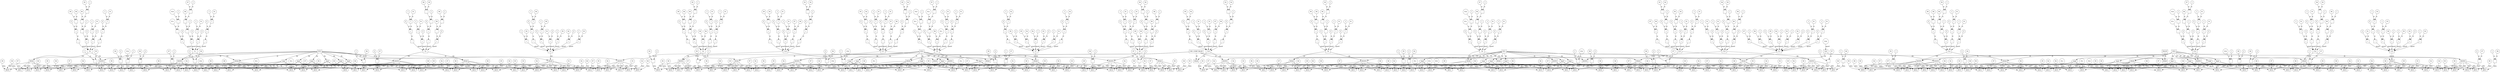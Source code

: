 // Horn Graph
digraph {
	"predicate_0" [label="INV3"  nodeName="predicate_0" class=predicateName GNNNodeID=0 shape="box"]
	"predicateArgument_0" [label="Arg0"  nodeName="predicateArgument_0" class=predicateArgument GNNNodeID=1 shape="ellipse"]
		"predicate_0" -> "predicateArgument_0" [ label="PA"]
	"predicateArgument_1" [label="Arg1"  nodeName="predicateArgument_1" class=predicateArgument GNNNodeID=2 shape="ellipse"]
		"predicate_0" -> "predicateArgument_1" [ label="PA"]
	"predicateArgument_2" [label="Arg2"  nodeName="predicateArgument_2" class=predicateArgument GNNNodeID=3 shape="ellipse"]
		"predicate_0" -> "predicateArgument_2" [ label="PA"]
	"predicateArgument_3" [label="Arg3"  nodeName="predicateArgument_3" class=predicateArgument GNNNodeID=4 shape="ellipse"]
		"predicate_0" -> "predicateArgument_3" [ label="PA"]
	"predicateArgument_4" [label="Arg4"  nodeName="predicateArgument_4" class=predicateArgument GNNNodeID=5 shape="ellipse"]
		"predicate_0" -> "predicateArgument_4" [ label="PA"]
	"predicateArgument_5" [label="Arg5"  nodeName="predicateArgument_5" class=predicateArgument GNNNodeID=6 shape="ellipse"]
		"predicate_0" -> "predicateArgument_5" [ label="PA"]
	"predicate_1" [label="INV4"  nodeName="predicate_1" class=predicateName GNNNodeID=7 shape="box"]
	"predicateArgument_6" [label="Arg0"  nodeName="predicateArgument_6" class=predicateArgument GNNNodeID=8 shape="ellipse"]
		"predicate_1" -> "predicateArgument_6" [ label="PA"]
	"predicateArgument_7" [label="Arg1"  nodeName="predicateArgument_7" class=predicateArgument GNNNodeID=9 shape="ellipse"]
		"predicate_1" -> "predicateArgument_7" [ label="PA"]
	"predicateArgument_8" [label="Arg2"  nodeName="predicateArgument_8" class=predicateArgument GNNNodeID=10 shape="ellipse"]
		"predicate_1" -> "predicateArgument_8" [ label="PA"]
	"predicateArgument_9" [label="Arg3"  nodeName="predicateArgument_9" class=predicateArgument GNNNodeID=11 shape="ellipse"]
		"predicate_1" -> "predicateArgument_9" [ label="PA"]
	"predicateArgument_10" [label="Arg4"  nodeName="predicateArgument_10" class=predicateArgument GNNNodeID=12 shape="ellipse"]
		"predicate_1" -> "predicateArgument_10" [ label="PA"]
	"predicate_2" [label="INV1"  nodeName="predicate_2" class=predicateName GNNNodeID=13 shape="box"]
	"predicateArgument_11" [label="Arg0"  nodeName="predicateArgument_11" class=predicateArgument GNNNodeID=14 shape="ellipse"]
		"predicate_2" -> "predicateArgument_11" [ label="PA"]
	"predicateArgument_12" [label="Arg1"  nodeName="predicateArgument_12" class=predicateArgument GNNNodeID=15 shape="ellipse"]
		"predicate_2" -> "predicateArgument_12" [ label="PA"]
	"predicateArgument_13" [label="Arg2"  nodeName="predicateArgument_13" class=predicateArgument GNNNodeID=16 shape="ellipse"]
		"predicate_2" -> "predicateArgument_13" [ label="PA"]
	"predicateArgument_14" [label="Arg3"  nodeName="predicateArgument_14" class=predicateArgument GNNNodeID=17 shape="ellipse"]
		"predicate_2" -> "predicateArgument_14" [ label="PA"]
	"predicateArgument_15" [label="Arg4"  nodeName="predicateArgument_15" class=predicateArgument GNNNodeID=18 shape="ellipse"]
		"predicate_2" -> "predicateArgument_15" [ label="PA"]
	"predicateArgument_16" [label="Arg5"  nodeName="predicateArgument_16" class=predicateArgument GNNNodeID=19 shape="ellipse"]
		"predicate_2" -> "predicateArgument_16" [ label="PA"]
	"predicate_3" [label="INV2"  nodeName="predicate_3" class=predicateName GNNNodeID=20 shape="box"]
	"predicateArgument_17" [label="Arg0"  nodeName="predicateArgument_17" class=predicateArgument GNNNodeID=21 shape="ellipse"]
		"predicate_3" -> "predicateArgument_17" [ label="PA"]
	"predicateArgument_18" [label="Arg1"  nodeName="predicateArgument_18" class=predicateArgument GNNNodeID=22 shape="ellipse"]
		"predicate_3" -> "predicateArgument_18" [ label="PA"]
	"predicateArgument_19" [label="Arg2"  nodeName="predicateArgument_19" class=predicateArgument GNNNodeID=23 shape="ellipse"]
		"predicate_3" -> "predicateArgument_19" [ label="PA"]
	"predicateArgument_20" [label="Arg3"  nodeName="predicateArgument_20" class=predicateArgument GNNNodeID=24 shape="ellipse"]
		"predicate_3" -> "predicateArgument_20" [ label="PA"]
	"predicateArgument_21" [label="Arg4"  nodeName="predicateArgument_21" class=predicateArgument GNNNodeID=25 shape="ellipse"]
		"predicate_3" -> "predicateArgument_21" [ label="PA"]
	"predicateArgument_22" [label="Arg5"  nodeName="predicateArgument_22" class=predicateArgument GNNNodeID=26 shape="ellipse"]
		"predicate_3" -> "predicateArgument_22" [ label="PA"]
	"predicate_4" [label="CHC_COMP_FALSE"  nodeName="predicate_4" class=predicateName GNNNodeID=27 shape="box"]
	"predicate_5" [label="FALSE"  nodeName="predicate_5" class=predicateName GNNNodeID=28 shape="box"]
	"clause_0" [label="C0"  nodeName="clause_0" class=clause GNNNodeID=29 shape="box"]
	">=_30" [label="="  nodeName=">=_30" class=operator GNNNodeID=30 shape="square"]
		">=_30" -> "clause_0" [ label="guard"]
	"0_31" [label="0"  nodeName="0_31" class=constant GNNNodeID=31 shape="circle"]
		"0_31" -> ">=_30" [ label="st"]
	"*_32" [label="*"  nodeName="*_32" class=operator GNNNodeID=32 shape="square"]
		"*_32" -> ">=_30" [ label="st"]
	"-1_33" [label="-1"  nodeName="-1_33" class=constant GNNNodeID=33 shape="circle"]
		"-1_33" -> "*_32" [ label="st"]
	"P1_34" [label="P1"  nodeName="P1_34" class=symbolicConstant GNNNodeID=34 shape="circle"]
		"P1_34" -> "*_32" [ label="st"]
	"!_35" [label="!"  nodeName="!_35" class=operator GNNNodeID=35 shape="square"]
		"!_35" -> "clause_0" [ label="guard"]
	">=_36" [label="="  nodeName=">=_36" class=operator GNNNodeID=36 shape="square"]
		">=_36" -> "!_35" [ label="st"]
	"0_37" [label="0"  nodeName="0_37" class=constant GNNNodeID=37 shape="circle"]
		"0_37" -> ">=_36" [ label="st"]
	"*_38" [label="*"  nodeName="*_38" class=operator GNNNodeID=38 shape="square"]
		"*_38" -> ">=_36" [ label="st"]
	"-1_39" [label="-1"  nodeName="-1_39" class=constant GNNNodeID=39 shape="circle"]
		"-1_39" -> "*_38" [ label="st"]
	"P1_40" [label="P1"  nodeName="P1_40" class=symbolicConstant GNNNodeID=40 shape="circle"]
		"P1_40" -> "*_38" [ label="st"]
	"!_41" [label="!"  nodeName="!_41" class=operator GNNNodeID=41 shape="square"]
		"!_41" -> "clause_0" [ label="guard"]
	">=_42" [label="="  nodeName=">=_42" class=operator GNNNodeID=42 shape="square"]
		">=_42" -> "!_41" [ label="st"]
	"0_43" [label="0"  nodeName="0_43" class=constant GNNNodeID=43 shape="circle"]
		"0_43" -> ">=_42" [ label="st"]
	"-_44" [label="-"  nodeName="-_44" class=operator GNNNodeID=44 shape="square"]
		"-_44" -> ">=_42" [ label="st"]
	"P9_45" [label="P9"  nodeName="P9_45" class=symbolicConstant GNNNodeID=45 shape="circle"]
		"P9_45" -> "-_44" [ label="st"]
	"P8_46" [label="P8"  nodeName="P8_46" class=symbolicConstant GNNNodeID=46 shape="circle"]
		"P8_46" -> "-_44" [ label="st"]
	">=_47" [label="="  nodeName=">=_47" class=operator GNNNodeID=47 shape="square"]
		">=_47" -> "clause_0" [ label="guard"]
	"0_48" [label="0"  nodeName="0_48" class=constant GNNNodeID=48 shape="circle"]
		"0_48" -> ">=_47" [ label="st"]
	"-_49" [label="-"  nodeName="-_49" class=operator GNNNodeID=49 shape="square"]
		"-_49" -> ">=_47" [ label="st"]
	"-_50" [label="-"  nodeName="-_50" class=operator GNNNodeID=50 shape="square"]
		"-_50" -> "-_49" [ label="st"]
	"P6_51" [label="P6"  nodeName="P6_51" class=symbolicConstant GNNNodeID=51 shape="circle"]
		"P6_51" -> "-_50" [ label="st"]
	"-_52" [label="-"  nodeName="-_52" class=operator GNNNodeID=52 shape="square"]
		"-_52" -> "-_50" [ label="st"]
	"P5_53" [label="P5"  nodeName="P5_53" class=symbolicConstant GNNNodeID=53 shape="circle"]
		"P5_53" -> "-_52" [ label="st"]
	"1_54" [label="1"  nodeName="1_54" class=constant GNNNodeID=54 shape="circle"]
		"1_54" -> "-_52" [ label="st"]
	"1_55" [label="1"  nodeName="1_55" class=constant GNNNodeID=55 shape="circle"]
		"1_55" -> "-_49" [ label="st"]
	"clauseHead_0" [label="HEAD"  nodeName="clauseHead_0" class=clauseHead GNNNodeID=56 shape="box"]
		"clause_0" -> "clauseHead_0" [ label="CH"]
		"predicate_0" -> "clauseHead_0" [ label="PI"]
	"clauseArgument_0" [label="ARG0"  nodeName="clauseArgument_0" class=clauseArg GNNNodeID=57 shape="ellipse"]
		"clauseHead_0" -> "clauseArgument_0" [ label="ARG"]
		"predicateArgument_0" -> "clauseArgument_0" [ label="AI"]
	"P9_58" [label="P9"  nodeName="P9_58" class=symbolicConstant GNNNodeID=58 shape="circle"]
		"P9_58" -> "clauseArgument_0" [ label="data"]
	"clauseArgument_1" [label="ARG1"  nodeName="clauseArgument_1" class=clauseArg GNNNodeID=59 shape="ellipse"]
		"clauseHead_0" -> "clauseArgument_1" [ label="ARG"]
		"predicateArgument_1" -> "clauseArgument_1" [ label="AI"]
	"P8_60" [label="P8"  nodeName="P8_60" class=symbolicConstant GNNNodeID=60 shape="circle"]
		"P8_60" -> "clauseArgument_1" [ label="data"]
	"clauseArgument_2" [label="ARG2"  nodeName="clauseArgument_2" class=clauseArg GNNNodeID=61 shape="ellipse"]
		"clauseHead_0" -> "clauseArgument_2" [ label="ARG"]
		"predicateArgument_2" -> "clauseArgument_2" [ label="AI"]
	"P7_62" [label="P7"  nodeName="P7_62" class=symbolicConstant GNNNodeID=62 shape="circle"]
		"P7_62" -> "clauseArgument_2" [ label="data"]
	"clauseArgument_3" [label="ARG3"  nodeName="clauseArgument_3" class=clauseArg GNNNodeID=63 shape="ellipse"]
		"clauseHead_0" -> "clauseArgument_3" [ label="ARG"]
		"predicateArgument_3" -> "clauseArgument_3" [ label="AI"]
	"P6_64" [label="P6"  nodeName="P6_64" class=symbolicConstant GNNNodeID=64 shape="circle"]
		"P6_64" -> "clauseArgument_3" [ label="data"]
	"clauseArgument_4" [label="ARG4"  nodeName="clauseArgument_4" class=clauseArg GNNNodeID=65 shape="ellipse"]
		"clauseHead_0" -> "clauseArgument_4" [ label="ARG"]
		"predicateArgument_4" -> "clauseArgument_4" [ label="AI"]
	"P5_66" [label="P5"  nodeName="P5_66" class=symbolicConstant GNNNodeID=66 shape="circle"]
		"P5_66" -> "clauseArgument_4" [ label="data"]
	"clauseArgument_5" [label="ARG5"  nodeName="clauseArgument_5" class=clauseArg GNNNodeID=67 shape="ellipse"]
		"clauseHead_0" -> "clauseArgument_5" [ label="ARG"]
		"predicateArgument_5" -> "clauseArgument_5" [ label="AI"]
	"P4_68" [label="P4"  nodeName="P4_68" class=symbolicConstant GNNNodeID=68 shape="circle"]
		"P4_68" -> "clauseArgument_5" [ label="data"]
	"clauseBody_0" [label="BODY0"  nodeName="clauseBody_0" class=clauseBody GNNNodeID=69 shape="box"]
		"clause_0" -> "clauseBody_0" [ label="CB"]
		"predicate_0" -> "clauseBody_0" [ label="PI"]
	"clauseArgument_6" [label="ARG0"  nodeName="clauseArgument_6" class=clauseArg GNNNodeID=70 shape="ellipse"]
		"clauseBody_0" -> "clauseArgument_6" [ label="ARG"]
		"predicateArgument_0" -> "clauseArgument_6" [ label="AI"]
	"P9_71" [label="P9"  nodeName="P9_71" class=symbolicConstant GNNNodeID=71 shape="circle"]
		"P9_71" -> "clauseArgument_6" [ label="data"]
	"clauseArgument_7" [label="ARG1"  nodeName="clauseArgument_7" class=clauseArg GNNNodeID=72 shape="ellipse"]
		"clauseBody_0" -> "clauseArgument_7" [ label="ARG"]
		"predicateArgument_1" -> "clauseArgument_7" [ label="AI"]
	"P8_73" [label="P8"  nodeName="P8_73" class=symbolicConstant GNNNodeID=73 shape="circle"]
		"P8_73" -> "clauseArgument_7" [ label="data"]
	"clauseArgument_8" [label="ARG2"  nodeName="clauseArgument_8" class=clauseArg GNNNodeID=74 shape="ellipse"]
		"clauseBody_0" -> "clauseArgument_8" [ label="ARG"]
		"predicateArgument_2" -> "clauseArgument_8" [ label="AI"]
	"P7_75" [label="P7"  nodeName="P7_75" class=symbolicConstant GNNNodeID=75 shape="circle"]
		"P7_75" -> "clauseArgument_8" [ label="data"]
	"clauseArgument_9" [label="ARG3"  nodeName="clauseArgument_9" class=clauseArg GNNNodeID=76 shape="ellipse"]
		"clauseBody_0" -> "clauseArgument_9" [ label="ARG"]
		"predicateArgument_3" -> "clauseArgument_9" [ label="AI"]
	"P6_77" [label="P6"  nodeName="P6_77" class=symbolicConstant GNNNodeID=77 shape="circle"]
		"P6_77" -> "clauseArgument_9" [ label="data"]
	"clauseArgument_10" [label="ARG4"  nodeName="clauseArgument_10" class=clauseArg GNNNodeID=78 shape="ellipse"]
		"clauseBody_0" -> "clauseArgument_10" [ label="ARG"]
		"predicateArgument_4" -> "clauseArgument_10" [ label="AI"]
	"-_79" [label="-"  nodeName="-_79" class=operator GNNNodeID=79 shape="square"]
		"-_79" -> "clauseArgument_10" [ label="data"]
	"P5_80" [label="P5"  nodeName="P5_80" class=symbolicConstant GNNNodeID=80 shape="circle"]
		"P5_80" -> "-_79" [ label="st"]
	"1_81" [label="1"  nodeName="1_81" class=constant GNNNodeID=81 shape="circle"]
		"1_81" -> "-_79" [ label="st"]
	"clauseArgument_11" [label="ARG5"  nodeName="clauseArgument_11" class=clauseArg GNNNodeID=82 shape="ellipse"]
		"clauseBody_0" -> "clauseArgument_11" [ label="ARG"]
		"predicateArgument_5" -> "clauseArgument_11" [ label="AI"]
	"-_83" [label="-"  nodeName="-_83" class=operator GNNNodeID=83 shape="square"]
		"-_83" -> "clauseArgument_11" [ label="data"]
	"P4_84" [label="P4"  nodeName="P4_84" class=symbolicConstant GNNNodeID=84 shape="circle"]
		"P4_84" -> "-_83" [ label="st"]
	"2_85" [label="2"  nodeName="2_85" class=constant GNNNodeID=85 shape="circle"]
		"2_85" -> "-_83" [ label="st"]
	"clause_1" [label="C1"  nodeName="clause_1" class=clause GNNNodeID=86 shape="box"]
	">=_87" [label="="  nodeName=">=_87" class=operator GNNNodeID=87 shape="square"]
		">=_87" -> "clause_1" [ label="guard"]
	"0_88" [label="0"  nodeName="0_88" class=constant GNNNodeID=88 shape="circle"]
		"0_88" -> ">=_87" [ label="st"]
	"*_89" [label="*"  nodeName="*_89" class=operator GNNNodeID=89 shape="square"]
		"*_89" -> ">=_87" [ label="st"]
	"-1_90" [label="-1"  nodeName="-1_90" class=constant GNNNodeID=90 shape="circle"]
		"-1_90" -> "*_89" [ label="st"]
	"P1_91" [label="P1"  nodeName="P1_91" class=symbolicConstant GNNNodeID=91 shape="circle"]
		"P1_91" -> "*_89" [ label="st"]
	"!_92" [label="!"  nodeName="!_92" class=operator GNNNodeID=92 shape="square"]
		"!_92" -> "clause_1" [ label="guard"]
	">=_93" [label="="  nodeName=">=_93" class=operator GNNNodeID=93 shape="square"]
		">=_93" -> "!_92" [ label="st"]
	"0_94" [label="0"  nodeName="0_94" class=constant GNNNodeID=94 shape="circle"]
		"0_94" -> ">=_93" [ label="st"]
	"*_95" [label="*"  nodeName="*_95" class=operator GNNNodeID=95 shape="square"]
		"*_95" -> ">=_93" [ label="st"]
	"-1_96" [label="-1"  nodeName="-1_96" class=constant GNNNodeID=96 shape="circle"]
		"-1_96" -> "*_95" [ label="st"]
	"P1_97" [label="P1"  nodeName="P1_97" class=symbolicConstant GNNNodeID=97 shape="circle"]
		"P1_97" -> "*_95" [ label="st"]
	">=_98" [label="="  nodeName=">=_98" class=operator GNNNodeID=98 shape="square"]
		">=_98" -> "clause_1" [ label="guard"]
	"0_99" [label="0"  nodeName="0_99" class=constant GNNNodeID=99 shape="circle"]
		"0_99" -> ">=_98" [ label="st"]
	"-_100" [label="-"  nodeName="-_100" class=operator GNNNodeID=100 shape="square"]
		"-_100" -> ">=_98" [ label="st"]
	"P11_101" [label="P11"  nodeName="P11_101" class=symbolicConstant GNNNodeID=101 shape="circle"]
		"P11_101" -> "-_100" [ label="st"]
	"-_102" [label="-"  nodeName="-_102" class=operator GNNNodeID=102 shape="square"]
		"-_102" -> "-_100" [ label="st"]
	"P10_103" [label="P10"  nodeName="P10_103" class=symbolicConstant GNNNodeID=103 shape="circle"]
		"P10_103" -> "-_102" [ label="st"]
	"1_104" [label="1"  nodeName="1_104" class=constant GNNNodeID=104 shape="circle"]
		"1_104" -> "-_102" [ label="st"]
	">=_105" [label="="  nodeName=">=_105" class=operator GNNNodeID=105 shape="square"]
		">=_105" -> "clause_1" [ label="guard"]
	"0_106" [label="0"  nodeName="0_106" class=constant GNNNodeID=106 shape="circle"]
		"0_106" -> ">=_105" [ label="st"]
	"-_107" [label="-"  nodeName="-_107" class=operator GNNNodeID=107 shape="square"]
		"-_107" -> ">=_105" [ label="st"]
	"-_108" [label="-"  nodeName="-_108" class=operator GNNNodeID=108 shape="square"]
		"-_108" -> "-_107" [ label="st"]
	"P8_109" [label="P8"  nodeName="P8_109" class=symbolicConstant GNNNodeID=109 shape="circle"]
		"P8_109" -> "-_108" [ label="st"]
	"-_110" [label="-"  nodeName="-_110" class=operator GNNNodeID=110 shape="square"]
		"-_110" -> "-_108" [ label="st"]
	"P7_111" [label="P7"  nodeName="P7_111" class=symbolicConstant GNNNodeID=111 shape="circle"]
		"P7_111" -> "-_110" [ label="st"]
	"1_112" [label="1"  nodeName="1_112" class=constant GNNNodeID=112 shape="circle"]
		"1_112" -> "-_110" [ label="st"]
	"1_113" [label="1"  nodeName="1_113" class=constant GNNNodeID=113 shape="circle"]
		"1_113" -> "-_107" [ label="st"]
	"clauseHead_1" [label="HEAD"  nodeName="clauseHead_1" class=clauseHead GNNNodeID=114 shape="box"]
		"clause_1" -> "clauseHead_1" [ label="CH"]
		"predicate_0" -> "clauseHead_1" [ label="PI"]
	"clauseArgument_12" [label="ARG0"  nodeName="clauseArgument_12" class=clauseArg GNNNodeID=115 shape="ellipse"]
		"clauseHead_1" -> "clauseArgument_12" [ label="ARG"]
		"predicateArgument_0" -> "clauseArgument_12" [ label="AI"]
	"P11_116" [label="P11"  nodeName="P11_116" class=symbolicConstant GNNNodeID=116 shape="circle"]
		"P11_116" -> "clauseArgument_12" [ label="data"]
	"clauseArgument_13" [label="ARG1"  nodeName="clauseArgument_13" class=clauseArg GNNNodeID=117 shape="ellipse"]
		"clauseHead_1" -> "clauseArgument_13" [ label="ARG"]
		"predicateArgument_1" -> "clauseArgument_13" [ label="AI"]
	"P10_118" [label="P10"  nodeName="P10_118" class=symbolicConstant GNNNodeID=118 shape="circle"]
		"P10_118" -> "clauseArgument_13" [ label="data"]
	"clauseArgument_14" [label="ARG2"  nodeName="clauseArgument_14" class=clauseArg GNNNodeID=119 shape="ellipse"]
		"clauseHead_1" -> "clauseArgument_14" [ label="ARG"]
		"predicateArgument_2" -> "clauseArgument_14" [ label="AI"]
	"P9_120" [label="P9"  nodeName="P9_120" class=symbolicConstant GNNNodeID=120 shape="circle"]
		"P9_120" -> "clauseArgument_14" [ label="data"]
	"clauseArgument_15" [label="ARG3"  nodeName="clauseArgument_15" class=clauseArg GNNNodeID=121 shape="ellipse"]
		"clauseHead_1" -> "clauseArgument_15" [ label="ARG"]
		"predicateArgument_3" -> "clauseArgument_15" [ label="AI"]
	"P8_122" [label="P8"  nodeName="P8_122" class=symbolicConstant GNNNodeID=122 shape="circle"]
		"P8_122" -> "clauseArgument_15" [ label="data"]
	"clauseArgument_16" [label="ARG4"  nodeName="clauseArgument_16" class=clauseArg GNNNodeID=123 shape="ellipse"]
		"clauseHead_1" -> "clauseArgument_16" [ label="ARG"]
		"predicateArgument_4" -> "clauseArgument_16" [ label="AI"]
	"P7_124" [label="P7"  nodeName="P7_124" class=symbolicConstant GNNNodeID=124 shape="circle"]
		"P7_124" -> "clauseArgument_16" [ label="data"]
	"clauseArgument_17" [label="ARG5"  nodeName="clauseArgument_17" class=clauseArg GNNNodeID=125 shape="ellipse"]
		"clauseHead_1" -> "clauseArgument_17" [ label="ARG"]
		"predicateArgument_5" -> "clauseArgument_17" [ label="AI"]
	"P6_126" [label="P6"  nodeName="P6_126" class=symbolicConstant GNNNodeID=126 shape="circle"]
		"P6_126" -> "clauseArgument_17" [ label="data"]
	"clauseBody_1" [label="BODY0"  nodeName="clauseBody_1" class=clauseBody GNNNodeID=127 shape="box"]
		"clause_1" -> "clauseBody_1" [ label="CB"]
		"predicate_0" -> "clauseBody_1" [ label="PI"]
	"clauseArgument_18" [label="ARG0"  nodeName="clauseArgument_18" class=clauseArg GNNNodeID=128 shape="ellipse"]
		"clauseBody_1" -> "clauseArgument_18" [ label="ARG"]
		"predicateArgument_0" -> "clauseArgument_18" [ label="AI"]
	"P11_129" [label="P11"  nodeName="P11_129" class=symbolicConstant GNNNodeID=129 shape="circle"]
		"P11_129" -> "clauseArgument_18" [ label="data"]
	"clauseArgument_19" [label="ARG1"  nodeName="clauseArgument_19" class=clauseArg GNNNodeID=130 shape="ellipse"]
		"clauseBody_1" -> "clauseArgument_19" [ label="ARG"]
		"predicateArgument_1" -> "clauseArgument_19" [ label="AI"]
	"-_131" [label="-"  nodeName="-_131" class=operator GNNNodeID=131 shape="square"]
		"-_131" -> "clauseArgument_19" [ label="data"]
	"P10_132" [label="P10"  nodeName="P10_132" class=symbolicConstant GNNNodeID=132 shape="circle"]
		"P10_132" -> "-_131" [ label="st"]
	"1_133" [label="1"  nodeName="1_133" class=constant GNNNodeID=133 shape="circle"]
		"1_133" -> "-_131" [ label="st"]
	"clauseArgument_20" [label="ARG2"  nodeName="clauseArgument_20" class=clauseArg GNNNodeID=134 shape="ellipse"]
		"clauseBody_1" -> "clauseArgument_20" [ label="ARG"]
		"predicateArgument_2" -> "clauseArgument_20" [ label="AI"]
	"-_135" [label="-"  nodeName="-_135" class=operator GNNNodeID=135 shape="square"]
		"-_135" -> "clauseArgument_20" [ label="data"]
	"P9_136" [label="P9"  nodeName="P9_136" class=symbolicConstant GNNNodeID=136 shape="circle"]
		"P9_136" -> "-_135" [ label="st"]
	"2_137" [label="2"  nodeName="2_137" class=constant GNNNodeID=137 shape="circle"]
		"2_137" -> "-_135" [ label="st"]
	"clauseArgument_21" [label="ARG3"  nodeName="clauseArgument_21" class=clauseArg GNNNodeID=138 shape="ellipse"]
		"clauseBody_1" -> "clauseArgument_21" [ label="ARG"]
		"predicateArgument_3" -> "clauseArgument_21" [ label="AI"]
	"P8_139" [label="P8"  nodeName="P8_139" class=symbolicConstant GNNNodeID=139 shape="circle"]
		"P8_139" -> "clauseArgument_21" [ label="data"]
	"clauseArgument_22" [label="ARG4"  nodeName="clauseArgument_22" class=clauseArg GNNNodeID=140 shape="ellipse"]
		"clauseBody_1" -> "clauseArgument_22" [ label="ARG"]
		"predicateArgument_4" -> "clauseArgument_22" [ label="AI"]
	"-_141" [label="-"  nodeName="-_141" class=operator GNNNodeID=141 shape="square"]
		"-_141" -> "clauseArgument_22" [ label="data"]
	"P7_142" [label="P7"  nodeName="P7_142" class=symbolicConstant GNNNodeID=142 shape="circle"]
		"P7_142" -> "-_141" [ label="st"]
	"1_143" [label="1"  nodeName="1_143" class=constant GNNNodeID=143 shape="circle"]
		"1_143" -> "-_141" [ label="st"]
	"clauseArgument_23" [label="ARG5"  nodeName="clauseArgument_23" class=clauseArg GNNNodeID=144 shape="ellipse"]
		"clauseBody_1" -> "clauseArgument_23" [ label="ARG"]
		"predicateArgument_5" -> "clauseArgument_23" [ label="AI"]
	"-_145" [label="-"  nodeName="-_145" class=operator GNNNodeID=145 shape="square"]
		"-_145" -> "clauseArgument_23" [ label="data"]
	"P6_146" [label="P6"  nodeName="P6_146" class=symbolicConstant GNNNodeID=146 shape="circle"]
		"P6_146" -> "-_145" [ label="st"]
	"2_147" [label="2"  nodeName="2_147" class=constant GNNNodeID=147 shape="circle"]
		"2_147" -> "-_145" [ label="st"]
	"clause_2" [label="C2"  nodeName="clause_2" class=clause GNNNodeID=148 shape="box"]
	"!_149" [label="!"  nodeName="!_149" class=operator GNNNodeID=149 shape="square"]
		"!_149" -> "clause_2" [ label="guard"]
	">=_150" [label="="  nodeName=">=_150" class=operator GNNNodeID=150 shape="square"]
		">=_150" -> "!_149" [ label="st"]
	"0_151" [label="0"  nodeName="0_151" class=constant GNNNodeID=151 shape="circle"]
		"0_151" -> ">=_150" [ label="st"]
	"-_152" [label="-"  nodeName="-_152" class=operator GNNNodeID=152 shape="square"]
		"-_152" -> ">=_150" [ label="st"]
	"-_153" [label="-"  nodeName="-_153" class=operator GNNNodeID=153 shape="square"]
		"-_153" -> "-_152" [ label="st"]
	"P6_154" [label="P6"  nodeName="P6_154" class=symbolicConstant GNNNodeID=154 shape="circle"]
		"P6_154" -> "-_153" [ label="st"]
	"P5_155" [label="P5"  nodeName="P5_155" class=symbolicConstant GNNNodeID=155 shape="circle"]
		"P5_155" -> "-_153" [ label="st"]
	"1_156" [label="1"  nodeName="1_156" class=constant GNNNodeID=156 shape="circle"]
		"1_156" -> "-_152" [ label="st"]
	">=_157" [label="="  nodeName=">=_157" class=operator GNNNodeID=157 shape="square"]
		">=_157" -> "clause_2" [ label="guard"]
	"0_158" [label="0"  nodeName="0_158" class=constant GNNNodeID=158 shape="circle"]
		"0_158" -> ">=_157" [ label="st"]
	"-_159" [label="-"  nodeName="-_159" class=operator GNNNodeID=159 shape="square"]
		"-_159" -> ">=_157" [ label="st"]
	"P9_160" [label="P9"  nodeName="P9_160" class=symbolicConstant GNNNodeID=160 shape="circle"]
		"P9_160" -> "-_159" [ label="st"]
	"-_161" [label="-"  nodeName="-_161" class=operator GNNNodeID=161 shape="square"]
		"-_161" -> "-_159" [ label="st"]
	"P8_162" [label="P8"  nodeName="P8_162" class=symbolicConstant GNNNodeID=162 shape="circle"]
		"P8_162" -> "-_161" [ label="st"]
	"1_163" [label="1"  nodeName="1_163" class=constant GNNNodeID=163 shape="circle"]
		"1_163" -> "-_161" [ label="st"]
	"!_164" [label="!"  nodeName="!_164" class=operator GNNNodeID=164 shape="square"]
		"!_164" -> "clause_2" [ label="guard"]
	">=_165" [label="="  nodeName=">=_165" class=operator GNNNodeID=165 shape="square"]
		">=_165" -> "!_164" [ label="st"]
	"0_166" [label="0"  nodeName="0_166" class=constant GNNNodeID=166 shape="circle"]
		"0_166" -> ">=_165" [ label="st"]
	"*_167" [label="*"  nodeName="*_167" class=operator GNNNodeID=167 shape="square"]
		"*_167" -> ">=_165" [ label="st"]
	"-1_168" [label="-1"  nodeName="-1_168" class=constant GNNNodeID=168 shape="circle"]
		"-1_168" -> "*_167" [ label="st"]
	"P1_169" [label="P1"  nodeName="P1_169" class=symbolicConstant GNNNodeID=169 shape="circle"]
		"P1_169" -> "*_167" [ label="st"]
	">=_170" [label="="  nodeName=">=_170" class=operator GNNNodeID=170 shape="square"]
		">=_170" -> "clause_2" [ label="guard"]
	"0_171" [label="0"  nodeName="0_171" class=constant GNNNodeID=171 shape="circle"]
		"0_171" -> ">=_170" [ label="st"]
	"*_172" [label="*"  nodeName="*_172" class=operator GNNNodeID=172 shape="square"]
		"*_172" -> ">=_170" [ label="st"]
	"-1_173" [label="-1"  nodeName="-1_173" class=constant GNNNodeID=173 shape="circle"]
		"-1_173" -> "*_172" [ label="st"]
	"P1_174" [label="P1"  nodeName="P1_174" class=symbolicConstant GNNNodeID=174 shape="circle"]
		"P1_174" -> "*_172" [ label="st"]
	"clauseHead_2" [label="HEAD"  nodeName="clauseHead_2" class=clauseHead GNNNodeID=175 shape="box"]
		"clause_2" -> "clauseHead_2" [ label="CH"]
		"predicate_0" -> "clauseHead_2" [ label="PI"]
	"clauseArgument_24" [label="ARG0"  nodeName="clauseArgument_24" class=clauseArg GNNNodeID=176 shape="ellipse"]
		"clauseHead_2" -> "clauseArgument_24" [ label="ARG"]
		"predicateArgument_0" -> "clauseArgument_24" [ label="AI"]
	"P9_177" [label="P9"  nodeName="P9_177" class=symbolicConstant GNNNodeID=177 shape="circle"]
		"P9_177" -> "clauseArgument_24" [ label="data"]
	"clauseArgument_25" [label="ARG1"  nodeName="clauseArgument_25" class=clauseArg GNNNodeID=178 shape="ellipse"]
		"clauseHead_2" -> "clauseArgument_25" [ label="ARG"]
		"predicateArgument_1" -> "clauseArgument_25" [ label="AI"]
	"P8_179" [label="P8"  nodeName="P8_179" class=symbolicConstant GNNNodeID=179 shape="circle"]
		"P8_179" -> "clauseArgument_25" [ label="data"]
	"clauseArgument_26" [label="ARG2"  nodeName="clauseArgument_26" class=clauseArg GNNNodeID=180 shape="ellipse"]
		"clauseHead_2" -> "clauseArgument_26" [ label="ARG"]
		"predicateArgument_2" -> "clauseArgument_26" [ label="AI"]
	"P7_181" [label="P7"  nodeName="P7_181" class=symbolicConstant GNNNodeID=181 shape="circle"]
		"P7_181" -> "clauseArgument_26" [ label="data"]
	"clauseArgument_27" [label="ARG3"  nodeName="clauseArgument_27" class=clauseArg GNNNodeID=182 shape="ellipse"]
		"clauseHead_2" -> "clauseArgument_27" [ label="ARG"]
		"predicateArgument_3" -> "clauseArgument_27" [ label="AI"]
	"P6_183" [label="P6"  nodeName="P6_183" class=symbolicConstant GNNNodeID=183 shape="circle"]
		"P6_183" -> "clauseArgument_27" [ label="data"]
	"clauseArgument_28" [label="ARG4"  nodeName="clauseArgument_28" class=clauseArg GNNNodeID=184 shape="ellipse"]
		"clauseHead_2" -> "clauseArgument_28" [ label="ARG"]
		"predicateArgument_4" -> "clauseArgument_28" [ label="AI"]
	"P5_185" [label="P5"  nodeName="P5_185" class=symbolicConstant GNNNodeID=185 shape="circle"]
		"P5_185" -> "clauseArgument_28" [ label="data"]
	"clauseArgument_29" [label="ARG5"  nodeName="clauseArgument_29" class=clauseArg GNNNodeID=186 shape="ellipse"]
		"clauseHead_2" -> "clauseArgument_29" [ label="ARG"]
		"predicateArgument_5" -> "clauseArgument_29" [ label="AI"]
	"P4_187" [label="P4"  nodeName="P4_187" class=symbolicConstant GNNNodeID=187 shape="circle"]
		"P4_187" -> "clauseArgument_29" [ label="data"]
	"clauseBody_2" [label="BODY0"  nodeName="clauseBody_2" class=clauseBody GNNNodeID=188 shape="box"]
		"clause_2" -> "clauseBody_2" [ label="CB"]
		"predicate_0" -> "clauseBody_2" [ label="PI"]
	"clauseArgument_30" [label="ARG0"  nodeName="clauseArgument_30" class=clauseArg GNNNodeID=189 shape="ellipse"]
		"clauseBody_2" -> "clauseArgument_30" [ label="ARG"]
		"predicateArgument_0" -> "clauseArgument_30" [ label="AI"]
	"P9_190" [label="P9"  nodeName="P9_190" class=symbolicConstant GNNNodeID=190 shape="circle"]
		"P9_190" -> "clauseArgument_30" [ label="data"]
	"clauseArgument_31" [label="ARG1"  nodeName="clauseArgument_31" class=clauseArg GNNNodeID=191 shape="ellipse"]
		"clauseBody_2" -> "clauseArgument_31" [ label="ARG"]
		"predicateArgument_1" -> "clauseArgument_31" [ label="AI"]
	"-_192" [label="-"  nodeName="-_192" class=operator GNNNodeID=192 shape="square"]
		"-_192" -> "clauseArgument_31" [ label="data"]
	"P8_193" [label="P8"  nodeName="P8_193" class=symbolicConstant GNNNodeID=193 shape="circle"]
		"P8_193" -> "-_192" [ label="st"]
	"1_194" [label="1"  nodeName="1_194" class=constant GNNNodeID=194 shape="circle"]
		"1_194" -> "-_192" [ label="st"]
	"clauseArgument_32" [label="ARG2"  nodeName="clauseArgument_32" class=clauseArg GNNNodeID=195 shape="ellipse"]
		"clauseBody_2" -> "clauseArgument_32" [ label="ARG"]
		"predicateArgument_2" -> "clauseArgument_32" [ label="AI"]
	"-_196" [label="-"  nodeName="-_196" class=operator GNNNodeID=196 shape="square"]
		"-_196" -> "clauseArgument_32" [ label="data"]
	"P7_197" [label="P7"  nodeName="P7_197" class=symbolicConstant GNNNodeID=197 shape="circle"]
		"P7_197" -> "-_196" [ label="st"]
	"2_198" [label="2"  nodeName="2_198" class=constant GNNNodeID=198 shape="circle"]
		"2_198" -> "-_196" [ label="st"]
	"clauseArgument_33" [label="ARG3"  nodeName="clauseArgument_33" class=clauseArg GNNNodeID=199 shape="ellipse"]
		"clauseBody_2" -> "clauseArgument_33" [ label="ARG"]
		"predicateArgument_3" -> "clauseArgument_33" [ label="AI"]
	"P6_200" [label="P6"  nodeName="P6_200" class=symbolicConstant GNNNodeID=200 shape="circle"]
		"P6_200" -> "clauseArgument_33" [ label="data"]
	"clauseArgument_34" [label="ARG4"  nodeName="clauseArgument_34" class=clauseArg GNNNodeID=201 shape="ellipse"]
		"clauseBody_2" -> "clauseArgument_34" [ label="ARG"]
		"predicateArgument_4" -> "clauseArgument_34" [ label="AI"]
	"P5_202" [label="P5"  nodeName="P5_202" class=symbolicConstant GNNNodeID=202 shape="circle"]
		"P5_202" -> "clauseArgument_34" [ label="data"]
	"clauseArgument_35" [label="ARG5"  nodeName="clauseArgument_35" class=clauseArg GNNNodeID=203 shape="ellipse"]
		"clauseBody_2" -> "clauseArgument_35" [ label="ARG"]
		"predicateArgument_5" -> "clauseArgument_35" [ label="AI"]
	"P4_204" [label="P4"  nodeName="P4_204" class=symbolicConstant GNNNodeID=204 shape="circle"]
		"P4_204" -> "clauseArgument_35" [ label="data"]
	"clause_3" [label="C3"  nodeName="clause_3" class=clause GNNNodeID=205 shape="box"]
	"!_206" [label="!"  nodeName="!_206" class=operator GNNNodeID=206 shape="square"]
		"!_206" -> "clause_3" [ label="guard"]
	">=_207" [label="="  nodeName=">=_207" class=operator GNNNodeID=207 shape="square"]
		">=_207" -> "!_206" [ label="st"]
	"0_208" [label="0"  nodeName="0_208" class=constant GNNNodeID=208 shape="circle"]
		"0_208" -> ">=_207" [ label="st"]
	"*_209" [label="*"  nodeName="*_209" class=operator GNNNodeID=209 shape="square"]
		"*_209" -> ">=_207" [ label="st"]
	"-1_210" [label="-1"  nodeName="-1_210" class=constant GNNNodeID=210 shape="circle"]
		"-1_210" -> "*_209" [ label="st"]
	"P6_211" [label="P6"  nodeName="P6_211" class=symbolicConstant GNNNodeID=211 shape="circle"]
		"P6_211" -> "*_209" [ label="st"]
	">=_212" [label="="  nodeName=">=_212" class=operator GNNNodeID=212 shape="square"]
		">=_212" -> "clause_3" [ label="guard"]
	"0_213" [label="0"  nodeName="0_213" class=constant GNNNodeID=213 shape="circle"]
		"0_213" -> ">=_212" [ label="st"]
	"*_214" [label="*"  nodeName="*_214" class=operator GNNNodeID=214 shape="square"]
		"*_214" -> ">=_212" [ label="st"]
	"-1_215" [label="-1"  nodeName="-1_215" class=constant GNNNodeID=215 shape="circle"]
		"-1_215" -> "*_214" [ label="st"]
	"P6_216" [label="P6"  nodeName="P6_216" class=symbolicConstant GNNNodeID=216 shape="circle"]
		"P6_216" -> "*_214" [ label="st"]
	"=_217" [label="="  nodeName="=_217" class=operator GNNNodeID=217 shape="square"]
		"=_217" -> "clause_3" [ label="guard"]
	"P1_218" [label="P1"  nodeName="P1_218" class=symbolicConstant GNNNodeID=218 shape="circle"]
		"P1_218" -> "=_217" [ label="st"]
	"2_219" [label="2"  nodeName="2_219" class=constant GNNNodeID=219 shape="circle"]
		"2_219" -> "=_217" [ label="st"]
	"=_220" [label="="  nodeName="=_220" class=operator GNNNodeID=220 shape="square"]
		"=_220" -> "clause_3" [ label="guard"]
	"P5_221" [label="P5"  nodeName="P5_221" class=symbolicConstant GNNNodeID=221 shape="circle"]
		"P5_221" -> "=_220" [ label="st"]
	"1_222" [label="1"  nodeName="1_222" class=constant GNNNodeID=222 shape="circle"]
		"1_222" -> "=_220" [ label="st"]
	"=_223" [label="="  nodeName="=_223" class=operator GNNNodeID=223 shape="square"]
		"=_223" -> "clause_3" [ label="guard"]
	"0_224" [label="0"  nodeName="0_224" class=constant GNNNodeID=224 shape="circle"]
		"0_224" -> "=_223" [ label="st"]
	"P4_225" [label="P4"  nodeName="P4_225" class=symbolicConstant GNNNodeID=225 shape="circle"]
		"P4_225" -> "=_223" [ label="st"]
	"=_226" [label="="  nodeName="=_226" class=operator GNNNodeID=226 shape="square"]
		"=_226" -> "clause_3" [ label="guard"]
	"P3_227" [label="P3"  nodeName="P3_227" class=symbolicConstant GNNNodeID=227 shape="circle"]
		"P3_227" -> "=_226" [ label="st"]
	"1_228" [label="1"  nodeName="1_228" class=constant GNNNodeID=228 shape="circle"]
		"1_228" -> "=_226" [ label="st"]
	"=_229" [label="="  nodeName="=_229" class=operator GNNNodeID=229 shape="square"]
		"=_229" -> "clause_3" [ label="guard"]
	"P2_230" [label="P2"  nodeName="P2_230" class=symbolicConstant GNNNodeID=230 shape="circle"]
		"P2_230" -> "=_229" [ label="st"]
	"1_231" [label="1"  nodeName="1_231" class=constant GNNNodeID=231 shape="circle"]
		"1_231" -> "=_229" [ label="st"]
	"clauseHead_3" [label="HEAD"  nodeName="clauseHead_3" class=clauseHead GNNNodeID=232 shape="box"]
		"clause_3" -> "clauseHead_3" [ label="CH"]
		"predicate_0" -> "clauseHead_3" [ label="PI"]
	"clauseArgument_36" [label="ARG0"  nodeName="clauseArgument_36" class=clauseArg GNNNodeID=233 shape="ellipse"]
		"clauseHead_3" -> "clauseArgument_36" [ label="ARG"]
		"predicateArgument_0" -> "clauseArgument_36" [ label="AI"]
	"P6_234" [label="P6"  nodeName="P6_234" class=symbolicConstant GNNNodeID=234 shape="circle"]
		"P6_234" -> "clauseArgument_36" [ label="data"]
	"clauseArgument_37" [label="ARG1"  nodeName="clauseArgument_37" class=clauseArg GNNNodeID=235 shape="ellipse"]
		"clauseHead_3" -> "clauseArgument_37" [ label="ARG"]
		"predicateArgument_1" -> "clauseArgument_37" [ label="AI"]
	"P5_236" [label="P5"  nodeName="P5_236" class=symbolicConstant GNNNodeID=236 shape="circle"]
		"P5_236" -> "clauseArgument_37" [ label="data"]
	"clauseArgument_38" [label="ARG2"  nodeName="clauseArgument_38" class=clauseArg GNNNodeID=237 shape="ellipse"]
		"clauseHead_3" -> "clauseArgument_38" [ label="ARG"]
		"predicateArgument_2" -> "clauseArgument_38" [ label="AI"]
	"P4_238" [label="P4"  nodeName="P4_238" class=symbolicConstant GNNNodeID=238 shape="circle"]
		"P4_238" -> "clauseArgument_38" [ label="data"]
	"clauseArgument_39" [label="ARG3"  nodeName="clauseArgument_39" class=clauseArg GNNNodeID=239 shape="ellipse"]
		"clauseHead_3" -> "clauseArgument_39" [ label="ARG"]
		"predicateArgument_3" -> "clauseArgument_39" [ label="AI"]
	"P3_240" [label="P3"  nodeName="P3_240" class=symbolicConstant GNNNodeID=240 shape="circle"]
		"P3_240" -> "clauseArgument_39" [ label="data"]
	"clauseArgument_40" [label="ARG4"  nodeName="clauseArgument_40" class=clauseArg GNNNodeID=241 shape="ellipse"]
		"clauseHead_3" -> "clauseArgument_40" [ label="ARG"]
		"predicateArgument_4" -> "clauseArgument_40" [ label="AI"]
	"P2_242" [label="P2"  nodeName="P2_242" class=symbolicConstant GNNNodeID=242 shape="circle"]
		"P2_242" -> "clauseArgument_40" [ label="data"]
	"clauseArgument_41" [label="ARG5"  nodeName="clauseArgument_41" class=clauseArg GNNNodeID=243 shape="ellipse"]
		"clauseHead_3" -> "clauseArgument_41" [ label="ARG"]
		"predicateArgument_5" -> "clauseArgument_41" [ label="AI"]
	"P1_244" [label="P1"  nodeName="P1_244" class=symbolicConstant GNNNodeID=244 shape="circle"]
		"P1_244" -> "clauseArgument_41" [ label="data"]
	"clause_4" [label="C4"  nodeName="clause_4" class=clause GNNNodeID=245 shape="box"]
	"!_246" [label="!"  nodeName="!_246" class=operator GNNNodeID=246 shape="square"]
		"!_246" -> "clause_4" [ label="guard"]
	">=_247" [label="="  nodeName=">=_247" class=operator GNNNodeID=247 shape="square"]
		">=_247" -> "!_246" [ label="st"]
	"0_248" [label="0"  nodeName="0_248" class=constant GNNNodeID=248 shape="circle"]
		"0_248" -> ">=_247" [ label="st"]
	"*_249" [label="*"  nodeName="*_249" class=operator GNNNodeID=249 shape="square"]
		"*_249" -> ">=_247" [ label="st"]
	"-1_250" [label="-1"  nodeName="-1_250" class=constant GNNNodeID=250 shape="circle"]
		"-1_250" -> "*_249" [ label="st"]
	"P1_251" [label="P1"  nodeName="P1_251" class=symbolicConstant GNNNodeID=251 shape="circle"]
		"P1_251" -> "*_249" [ label="st"]
	"!_252" [label="!"  nodeName="!_252" class=operator GNNNodeID=252 shape="square"]
		"!_252" -> "clause_4" [ label="guard"]
	">=_253" [label="="  nodeName=">=_253" class=operator GNNNodeID=253 shape="square"]
		">=_253" -> "!_252" [ label="st"]
	"0_254" [label="0"  nodeName="0_254" class=constant GNNNodeID=254 shape="circle"]
		"0_254" -> ">=_253" [ label="st"]
	"*_255" [label="*"  nodeName="*_255" class=operator GNNNodeID=255 shape="square"]
		"*_255" -> ">=_253" [ label="st"]
	"-1_256" [label="-1"  nodeName="-1_256" class=constant GNNNodeID=256 shape="circle"]
		"-1_256" -> "*_255" [ label="st"]
	"P1_257" [label="P1"  nodeName="P1_257" class=symbolicConstant GNNNodeID=257 shape="circle"]
		"P1_257" -> "*_255" [ label="st"]
	"!_258" [label="!"  nodeName="!_258" class=operator GNNNodeID=258 shape="square"]
		"!_258" -> "clause_4" [ label="guard"]
	">=_259" [label="="  nodeName=">=_259" class=operator GNNNodeID=259 shape="square"]
		">=_259" -> "!_258" [ label="st"]
	"0_260" [label="0"  nodeName="0_260" class=constant GNNNodeID=260 shape="circle"]
		"0_260" -> ">=_259" [ label="st"]
	"-_261" [label="-"  nodeName="-_261" class=operator GNNNodeID=261 shape="square"]
		"-_261" -> ">=_259" [ label="st"]
	"P9_262" [label="P9"  nodeName="P9_262" class=symbolicConstant GNNNodeID=262 shape="circle"]
		"P9_262" -> "-_261" [ label="st"]
	"P8_263" [label="P8"  nodeName="P8_263" class=symbolicConstant GNNNodeID=263 shape="circle"]
		"P8_263" -> "-_261" [ label="st"]
	">=_264" [label="="  nodeName=">=_264" class=operator GNNNodeID=264 shape="square"]
		">=_264" -> "clause_4" [ label="guard"]
	"0_265" [label="0"  nodeName="0_265" class=constant GNNNodeID=265 shape="circle"]
		"0_265" -> ">=_264" [ label="st"]
	"-_266" [label="-"  nodeName="-_266" class=operator GNNNodeID=266 shape="square"]
		"-_266" -> ">=_264" [ label="st"]
	"-_267" [label="-"  nodeName="-_267" class=operator GNNNodeID=267 shape="square"]
		"-_267" -> "-_266" [ label="st"]
	"P9_268" [label="P9"  nodeName="P9_268" class=symbolicConstant GNNNodeID=268 shape="circle"]
		"P9_268" -> "-_267" [ label="st"]
	"-_269" [label="-"  nodeName="-_269" class=operator GNNNodeID=269 shape="square"]
		"-_269" -> "-_267" [ label="st"]
	"P5_270" [label="P5"  nodeName="P5_270" class=symbolicConstant GNNNodeID=270 shape="circle"]
		"P5_270" -> "-_269" [ label="st"]
	"1_271" [label="1"  nodeName="1_271" class=constant GNNNodeID=271 shape="circle"]
		"1_271" -> "-_269" [ label="st"]
	"1_272" [label="1"  nodeName="1_272" class=constant GNNNodeID=272 shape="circle"]
		"1_272" -> "-_266" [ label="st"]
	"=_273" [label="="  nodeName="=_273" class=operator GNNNodeID=273 shape="square"]
		"=_273" -> "clause_4" [ label="guard"]
	"P6_274" [label="P6"  nodeName="P6_274" class=symbolicConstant GNNNodeID=274 shape="circle"]
		"P6_274" -> "=_273" [ label="st"]
	"P9_275" [label="P9"  nodeName="P9_275" class=symbolicConstant GNNNodeID=275 shape="circle"]
		"P9_275" -> "=_273" [ label="st"]
	"clauseHead_4" [label="HEAD"  nodeName="clauseHead_4" class=clauseHead GNNNodeID=276 shape="box"]
		"clause_4" -> "clauseHead_4" [ label="CH"]
		"predicate_1" -> "clauseHead_4" [ label="PI"]
	"clauseArgument_42" [label="ARG0"  nodeName="clauseArgument_42" class=clauseArg GNNNodeID=277 shape="ellipse"]
		"clauseHead_4" -> "clauseArgument_42" [ label="ARG"]
		"predicateArgument_6" -> "clauseArgument_42" [ label="AI"]
	"P9_278" [label="P9"  nodeName="P9_278" class=symbolicConstant GNNNodeID=278 shape="circle"]
		"P9_278" -> "clauseArgument_42" [ label="data"]
	"clauseArgument_43" [label="ARG1"  nodeName="clauseArgument_43" class=clauseArg GNNNodeID=279 shape="ellipse"]
		"clauseHead_4" -> "clauseArgument_43" [ label="ARG"]
		"predicateArgument_7" -> "clauseArgument_43" [ label="AI"]
	"P8_280" [label="P8"  nodeName="P8_280" class=symbolicConstant GNNNodeID=280 shape="circle"]
		"P8_280" -> "clauseArgument_43" [ label="data"]
	"clauseArgument_44" [label="ARG2"  nodeName="clauseArgument_44" class=clauseArg GNNNodeID=281 shape="ellipse"]
		"clauseHead_4" -> "clauseArgument_44" [ label="ARG"]
		"predicateArgument_8" -> "clauseArgument_44" [ label="AI"]
	"P7_282" [label="P7"  nodeName="P7_282" class=symbolicConstant GNNNodeID=282 shape="circle"]
		"P7_282" -> "clauseArgument_44" [ label="data"]
	"clauseArgument_45" [label="ARG3"  nodeName="clauseArgument_45" class=clauseArg GNNNodeID=283 shape="ellipse"]
		"clauseHead_4" -> "clauseArgument_45" [ label="ARG"]
		"predicateArgument_9" -> "clauseArgument_45" [ label="AI"]
	"P5_284" [label="P5"  nodeName="P5_284" class=symbolicConstant GNNNodeID=284 shape="circle"]
		"P5_284" -> "clauseArgument_45" [ label="data"]
	"clauseArgument_46" [label="ARG4"  nodeName="clauseArgument_46" class=clauseArg GNNNodeID=285 shape="ellipse"]
		"clauseHead_4" -> "clauseArgument_46" [ label="ARG"]
		"predicateArgument_10" -> "clauseArgument_46" [ label="AI"]
	"P4_286" [label="P4"  nodeName="P4_286" class=symbolicConstant GNNNodeID=286 shape="circle"]
		"P4_286" -> "clauseArgument_46" [ label="data"]
	"clauseBody_3" [label="BODY0"  nodeName="clauseBody_3" class=clauseBody GNNNodeID=287 shape="box"]
		"clause_4" -> "clauseBody_3" [ label="CB"]
		"predicate_1" -> "clauseBody_3" [ label="PI"]
	"clauseArgument_47" [label="ARG0"  nodeName="clauseArgument_47" class=clauseArg GNNNodeID=288 shape="ellipse"]
		"clauseBody_3" -> "clauseArgument_47" [ label="ARG"]
		"predicateArgument_6" -> "clauseArgument_47" [ label="AI"]
	"P9_289" [label="P9"  nodeName="P9_289" class=symbolicConstant GNNNodeID=289 shape="circle"]
		"P9_289" -> "clauseArgument_47" [ label="data"]
	"clauseArgument_48" [label="ARG1"  nodeName="clauseArgument_48" class=clauseArg GNNNodeID=290 shape="ellipse"]
		"clauseBody_3" -> "clauseArgument_48" [ label="ARG"]
		"predicateArgument_7" -> "clauseArgument_48" [ label="AI"]
	"P8_291" [label="P8"  nodeName="P8_291" class=symbolicConstant GNNNodeID=291 shape="circle"]
		"P8_291" -> "clauseArgument_48" [ label="data"]
	"clauseArgument_49" [label="ARG2"  nodeName="clauseArgument_49" class=clauseArg GNNNodeID=292 shape="ellipse"]
		"clauseBody_3" -> "clauseArgument_49" [ label="ARG"]
		"predicateArgument_8" -> "clauseArgument_49" [ label="AI"]
	"P7_293" [label="P7"  nodeName="P7_293" class=symbolicConstant GNNNodeID=293 shape="circle"]
		"P7_293" -> "clauseArgument_49" [ label="data"]
	"clauseArgument_50" [label="ARG3"  nodeName="clauseArgument_50" class=clauseArg GNNNodeID=294 shape="ellipse"]
		"clauseBody_3" -> "clauseArgument_50" [ label="ARG"]
		"predicateArgument_9" -> "clauseArgument_50" [ label="AI"]
	"-_295" [label="-"  nodeName="-_295" class=operator GNNNodeID=295 shape="square"]
		"-_295" -> "clauseArgument_50" [ label="data"]
	"P5_296" [label="P5"  nodeName="P5_296" class=symbolicConstant GNNNodeID=296 shape="circle"]
		"P5_296" -> "-_295" [ label="st"]
	"1_297" [label="1"  nodeName="1_297" class=constant GNNNodeID=297 shape="circle"]
		"1_297" -> "-_295" [ label="st"]
	"clauseArgument_51" [label="ARG4"  nodeName="clauseArgument_51" class=clauseArg GNNNodeID=298 shape="ellipse"]
		"clauseBody_3" -> "clauseArgument_51" [ label="ARG"]
		"predicateArgument_10" -> "clauseArgument_51" [ label="AI"]
	"-_299" [label="-"  nodeName="-_299" class=operator GNNNodeID=299 shape="square"]
		"-_299" -> "clauseArgument_51" [ label="data"]
	"P4_300" [label="P4"  nodeName="P4_300" class=symbolicConstant GNNNodeID=300 shape="circle"]
		"P4_300" -> "-_299" [ label="st"]
	"2_301" [label="2"  nodeName="2_301" class=constant GNNNodeID=301 shape="circle"]
		"2_301" -> "-_299" [ label="st"]
	"clause_5" [label="C5"  nodeName="clause_5" class=clause GNNNodeID=302 shape="box"]
	"!_303" [label="!"  nodeName="!_303" class=operator GNNNodeID=303 shape="square"]
		"!_303" -> "clause_5" [ label="guard"]
	">=_304" [label="="  nodeName=">=_304" class=operator GNNNodeID=304 shape="square"]
		">=_304" -> "!_303" [ label="st"]
	"0_305" [label="0"  nodeName="0_305" class=constant GNNNodeID=305 shape="circle"]
		"0_305" -> ">=_304" [ label="st"]
	"*_306" [label="*"  nodeName="*_306" class=operator GNNNodeID=306 shape="square"]
		"*_306" -> ">=_304" [ label="st"]
	"-1_307" [label="-1"  nodeName="-1_307" class=constant GNNNodeID=307 shape="circle"]
		"-1_307" -> "*_306" [ label="st"]
	"P1_308" [label="P1"  nodeName="P1_308" class=symbolicConstant GNNNodeID=308 shape="circle"]
		"P1_308" -> "*_306" [ label="st"]
	"!_309" [label="!"  nodeName="!_309" class=operator GNNNodeID=309 shape="square"]
		"!_309" -> "clause_5" [ label="guard"]
	">=_310" [label="="  nodeName=">=_310" class=operator GNNNodeID=310 shape="square"]
		">=_310" -> "!_309" [ label="st"]
	"0_311" [label="0"  nodeName="0_311" class=constant GNNNodeID=311 shape="circle"]
		"0_311" -> ">=_310" [ label="st"]
	"*_312" [label="*"  nodeName="*_312" class=operator GNNNodeID=312 shape="square"]
		"*_312" -> ">=_310" [ label="st"]
	"-1_313" [label="-1"  nodeName="-1_313" class=constant GNNNodeID=313 shape="circle"]
		"-1_313" -> "*_312" [ label="st"]
	"P1_314" [label="P1"  nodeName="P1_314" class=symbolicConstant GNNNodeID=314 shape="circle"]
		"P1_314" -> "*_312" [ label="st"]
	">=_315" [label="="  nodeName=">=_315" class=operator GNNNodeID=315 shape="square"]
		">=_315" -> "clause_5" [ label="guard"]
	"0_316" [label="0"  nodeName="0_316" class=constant GNNNodeID=316 shape="circle"]
		"0_316" -> ">=_315" [ label="st"]
	"-_317" [label="-"  nodeName="-_317" class=operator GNNNodeID=317 shape="square"]
		"-_317" -> ">=_315" [ label="st"]
	"P11_318" [label="P11"  nodeName="P11_318" class=symbolicConstant GNNNodeID=318 shape="circle"]
		"P11_318" -> "-_317" [ label="st"]
	"-_319" [label="-"  nodeName="-_319" class=operator GNNNodeID=319 shape="square"]
		"-_319" -> "-_317" [ label="st"]
	"P10_320" [label="P10"  nodeName="P10_320" class=symbolicConstant GNNNodeID=320 shape="circle"]
		"P10_320" -> "-_319" [ label="st"]
	"1_321" [label="1"  nodeName="1_321" class=constant GNNNodeID=321 shape="circle"]
		"1_321" -> "-_319" [ label="st"]
	">=_322" [label="="  nodeName=">=_322" class=operator GNNNodeID=322 shape="square"]
		">=_322" -> "clause_5" [ label="guard"]
	"0_323" [label="0"  nodeName="0_323" class=constant GNNNodeID=323 shape="circle"]
		"0_323" -> ">=_322" [ label="st"]
	"-_324" [label="-"  nodeName="-_324" class=operator GNNNodeID=324 shape="square"]
		"-_324" -> ">=_322" [ label="st"]
	"-_325" [label="-"  nodeName="-_325" class=operator GNNNodeID=325 shape="square"]
		"-_325" -> "-_324" [ label="st"]
	"P11_326" [label="P11"  nodeName="P11_326" class=symbolicConstant GNNNodeID=326 shape="circle"]
		"P11_326" -> "-_325" [ label="st"]
	"-_327" [label="-"  nodeName="-_327" class=operator GNNNodeID=327 shape="square"]
		"-_327" -> "-_325" [ label="st"]
	"P7_328" [label="P7"  nodeName="P7_328" class=symbolicConstant GNNNodeID=328 shape="circle"]
		"P7_328" -> "-_327" [ label="st"]
	"1_329" [label="1"  nodeName="1_329" class=constant GNNNodeID=329 shape="circle"]
		"1_329" -> "-_327" [ label="st"]
	"1_330" [label="1"  nodeName="1_330" class=constant GNNNodeID=330 shape="circle"]
		"1_330" -> "-_324" [ label="st"]
	"=_331" [label="="  nodeName="=_331" class=operator GNNNodeID=331 shape="square"]
		"=_331" -> "clause_5" [ label="guard"]
	"P8_332" [label="P8"  nodeName="P8_332" class=symbolicConstant GNNNodeID=332 shape="circle"]
		"P8_332" -> "=_331" [ label="st"]
	"P11_333" [label="P11"  nodeName="P11_333" class=symbolicConstant GNNNodeID=333 shape="circle"]
		"P11_333" -> "=_331" [ label="st"]
	"clauseHead_5" [label="HEAD"  nodeName="clauseHead_5" class=clauseHead GNNNodeID=334 shape="box"]
		"clause_5" -> "clauseHead_5" [ label="CH"]
		"predicate_1" -> "clauseHead_5" [ label="PI"]
	"clauseArgument_52" [label="ARG0"  nodeName="clauseArgument_52" class=clauseArg GNNNodeID=335 shape="ellipse"]
		"clauseHead_5" -> "clauseArgument_52" [ label="ARG"]
		"predicateArgument_6" -> "clauseArgument_52" [ label="AI"]
	"P11_336" [label="P11"  nodeName="P11_336" class=symbolicConstant GNNNodeID=336 shape="circle"]
		"P11_336" -> "clauseArgument_52" [ label="data"]
	"clauseArgument_53" [label="ARG1"  nodeName="clauseArgument_53" class=clauseArg GNNNodeID=337 shape="ellipse"]
		"clauseHead_5" -> "clauseArgument_53" [ label="ARG"]
		"predicateArgument_7" -> "clauseArgument_53" [ label="AI"]
	"P10_338" [label="P10"  nodeName="P10_338" class=symbolicConstant GNNNodeID=338 shape="circle"]
		"P10_338" -> "clauseArgument_53" [ label="data"]
	"clauseArgument_54" [label="ARG2"  nodeName="clauseArgument_54" class=clauseArg GNNNodeID=339 shape="ellipse"]
		"clauseHead_5" -> "clauseArgument_54" [ label="ARG"]
		"predicateArgument_8" -> "clauseArgument_54" [ label="AI"]
	"P9_340" [label="P9"  nodeName="P9_340" class=symbolicConstant GNNNodeID=340 shape="circle"]
		"P9_340" -> "clauseArgument_54" [ label="data"]
	"clauseArgument_55" [label="ARG3"  nodeName="clauseArgument_55" class=clauseArg GNNNodeID=341 shape="ellipse"]
		"clauseHead_5" -> "clauseArgument_55" [ label="ARG"]
		"predicateArgument_9" -> "clauseArgument_55" [ label="AI"]
	"P7_342" [label="P7"  nodeName="P7_342" class=symbolicConstant GNNNodeID=342 shape="circle"]
		"P7_342" -> "clauseArgument_55" [ label="data"]
	"clauseArgument_56" [label="ARG4"  nodeName="clauseArgument_56" class=clauseArg GNNNodeID=343 shape="ellipse"]
		"clauseHead_5" -> "clauseArgument_56" [ label="ARG"]
		"predicateArgument_10" -> "clauseArgument_56" [ label="AI"]
	"P6_344" [label="P6"  nodeName="P6_344" class=symbolicConstant GNNNodeID=344 shape="circle"]
		"P6_344" -> "clauseArgument_56" [ label="data"]
	"clauseBody_4" [label="BODY0"  nodeName="clauseBody_4" class=clauseBody GNNNodeID=345 shape="box"]
		"clause_5" -> "clauseBody_4" [ label="CB"]
		"predicate_1" -> "clauseBody_4" [ label="PI"]
	"clauseArgument_57" [label="ARG0"  nodeName="clauseArgument_57" class=clauseArg GNNNodeID=346 shape="ellipse"]
		"clauseBody_4" -> "clauseArgument_57" [ label="ARG"]
		"predicateArgument_6" -> "clauseArgument_57" [ label="AI"]
	"P11_347" [label="P11"  nodeName="P11_347" class=symbolicConstant GNNNodeID=347 shape="circle"]
		"P11_347" -> "clauseArgument_57" [ label="data"]
	"clauseArgument_58" [label="ARG1"  nodeName="clauseArgument_58" class=clauseArg GNNNodeID=348 shape="ellipse"]
		"clauseBody_4" -> "clauseArgument_58" [ label="ARG"]
		"predicateArgument_7" -> "clauseArgument_58" [ label="AI"]
	"-_349" [label="-"  nodeName="-_349" class=operator GNNNodeID=349 shape="square"]
		"-_349" -> "clauseArgument_58" [ label="data"]
	"P10_350" [label="P10"  nodeName="P10_350" class=symbolicConstant GNNNodeID=350 shape="circle"]
		"P10_350" -> "-_349" [ label="st"]
	"1_351" [label="1"  nodeName="1_351" class=constant GNNNodeID=351 shape="circle"]
		"1_351" -> "-_349" [ label="st"]
	"clauseArgument_59" [label="ARG2"  nodeName="clauseArgument_59" class=clauseArg GNNNodeID=352 shape="ellipse"]
		"clauseBody_4" -> "clauseArgument_59" [ label="ARG"]
		"predicateArgument_8" -> "clauseArgument_59" [ label="AI"]
	"-_353" [label="-"  nodeName="-_353" class=operator GNNNodeID=353 shape="square"]
		"-_353" -> "clauseArgument_59" [ label="data"]
	"P9_354" [label="P9"  nodeName="P9_354" class=symbolicConstant GNNNodeID=354 shape="circle"]
		"P9_354" -> "-_353" [ label="st"]
	"2_355" [label="2"  nodeName="2_355" class=constant GNNNodeID=355 shape="circle"]
		"2_355" -> "-_353" [ label="st"]
	"clauseArgument_60" [label="ARG3"  nodeName="clauseArgument_60" class=clauseArg GNNNodeID=356 shape="ellipse"]
		"clauseBody_4" -> "clauseArgument_60" [ label="ARG"]
		"predicateArgument_9" -> "clauseArgument_60" [ label="AI"]
	"-_357" [label="-"  nodeName="-_357" class=operator GNNNodeID=357 shape="square"]
		"-_357" -> "clauseArgument_60" [ label="data"]
	"P7_358" [label="P7"  nodeName="P7_358" class=symbolicConstant GNNNodeID=358 shape="circle"]
		"P7_358" -> "-_357" [ label="st"]
	"1_359" [label="1"  nodeName="1_359" class=constant GNNNodeID=359 shape="circle"]
		"1_359" -> "-_357" [ label="st"]
	"clauseArgument_61" [label="ARG4"  nodeName="clauseArgument_61" class=clauseArg GNNNodeID=360 shape="ellipse"]
		"clauseBody_4" -> "clauseArgument_61" [ label="ARG"]
		"predicateArgument_10" -> "clauseArgument_61" [ label="AI"]
	"-_361" [label="-"  nodeName="-_361" class=operator GNNNodeID=361 shape="square"]
		"-_361" -> "clauseArgument_61" [ label="data"]
	"P6_362" [label="P6"  nodeName="P6_362" class=symbolicConstant GNNNodeID=362 shape="circle"]
		"P6_362" -> "-_361" [ label="st"]
	"2_363" [label="2"  nodeName="2_363" class=constant GNNNodeID=363 shape="circle"]
		"2_363" -> "-_361" [ label="st"]
	"clause_6" [label="C6"  nodeName="clause_6" class=clause GNNNodeID=364 shape="box"]
	"!_365" [label="!"  nodeName="!_365" class=operator GNNNodeID=365 shape="square"]
		"!_365" -> "clause_6" [ label="guard"]
	">=_366" [label="="  nodeName=">=_366" class=operator GNNNodeID=366 shape="square"]
		">=_366" -> "!_365" [ label="st"]
	"0_367" [label="0"  nodeName="0_367" class=constant GNNNodeID=367 shape="circle"]
		"0_367" -> ">=_366" [ label="st"]
	"-_368" [label="-"  nodeName="-_368" class=operator GNNNodeID=368 shape="square"]
		"-_368" -> ">=_366" [ label="st"]
	"-_369" [label="-"  nodeName="-_369" class=operator GNNNodeID=369 shape="square"]
		"-_369" -> "-_368" [ label="st"]
	"P9_370" [label="P9"  nodeName="P9_370" class=symbolicConstant GNNNodeID=370 shape="circle"]
		"P9_370" -> "-_369" [ label="st"]
	"P5_371" [label="P5"  nodeName="P5_371" class=symbolicConstant GNNNodeID=371 shape="circle"]
		"P5_371" -> "-_369" [ label="st"]
	"1_372" [label="1"  nodeName="1_372" class=constant GNNNodeID=372 shape="circle"]
		"1_372" -> "-_368" [ label="st"]
	">=_373" [label="="  nodeName=">=_373" class=operator GNNNodeID=373 shape="square"]
		">=_373" -> "clause_6" [ label="guard"]
	"0_374" [label="0"  nodeName="0_374" class=constant GNNNodeID=374 shape="circle"]
		"0_374" -> ">=_373" [ label="st"]
	"-_375" [label="-"  nodeName="-_375" class=operator GNNNodeID=375 shape="square"]
		"-_375" -> ">=_373" [ label="st"]
	"P9_376" [label="P9"  nodeName="P9_376" class=symbolicConstant GNNNodeID=376 shape="circle"]
		"P9_376" -> "-_375" [ label="st"]
	"-_377" [label="-"  nodeName="-_377" class=operator GNNNodeID=377 shape="square"]
		"-_377" -> "-_375" [ label="st"]
	"P8_378" [label="P8"  nodeName="P8_378" class=symbolicConstant GNNNodeID=378 shape="circle"]
		"P8_378" -> "-_377" [ label="st"]
	"1_379" [label="1"  nodeName="1_379" class=constant GNNNodeID=379 shape="circle"]
		"1_379" -> "-_377" [ label="st"]
	"!_380" [label="!"  nodeName="!_380" class=operator GNNNodeID=380 shape="square"]
		"!_380" -> "clause_6" [ label="guard"]
	">=_381" [label="="  nodeName=">=_381" class=operator GNNNodeID=381 shape="square"]
		">=_381" -> "!_380" [ label="st"]
	"0_382" [label="0"  nodeName="0_382" class=constant GNNNodeID=382 shape="circle"]
		"0_382" -> ">=_381" [ label="st"]
	"*_383" [label="*"  nodeName="*_383" class=operator GNNNodeID=383 shape="square"]
		"*_383" -> ">=_381" [ label="st"]
	"-1_384" [label="-1"  nodeName="-1_384" class=constant GNNNodeID=384 shape="circle"]
		"-1_384" -> "*_383" [ label="st"]
	"P1_385" [label="P1"  nodeName="P1_385" class=symbolicConstant GNNNodeID=385 shape="circle"]
		"P1_385" -> "*_383" [ label="st"]
	"!_386" [label="!"  nodeName="!_386" class=operator GNNNodeID=386 shape="square"]
		"!_386" -> "clause_6" [ label="guard"]
	">=_387" [label="="  nodeName=">=_387" class=operator GNNNodeID=387 shape="square"]
		">=_387" -> "!_386" [ label="st"]
	"0_388" [label="0"  nodeName="0_388" class=constant GNNNodeID=388 shape="circle"]
		"0_388" -> ">=_387" [ label="st"]
	"*_389" [label="*"  nodeName="*_389" class=operator GNNNodeID=389 shape="square"]
		"*_389" -> ">=_387" [ label="st"]
	"-1_390" [label="-1"  nodeName="-1_390" class=constant GNNNodeID=390 shape="circle"]
		"-1_390" -> "*_389" [ label="st"]
	"P1_391" [label="P1"  nodeName="P1_391" class=symbolicConstant GNNNodeID=391 shape="circle"]
		"P1_391" -> "*_389" [ label="st"]
	"=_392" [label="="  nodeName="=_392" class=operator GNNNodeID=392 shape="square"]
		"=_392" -> "clause_6" [ label="guard"]
	"P6_393" [label="P6"  nodeName="P6_393" class=symbolicConstant GNNNodeID=393 shape="circle"]
		"P6_393" -> "=_392" [ label="st"]
	"P9_394" [label="P9"  nodeName="P9_394" class=symbolicConstant GNNNodeID=394 shape="circle"]
		"P9_394" -> "=_392" [ label="st"]
	"clauseHead_6" [label="HEAD"  nodeName="clauseHead_6" class=clauseHead GNNNodeID=395 shape="box"]
		"clause_6" -> "clauseHead_6" [ label="CH"]
		"predicate_1" -> "clauseHead_6" [ label="PI"]
	"clauseArgument_62" [label="ARG0"  nodeName="clauseArgument_62" class=clauseArg GNNNodeID=396 shape="ellipse"]
		"clauseHead_6" -> "clauseArgument_62" [ label="ARG"]
		"predicateArgument_6" -> "clauseArgument_62" [ label="AI"]
	"P9_397" [label="P9"  nodeName="P9_397" class=symbolicConstant GNNNodeID=397 shape="circle"]
		"P9_397" -> "clauseArgument_62" [ label="data"]
	"clauseArgument_63" [label="ARG1"  nodeName="clauseArgument_63" class=clauseArg GNNNodeID=398 shape="ellipse"]
		"clauseHead_6" -> "clauseArgument_63" [ label="ARG"]
		"predicateArgument_7" -> "clauseArgument_63" [ label="AI"]
	"P8_399" [label="P8"  nodeName="P8_399" class=symbolicConstant GNNNodeID=399 shape="circle"]
		"P8_399" -> "clauseArgument_63" [ label="data"]
	"clauseArgument_64" [label="ARG2"  nodeName="clauseArgument_64" class=clauseArg GNNNodeID=400 shape="ellipse"]
		"clauseHead_6" -> "clauseArgument_64" [ label="ARG"]
		"predicateArgument_8" -> "clauseArgument_64" [ label="AI"]
	"P7_401" [label="P7"  nodeName="P7_401" class=symbolicConstant GNNNodeID=401 shape="circle"]
		"P7_401" -> "clauseArgument_64" [ label="data"]
	"clauseArgument_65" [label="ARG3"  nodeName="clauseArgument_65" class=clauseArg GNNNodeID=402 shape="ellipse"]
		"clauseHead_6" -> "clauseArgument_65" [ label="ARG"]
		"predicateArgument_9" -> "clauseArgument_65" [ label="AI"]
	"P5_403" [label="P5"  nodeName="P5_403" class=symbolicConstant GNNNodeID=403 shape="circle"]
		"P5_403" -> "clauseArgument_65" [ label="data"]
	"clauseArgument_66" [label="ARG4"  nodeName="clauseArgument_66" class=clauseArg GNNNodeID=404 shape="ellipse"]
		"clauseHead_6" -> "clauseArgument_66" [ label="ARG"]
		"predicateArgument_10" -> "clauseArgument_66" [ label="AI"]
	"P4_405" [label="P4"  nodeName="P4_405" class=symbolicConstant GNNNodeID=405 shape="circle"]
		"P4_405" -> "clauseArgument_66" [ label="data"]
	"clauseBody_5" [label="BODY0"  nodeName="clauseBody_5" class=clauseBody GNNNodeID=406 shape="box"]
		"clause_6" -> "clauseBody_5" [ label="CB"]
		"predicate_1" -> "clauseBody_5" [ label="PI"]
	"clauseArgument_67" [label="ARG0"  nodeName="clauseArgument_67" class=clauseArg GNNNodeID=407 shape="ellipse"]
		"clauseBody_5" -> "clauseArgument_67" [ label="ARG"]
		"predicateArgument_6" -> "clauseArgument_67" [ label="AI"]
	"P9_408" [label="P9"  nodeName="P9_408" class=symbolicConstant GNNNodeID=408 shape="circle"]
		"P9_408" -> "clauseArgument_67" [ label="data"]
	"clauseArgument_68" [label="ARG1"  nodeName="clauseArgument_68" class=clauseArg GNNNodeID=409 shape="ellipse"]
		"clauseBody_5" -> "clauseArgument_68" [ label="ARG"]
		"predicateArgument_7" -> "clauseArgument_68" [ label="AI"]
	"-_410" [label="-"  nodeName="-_410" class=operator GNNNodeID=410 shape="square"]
		"-_410" -> "clauseArgument_68" [ label="data"]
	"P8_411" [label="P8"  nodeName="P8_411" class=symbolicConstant GNNNodeID=411 shape="circle"]
		"P8_411" -> "-_410" [ label="st"]
	"1_412" [label="1"  nodeName="1_412" class=constant GNNNodeID=412 shape="circle"]
		"1_412" -> "-_410" [ label="st"]
	"clauseArgument_69" [label="ARG2"  nodeName="clauseArgument_69" class=clauseArg GNNNodeID=413 shape="ellipse"]
		"clauseBody_5" -> "clauseArgument_69" [ label="ARG"]
		"predicateArgument_8" -> "clauseArgument_69" [ label="AI"]
	"-_414" [label="-"  nodeName="-_414" class=operator GNNNodeID=414 shape="square"]
		"-_414" -> "clauseArgument_69" [ label="data"]
	"P7_415" [label="P7"  nodeName="P7_415" class=symbolicConstant GNNNodeID=415 shape="circle"]
		"P7_415" -> "-_414" [ label="st"]
	"2_416" [label="2"  nodeName="2_416" class=constant GNNNodeID=416 shape="circle"]
		"2_416" -> "-_414" [ label="st"]
	"clauseArgument_70" [label="ARG3"  nodeName="clauseArgument_70" class=clauseArg GNNNodeID=417 shape="ellipse"]
		"clauseBody_5" -> "clauseArgument_70" [ label="ARG"]
		"predicateArgument_9" -> "clauseArgument_70" [ label="AI"]
	"P5_418" [label="P5"  nodeName="P5_418" class=symbolicConstant GNNNodeID=418 shape="circle"]
		"P5_418" -> "clauseArgument_70" [ label="data"]
	"clauseArgument_71" [label="ARG4"  nodeName="clauseArgument_71" class=clauseArg GNNNodeID=419 shape="ellipse"]
		"clauseBody_5" -> "clauseArgument_71" [ label="ARG"]
		"predicateArgument_10" -> "clauseArgument_71" [ label="AI"]
	"P4_420" [label="P4"  nodeName="P4_420" class=symbolicConstant GNNNodeID=420 shape="circle"]
		"P4_420" -> "clauseArgument_71" [ label="data"]
	"clause_7" [label="C7"  nodeName="clause_7" class=clause GNNNodeID=421 shape="box"]
	"!_422" [label="!"  nodeName="!_422" class=operator GNNNodeID=422 shape="square"]
		"!_422" -> "clause_7" [ label="guard"]
	">=_423" [label="="  nodeName=">=_423" class=operator GNNNodeID=423 shape="square"]
		">=_423" -> "!_422" [ label="st"]
	"0_424" [label="0"  nodeName="0_424" class=constant GNNNodeID=424 shape="circle"]
		"0_424" -> ">=_423" [ label="st"]
	"*_425" [label="*"  nodeName="*_425" class=operator GNNNodeID=425 shape="square"]
		"*_425" -> ">=_423" [ label="st"]
	"-1_426" [label="-1"  nodeName="-1_426" class=constant GNNNodeID=426 shape="circle"]
		"-1_426" -> "*_425" [ label="st"]
	"P2_427" [label="P2"  nodeName="P2_427" class=symbolicConstant GNNNodeID=427 shape="circle"]
		"P2_427" -> "*_425" [ label="st"]
	"!_428" [label="!"  nodeName="!_428" class=operator GNNNodeID=428 shape="square"]
		"!_428" -> "clause_7" [ label="guard"]
	">=_429" [label="="  nodeName=">=_429" class=operator GNNNodeID=429 shape="square"]
		">=_429" -> "!_428" [ label="st"]
	"0_430" [label="0"  nodeName="0_430" class=constant GNNNodeID=430 shape="circle"]
		"0_430" -> ">=_429" [ label="st"]
	"*_431" [label="*"  nodeName="*_431" class=operator GNNNodeID=431 shape="square"]
		"*_431" -> ">=_429" [ label="st"]
	"-1_432" [label="-1"  nodeName="-1_432" class=constant GNNNodeID=432 shape="circle"]
		"-1_432" -> "*_431" [ label="st"]
	"P2_433" [label="P2"  nodeName="P2_433" class=symbolicConstant GNNNodeID=433 shape="circle"]
		"P2_433" -> "*_431" [ label="st"]
	"=_434" [label="="  nodeName="=_434" class=operator GNNNodeID=434 shape="square"]
		"=_434" -> "clause_7" [ label="guard"]
	"P0_435" [label="P0"  nodeName="P0_435" class=symbolicConstant GNNNodeID=435 shape="circle"]
		"P0_435" -> "=_434" [ label="st"]
	"2_436" [label="2"  nodeName="2_436" class=constant GNNNodeID=436 shape="circle"]
		"2_436" -> "=_434" [ label="st"]
	"=_437" [label="="  nodeName="=_437" class=operator GNNNodeID=437 shape="square"]
		"=_437" -> "clause_7" [ label="guard"]
	"P5_438" [label="P5"  nodeName="P5_438" class=symbolicConstant GNNNodeID=438 shape="circle"]
		"P5_438" -> "=_437" [ label="st"]
	"P2_439" [label="P2"  nodeName="P2_439" class=symbolicConstant GNNNodeID=439 shape="circle"]
		"P2_439" -> "=_437" [ label="st"]
	"=_440" [label="="  nodeName="=_440" class=operator GNNNodeID=440 shape="square"]
		"=_440" -> "clause_7" [ label="guard"]
	"P4_441" [label="P4"  nodeName="P4_441" class=symbolicConstant GNNNodeID=441 shape="circle"]
		"P4_441" -> "=_440" [ label="st"]
	"1_442" [label="1"  nodeName="1_442" class=constant GNNNodeID=442 shape="circle"]
		"1_442" -> "=_440" [ label="st"]
	"=_443" [label="="  nodeName="=_443" class=operator GNNNodeID=443 shape="square"]
		"=_443" -> "clause_7" [ label="guard"]
	"0_444" [label="0"  nodeName="0_444" class=constant GNNNodeID=444 shape="circle"]
		"0_444" -> "=_443" [ label="st"]
	"P3_445" [label="P3"  nodeName="P3_445" class=symbolicConstant GNNNodeID=445 shape="circle"]
		"P3_445" -> "=_443" [ label="st"]
	"=_446" [label="="  nodeName="=_446" class=operator GNNNodeID=446 shape="square"]
		"=_446" -> "clause_7" [ label="guard"]
	"P1_447" [label="P1"  nodeName="P1_447" class=symbolicConstant GNNNodeID=447 shape="circle"]
		"P1_447" -> "=_446" [ label="st"]
	"1_448" [label="1"  nodeName="1_448" class=constant GNNNodeID=448 shape="circle"]
		"1_448" -> "=_446" [ label="st"]
	"clauseHead_7" [label="HEAD"  nodeName="clauseHead_7" class=clauseHead GNNNodeID=449 shape="box"]
		"clause_7" -> "clauseHead_7" [ label="CH"]
		"predicate_1" -> "clauseHead_7" [ label="PI"]
	"clauseArgument_72" [label="ARG0"  nodeName="clauseArgument_72" class=clauseArg GNNNodeID=450 shape="ellipse"]
		"clauseHead_7" -> "clauseArgument_72" [ label="ARG"]
		"predicateArgument_6" -> "clauseArgument_72" [ label="AI"]
	"P5_451" [label="P5"  nodeName="P5_451" class=symbolicConstant GNNNodeID=451 shape="circle"]
		"P5_451" -> "clauseArgument_72" [ label="data"]
	"clauseArgument_73" [label="ARG1"  nodeName="clauseArgument_73" class=clauseArg GNNNodeID=452 shape="ellipse"]
		"clauseHead_7" -> "clauseArgument_73" [ label="ARG"]
		"predicateArgument_7" -> "clauseArgument_73" [ label="AI"]
	"P4_453" [label="P4"  nodeName="P4_453" class=symbolicConstant GNNNodeID=453 shape="circle"]
		"P4_453" -> "clauseArgument_73" [ label="data"]
	"clauseArgument_74" [label="ARG2"  nodeName="clauseArgument_74" class=clauseArg GNNNodeID=454 shape="ellipse"]
		"clauseHead_7" -> "clauseArgument_74" [ label="ARG"]
		"predicateArgument_8" -> "clauseArgument_74" [ label="AI"]
	"P3_455" [label="P3"  nodeName="P3_455" class=symbolicConstant GNNNodeID=455 shape="circle"]
		"P3_455" -> "clauseArgument_74" [ label="data"]
	"clauseArgument_75" [label="ARG3"  nodeName="clauseArgument_75" class=clauseArg GNNNodeID=456 shape="ellipse"]
		"clauseHead_7" -> "clauseArgument_75" [ label="ARG"]
		"predicateArgument_9" -> "clauseArgument_75" [ label="AI"]
	"P1_457" [label="P1"  nodeName="P1_457" class=symbolicConstant GNNNodeID=457 shape="circle"]
		"P1_457" -> "clauseArgument_75" [ label="data"]
	"clauseArgument_76" [label="ARG4"  nodeName="clauseArgument_76" class=clauseArg GNNNodeID=458 shape="ellipse"]
		"clauseHead_7" -> "clauseArgument_76" [ label="ARG"]
		"predicateArgument_10" -> "clauseArgument_76" [ label="AI"]
	"P0_459" [label="P0"  nodeName="P0_459" class=symbolicConstant GNNNodeID=459 shape="circle"]
		"P0_459" -> "clauseArgument_76" [ label="data"]
	"clause_8" [label="C8"  nodeName="clause_8" class=clause GNNNodeID=460 shape="box"]
	">=_461" [label="="  nodeName=">=_461" class=operator GNNNodeID=461 shape="square"]
		">=_461" -> "clause_8" [ label="guard"]
	"0_462" [label="0"  nodeName="0_462" class=constant GNNNodeID=462 shape="circle"]
		"0_462" -> ">=_461" [ label="st"]
	"*_463" [label="*"  nodeName="*_463" class=operator GNNNodeID=463 shape="square"]
		"*_463" -> ">=_461" [ label="st"]
	"-1_464" [label="-1"  nodeName="-1_464" class=constant GNNNodeID=464 shape="circle"]
		"-1_464" -> "*_463" [ label="st"]
	"P1_465" [label="P1"  nodeName="P1_465" class=symbolicConstant GNNNodeID=465 shape="circle"]
		"P1_465" -> "*_463" [ label="st"]
	">=_466" [label="="  nodeName=">=_466" class=operator GNNNodeID=466 shape="square"]
		">=_466" -> "clause_8" [ label="guard"]
	"0_467" [label="0"  nodeName="0_467" class=constant GNNNodeID=467 shape="circle"]
		"0_467" -> ">=_466" [ label="st"]
	"*_468" [label="*"  nodeName="*_468" class=operator GNNNodeID=468 shape="square"]
		"*_468" -> ">=_466" [ label="st"]
	"-1_469" [label="-1"  nodeName="-1_469" class=constant GNNNodeID=469 shape="circle"]
		"-1_469" -> "*_468" [ label="st"]
	"P1_470" [label="P1"  nodeName="P1_470" class=symbolicConstant GNNNodeID=470 shape="circle"]
		"P1_470" -> "*_468" [ label="st"]
	"!_471" [label="!"  nodeName="!_471" class=operator GNNNodeID=471 shape="square"]
		"!_471" -> "clause_8" [ label="guard"]
	">=_472" [label="="  nodeName=">=_472" class=operator GNNNodeID=472 shape="square"]
		">=_472" -> "!_471" [ label="st"]
	"0_473" [label="0"  nodeName="0_473" class=constant GNNNodeID=473 shape="circle"]
		"0_473" -> ">=_472" [ label="st"]
	"-_474" [label="-"  nodeName="-_474" class=operator GNNNodeID=474 shape="square"]
		"-_474" -> ">=_472" [ label="st"]
	"P9_475" [label="P9"  nodeName="P9_475" class=symbolicConstant GNNNodeID=475 shape="circle"]
		"P9_475" -> "-_474" [ label="st"]
	"P8_476" [label="P8"  nodeName="P8_476" class=symbolicConstant GNNNodeID=476 shape="circle"]
		"P8_476" -> "-_474" [ label="st"]
	">=_477" [label="="  nodeName=">=_477" class=operator GNNNodeID=477 shape="square"]
		">=_477" -> "clause_8" [ label="guard"]
	"0_478" [label="0"  nodeName="0_478" class=constant GNNNodeID=478 shape="circle"]
		"0_478" -> ">=_477" [ label="st"]
	"-_479" [label="-"  nodeName="-_479" class=operator GNNNodeID=479 shape="square"]
		"-_479" -> ">=_477" [ label="st"]
	"-_480" [label="-"  nodeName="-_480" class=operator GNNNodeID=480 shape="square"]
		"-_480" -> "-_479" [ label="st"]
	"P6_481" [label="P6"  nodeName="P6_481" class=symbolicConstant GNNNodeID=481 shape="circle"]
		"P6_481" -> "-_480" [ label="st"]
	"-_482" [label="-"  nodeName="-_482" class=operator GNNNodeID=482 shape="square"]
		"-_482" -> "-_480" [ label="st"]
	"P5_483" [label="P5"  nodeName="P5_483" class=symbolicConstant GNNNodeID=483 shape="circle"]
		"P5_483" -> "-_482" [ label="st"]
	"1_484" [label="1"  nodeName="1_484" class=constant GNNNodeID=484 shape="circle"]
		"1_484" -> "-_482" [ label="st"]
	"1_485" [label="1"  nodeName="1_485" class=constant GNNNodeID=485 shape="circle"]
		"1_485" -> "-_479" [ label="st"]
	"clauseHead_8" [label="HEAD"  nodeName="clauseHead_8" class=clauseHead GNNNodeID=486 shape="box"]
		"clause_8" -> "clauseHead_8" [ label="CH"]
		"predicate_2" -> "clauseHead_8" [ label="PI"]
	"clauseArgument_77" [label="ARG0"  nodeName="clauseArgument_77" class=clauseArg GNNNodeID=487 shape="ellipse"]
		"clauseHead_8" -> "clauseArgument_77" [ label="ARG"]
		"predicateArgument_11" -> "clauseArgument_77" [ label="AI"]
	"P9_488" [label="P9"  nodeName="P9_488" class=symbolicConstant GNNNodeID=488 shape="circle"]
		"P9_488" -> "clauseArgument_77" [ label="data"]
	"clauseArgument_78" [label="ARG1"  nodeName="clauseArgument_78" class=clauseArg GNNNodeID=489 shape="ellipse"]
		"clauseHead_8" -> "clauseArgument_78" [ label="ARG"]
		"predicateArgument_12" -> "clauseArgument_78" [ label="AI"]
	"P8_490" [label="P8"  nodeName="P8_490" class=symbolicConstant GNNNodeID=490 shape="circle"]
		"P8_490" -> "clauseArgument_78" [ label="data"]
	"clauseArgument_79" [label="ARG2"  nodeName="clauseArgument_79" class=clauseArg GNNNodeID=491 shape="ellipse"]
		"clauseHead_8" -> "clauseArgument_79" [ label="ARG"]
		"predicateArgument_13" -> "clauseArgument_79" [ label="AI"]
	"P7_492" [label="P7"  nodeName="P7_492" class=symbolicConstant GNNNodeID=492 shape="circle"]
		"P7_492" -> "clauseArgument_79" [ label="data"]
	"clauseArgument_80" [label="ARG3"  nodeName="clauseArgument_80" class=clauseArg GNNNodeID=493 shape="ellipse"]
		"clauseHead_8" -> "clauseArgument_80" [ label="ARG"]
		"predicateArgument_14" -> "clauseArgument_80" [ label="AI"]
	"P6_494" [label="P6"  nodeName="P6_494" class=symbolicConstant GNNNodeID=494 shape="circle"]
		"P6_494" -> "clauseArgument_80" [ label="data"]
	"clauseArgument_81" [label="ARG4"  nodeName="clauseArgument_81" class=clauseArg GNNNodeID=495 shape="ellipse"]
		"clauseHead_8" -> "clauseArgument_81" [ label="ARG"]
		"predicateArgument_15" -> "clauseArgument_81" [ label="AI"]
	"P5_496" [label="P5"  nodeName="P5_496" class=symbolicConstant GNNNodeID=496 shape="circle"]
		"P5_496" -> "clauseArgument_81" [ label="data"]
	"clauseArgument_82" [label="ARG5"  nodeName="clauseArgument_82" class=clauseArg GNNNodeID=497 shape="ellipse"]
		"clauseHead_8" -> "clauseArgument_82" [ label="ARG"]
		"predicateArgument_16" -> "clauseArgument_82" [ label="AI"]
	"P4_498" [label="P4"  nodeName="P4_498" class=symbolicConstant GNNNodeID=498 shape="circle"]
		"P4_498" -> "clauseArgument_82" [ label="data"]
	"clauseBody_6" [label="BODY0"  nodeName="clauseBody_6" class=clauseBody GNNNodeID=499 shape="box"]
		"clause_8" -> "clauseBody_6" [ label="CB"]
		"predicate_2" -> "clauseBody_6" [ label="PI"]
	"clauseArgument_83" [label="ARG0"  nodeName="clauseArgument_83" class=clauseArg GNNNodeID=500 shape="ellipse"]
		"clauseBody_6" -> "clauseArgument_83" [ label="ARG"]
		"predicateArgument_11" -> "clauseArgument_83" [ label="AI"]
	"P9_501" [label="P9"  nodeName="P9_501" class=symbolicConstant GNNNodeID=501 shape="circle"]
		"P9_501" -> "clauseArgument_83" [ label="data"]
	"clauseArgument_84" [label="ARG1"  nodeName="clauseArgument_84" class=clauseArg GNNNodeID=502 shape="ellipse"]
		"clauseBody_6" -> "clauseArgument_84" [ label="ARG"]
		"predicateArgument_12" -> "clauseArgument_84" [ label="AI"]
	"P8_503" [label="P8"  nodeName="P8_503" class=symbolicConstant GNNNodeID=503 shape="circle"]
		"P8_503" -> "clauseArgument_84" [ label="data"]
	"clauseArgument_85" [label="ARG2"  nodeName="clauseArgument_85" class=clauseArg GNNNodeID=504 shape="ellipse"]
		"clauseBody_6" -> "clauseArgument_85" [ label="ARG"]
		"predicateArgument_13" -> "clauseArgument_85" [ label="AI"]
	"P7_505" [label="P7"  nodeName="P7_505" class=symbolicConstant GNNNodeID=505 shape="circle"]
		"P7_505" -> "clauseArgument_85" [ label="data"]
	"clauseArgument_86" [label="ARG3"  nodeName="clauseArgument_86" class=clauseArg GNNNodeID=506 shape="ellipse"]
		"clauseBody_6" -> "clauseArgument_86" [ label="ARG"]
		"predicateArgument_14" -> "clauseArgument_86" [ label="AI"]
	"P6_507" [label="P6"  nodeName="P6_507" class=symbolicConstant GNNNodeID=507 shape="circle"]
		"P6_507" -> "clauseArgument_86" [ label="data"]
	"clauseArgument_87" [label="ARG4"  nodeName="clauseArgument_87" class=clauseArg GNNNodeID=508 shape="ellipse"]
		"clauseBody_6" -> "clauseArgument_87" [ label="ARG"]
		"predicateArgument_15" -> "clauseArgument_87" [ label="AI"]
	"-_509" [label="-"  nodeName="-_509" class=operator GNNNodeID=509 shape="square"]
		"-_509" -> "clauseArgument_87" [ label="data"]
	"P5_510" [label="P5"  nodeName="P5_510" class=symbolicConstant GNNNodeID=510 shape="circle"]
		"P5_510" -> "-_509" [ label="st"]
	"1_511" [label="1"  nodeName="1_511" class=constant GNNNodeID=511 shape="circle"]
		"1_511" -> "-_509" [ label="st"]
	"clauseArgument_88" [label="ARG5"  nodeName="clauseArgument_88" class=clauseArg GNNNodeID=512 shape="ellipse"]
		"clauseBody_6" -> "clauseArgument_88" [ label="ARG"]
		"predicateArgument_16" -> "clauseArgument_88" [ label="AI"]
	"-_513" [label="-"  nodeName="-_513" class=operator GNNNodeID=513 shape="square"]
		"-_513" -> "clauseArgument_88" [ label="data"]
	"P4_514" [label="P4"  nodeName="P4_514" class=symbolicConstant GNNNodeID=514 shape="circle"]
		"P4_514" -> "-_513" [ label="st"]
	"2_515" [label="2"  nodeName="2_515" class=constant GNNNodeID=515 shape="circle"]
		"2_515" -> "-_513" [ label="st"]
	"clause_9" [label="C9"  nodeName="clause_9" class=clause GNNNodeID=516 shape="box"]
	">=_517" [label="="  nodeName=">=_517" class=operator GNNNodeID=517 shape="square"]
		">=_517" -> "clause_9" [ label="guard"]
	"0_518" [label="0"  nodeName="0_518" class=constant GNNNodeID=518 shape="circle"]
		"0_518" -> ">=_517" [ label="st"]
	"*_519" [label="*"  nodeName="*_519" class=operator GNNNodeID=519 shape="square"]
		"*_519" -> ">=_517" [ label="st"]
	"-1_520" [label="-1"  nodeName="-1_520" class=constant GNNNodeID=520 shape="circle"]
		"-1_520" -> "*_519" [ label="st"]
	"P1_521" [label="P1"  nodeName="P1_521" class=symbolicConstant GNNNodeID=521 shape="circle"]
		"P1_521" -> "*_519" [ label="st"]
	">=_522" [label="="  nodeName=">=_522" class=operator GNNNodeID=522 shape="square"]
		">=_522" -> "clause_9" [ label="guard"]
	"0_523" [label="0"  nodeName="0_523" class=constant GNNNodeID=523 shape="circle"]
		"0_523" -> ">=_522" [ label="st"]
	"*_524" [label="*"  nodeName="*_524" class=operator GNNNodeID=524 shape="square"]
		"*_524" -> ">=_522" [ label="st"]
	"-1_525" [label="-1"  nodeName="-1_525" class=constant GNNNodeID=525 shape="circle"]
		"-1_525" -> "*_524" [ label="st"]
	"P1_526" [label="P1"  nodeName="P1_526" class=symbolicConstant GNNNodeID=526 shape="circle"]
		"P1_526" -> "*_524" [ label="st"]
	">=_527" [label="="  nodeName=">=_527" class=operator GNNNodeID=527 shape="square"]
		">=_527" -> "clause_9" [ label="guard"]
	"0_528" [label="0"  nodeName="0_528" class=constant GNNNodeID=528 shape="circle"]
		"0_528" -> ">=_527" [ label="st"]
	"-_529" [label="-"  nodeName="-_529" class=operator GNNNodeID=529 shape="square"]
		"-_529" -> ">=_527" [ label="st"]
	"P11_530" [label="P11"  nodeName="P11_530" class=symbolicConstant GNNNodeID=530 shape="circle"]
		"P11_530" -> "-_529" [ label="st"]
	"-_531" [label="-"  nodeName="-_531" class=operator GNNNodeID=531 shape="square"]
		"-_531" -> "-_529" [ label="st"]
	"P10_532" [label="P10"  nodeName="P10_532" class=symbolicConstant GNNNodeID=532 shape="circle"]
		"P10_532" -> "-_531" [ label="st"]
	"1_533" [label="1"  nodeName="1_533" class=constant GNNNodeID=533 shape="circle"]
		"1_533" -> "-_531" [ label="st"]
	">=_534" [label="="  nodeName=">=_534" class=operator GNNNodeID=534 shape="square"]
		">=_534" -> "clause_9" [ label="guard"]
	"0_535" [label="0"  nodeName="0_535" class=constant GNNNodeID=535 shape="circle"]
		"0_535" -> ">=_534" [ label="st"]
	"-_536" [label="-"  nodeName="-_536" class=operator GNNNodeID=536 shape="square"]
		"-_536" -> ">=_534" [ label="st"]
	"-_537" [label="-"  nodeName="-_537" class=operator GNNNodeID=537 shape="square"]
		"-_537" -> "-_536" [ label="st"]
	"P8_538" [label="P8"  nodeName="P8_538" class=symbolicConstant GNNNodeID=538 shape="circle"]
		"P8_538" -> "-_537" [ label="st"]
	"-_539" [label="-"  nodeName="-_539" class=operator GNNNodeID=539 shape="square"]
		"-_539" -> "-_537" [ label="st"]
	"P7_540" [label="P7"  nodeName="P7_540" class=symbolicConstant GNNNodeID=540 shape="circle"]
		"P7_540" -> "-_539" [ label="st"]
	"1_541" [label="1"  nodeName="1_541" class=constant GNNNodeID=541 shape="circle"]
		"1_541" -> "-_539" [ label="st"]
	"1_542" [label="1"  nodeName="1_542" class=constant GNNNodeID=542 shape="circle"]
		"1_542" -> "-_536" [ label="st"]
	"clauseHead_9" [label="HEAD"  nodeName="clauseHead_9" class=clauseHead GNNNodeID=543 shape="box"]
		"clause_9" -> "clauseHead_9" [ label="CH"]
		"predicate_2" -> "clauseHead_9" [ label="PI"]
	"clauseArgument_89" [label="ARG0"  nodeName="clauseArgument_89" class=clauseArg GNNNodeID=544 shape="ellipse"]
		"clauseHead_9" -> "clauseArgument_89" [ label="ARG"]
		"predicateArgument_11" -> "clauseArgument_89" [ label="AI"]
	"P11_545" [label="P11"  nodeName="P11_545" class=symbolicConstant GNNNodeID=545 shape="circle"]
		"P11_545" -> "clauseArgument_89" [ label="data"]
	"clauseArgument_90" [label="ARG1"  nodeName="clauseArgument_90" class=clauseArg GNNNodeID=546 shape="ellipse"]
		"clauseHead_9" -> "clauseArgument_90" [ label="ARG"]
		"predicateArgument_12" -> "clauseArgument_90" [ label="AI"]
	"P10_547" [label="P10"  nodeName="P10_547" class=symbolicConstant GNNNodeID=547 shape="circle"]
		"P10_547" -> "clauseArgument_90" [ label="data"]
	"clauseArgument_91" [label="ARG2"  nodeName="clauseArgument_91" class=clauseArg GNNNodeID=548 shape="ellipse"]
		"clauseHead_9" -> "clauseArgument_91" [ label="ARG"]
		"predicateArgument_13" -> "clauseArgument_91" [ label="AI"]
	"P9_549" [label="P9"  nodeName="P9_549" class=symbolicConstant GNNNodeID=549 shape="circle"]
		"P9_549" -> "clauseArgument_91" [ label="data"]
	"clauseArgument_92" [label="ARG3"  nodeName="clauseArgument_92" class=clauseArg GNNNodeID=550 shape="ellipse"]
		"clauseHead_9" -> "clauseArgument_92" [ label="ARG"]
		"predicateArgument_14" -> "clauseArgument_92" [ label="AI"]
	"P8_551" [label="P8"  nodeName="P8_551" class=symbolicConstant GNNNodeID=551 shape="circle"]
		"P8_551" -> "clauseArgument_92" [ label="data"]
	"clauseArgument_93" [label="ARG4"  nodeName="clauseArgument_93" class=clauseArg GNNNodeID=552 shape="ellipse"]
		"clauseHead_9" -> "clauseArgument_93" [ label="ARG"]
		"predicateArgument_15" -> "clauseArgument_93" [ label="AI"]
	"P7_553" [label="P7"  nodeName="P7_553" class=symbolicConstant GNNNodeID=553 shape="circle"]
		"P7_553" -> "clauseArgument_93" [ label="data"]
	"clauseArgument_94" [label="ARG5"  nodeName="clauseArgument_94" class=clauseArg GNNNodeID=554 shape="ellipse"]
		"clauseHead_9" -> "clauseArgument_94" [ label="ARG"]
		"predicateArgument_16" -> "clauseArgument_94" [ label="AI"]
	"P6_555" [label="P6"  nodeName="P6_555" class=symbolicConstant GNNNodeID=555 shape="circle"]
		"P6_555" -> "clauseArgument_94" [ label="data"]
	"clauseBody_7" [label="BODY0"  nodeName="clauseBody_7" class=clauseBody GNNNodeID=556 shape="box"]
		"clause_9" -> "clauseBody_7" [ label="CB"]
		"predicate_2" -> "clauseBody_7" [ label="PI"]
	"clauseArgument_95" [label="ARG0"  nodeName="clauseArgument_95" class=clauseArg GNNNodeID=557 shape="ellipse"]
		"clauseBody_7" -> "clauseArgument_95" [ label="ARG"]
		"predicateArgument_11" -> "clauseArgument_95" [ label="AI"]
	"P11_558" [label="P11"  nodeName="P11_558" class=symbolicConstant GNNNodeID=558 shape="circle"]
		"P11_558" -> "clauseArgument_95" [ label="data"]
	"clauseArgument_96" [label="ARG1"  nodeName="clauseArgument_96" class=clauseArg GNNNodeID=559 shape="ellipse"]
		"clauseBody_7" -> "clauseArgument_96" [ label="ARG"]
		"predicateArgument_12" -> "clauseArgument_96" [ label="AI"]
	"-_560" [label="-"  nodeName="-_560" class=operator GNNNodeID=560 shape="square"]
		"-_560" -> "clauseArgument_96" [ label="data"]
	"P10_561" [label="P10"  nodeName="P10_561" class=symbolicConstant GNNNodeID=561 shape="circle"]
		"P10_561" -> "-_560" [ label="st"]
	"1_562" [label="1"  nodeName="1_562" class=constant GNNNodeID=562 shape="circle"]
		"1_562" -> "-_560" [ label="st"]
	"clauseArgument_97" [label="ARG2"  nodeName="clauseArgument_97" class=clauseArg GNNNodeID=563 shape="ellipse"]
		"clauseBody_7" -> "clauseArgument_97" [ label="ARG"]
		"predicateArgument_13" -> "clauseArgument_97" [ label="AI"]
	"-_564" [label="-"  nodeName="-_564" class=operator GNNNodeID=564 shape="square"]
		"-_564" -> "clauseArgument_97" [ label="data"]
	"P9_565" [label="P9"  nodeName="P9_565" class=symbolicConstant GNNNodeID=565 shape="circle"]
		"P9_565" -> "-_564" [ label="st"]
	"2_566" [label="2"  nodeName="2_566" class=constant GNNNodeID=566 shape="circle"]
		"2_566" -> "-_564" [ label="st"]
	"clauseArgument_98" [label="ARG3"  nodeName="clauseArgument_98" class=clauseArg GNNNodeID=567 shape="ellipse"]
		"clauseBody_7" -> "clauseArgument_98" [ label="ARG"]
		"predicateArgument_14" -> "clauseArgument_98" [ label="AI"]
	"P8_568" [label="P8"  nodeName="P8_568" class=symbolicConstant GNNNodeID=568 shape="circle"]
		"P8_568" -> "clauseArgument_98" [ label="data"]
	"clauseArgument_99" [label="ARG4"  nodeName="clauseArgument_99" class=clauseArg GNNNodeID=569 shape="ellipse"]
		"clauseBody_7" -> "clauseArgument_99" [ label="ARG"]
		"predicateArgument_15" -> "clauseArgument_99" [ label="AI"]
	"-_570" [label="-"  nodeName="-_570" class=operator GNNNodeID=570 shape="square"]
		"-_570" -> "clauseArgument_99" [ label="data"]
	"P7_571" [label="P7"  nodeName="P7_571" class=symbolicConstant GNNNodeID=571 shape="circle"]
		"P7_571" -> "-_570" [ label="st"]
	"1_572" [label="1"  nodeName="1_572" class=constant GNNNodeID=572 shape="circle"]
		"1_572" -> "-_570" [ label="st"]
	"clauseArgument_100" [label="ARG5"  nodeName="clauseArgument_100" class=clauseArg GNNNodeID=573 shape="ellipse"]
		"clauseBody_7" -> "clauseArgument_100" [ label="ARG"]
		"predicateArgument_16" -> "clauseArgument_100" [ label="AI"]
	"-_574" [label="-"  nodeName="-_574" class=operator GNNNodeID=574 shape="square"]
		"-_574" -> "clauseArgument_100" [ label="data"]
	"P6_575" [label="P6"  nodeName="P6_575" class=symbolicConstant GNNNodeID=575 shape="circle"]
		"P6_575" -> "-_574" [ label="st"]
	"2_576" [label="2"  nodeName="2_576" class=constant GNNNodeID=576 shape="circle"]
		"2_576" -> "-_574" [ label="st"]
	"clause_10" [label="C10"  nodeName="clause_10" class=clause GNNNodeID=577 shape="box"]
	"!_578" [label="!"  nodeName="!_578" class=operator GNNNodeID=578 shape="square"]
		"!_578" -> "clause_10" [ label="guard"]
	">=_579" [label="="  nodeName=">=_579" class=operator GNNNodeID=579 shape="square"]
		">=_579" -> "!_578" [ label="st"]
	"0_580" [label="0"  nodeName="0_580" class=constant GNNNodeID=580 shape="circle"]
		"0_580" -> ">=_579" [ label="st"]
	"-_581" [label="-"  nodeName="-_581" class=operator GNNNodeID=581 shape="square"]
		"-_581" -> ">=_579" [ label="st"]
	"-_582" [label="-"  nodeName="-_582" class=operator GNNNodeID=582 shape="square"]
		"-_582" -> "-_581" [ label="st"]
	"P6_583" [label="P6"  nodeName="P6_583" class=symbolicConstant GNNNodeID=583 shape="circle"]
		"P6_583" -> "-_582" [ label="st"]
	"P5_584" [label="P5"  nodeName="P5_584" class=symbolicConstant GNNNodeID=584 shape="circle"]
		"P5_584" -> "-_582" [ label="st"]
	"1_585" [label="1"  nodeName="1_585" class=constant GNNNodeID=585 shape="circle"]
		"1_585" -> "-_581" [ label="st"]
	">=_586" [label="="  nodeName=">=_586" class=operator GNNNodeID=586 shape="square"]
		">=_586" -> "clause_10" [ label="guard"]
	"0_587" [label="0"  nodeName="0_587" class=constant GNNNodeID=587 shape="circle"]
		"0_587" -> ">=_586" [ label="st"]
	"-_588" [label="-"  nodeName="-_588" class=operator GNNNodeID=588 shape="square"]
		"-_588" -> ">=_586" [ label="st"]
	"P9_589" [label="P9"  nodeName="P9_589" class=symbolicConstant GNNNodeID=589 shape="circle"]
		"P9_589" -> "-_588" [ label="st"]
	"-_590" [label="-"  nodeName="-_590" class=operator GNNNodeID=590 shape="square"]
		"-_590" -> "-_588" [ label="st"]
	"P8_591" [label="P8"  nodeName="P8_591" class=symbolicConstant GNNNodeID=591 shape="circle"]
		"P8_591" -> "-_590" [ label="st"]
	"1_592" [label="1"  nodeName="1_592" class=constant GNNNodeID=592 shape="circle"]
		"1_592" -> "-_590" [ label="st"]
	">=_593" [label="="  nodeName=">=_593" class=operator GNNNodeID=593 shape="square"]
		">=_593" -> "clause_10" [ label="guard"]
	"0_594" [label="0"  nodeName="0_594" class=constant GNNNodeID=594 shape="circle"]
		"0_594" -> ">=_593" [ label="st"]
	"*_595" [label="*"  nodeName="*_595" class=operator GNNNodeID=595 shape="square"]
		"*_595" -> ">=_593" [ label="st"]
	"-1_596" [label="-1"  nodeName="-1_596" class=constant GNNNodeID=596 shape="circle"]
		"-1_596" -> "*_595" [ label="st"]
	"P1_597" [label="P1"  nodeName="P1_597" class=symbolicConstant GNNNodeID=597 shape="circle"]
		"P1_597" -> "*_595" [ label="st"]
	">=_598" [label="="  nodeName=">=_598" class=operator GNNNodeID=598 shape="square"]
		">=_598" -> "clause_10" [ label="guard"]
	"0_599" [label="0"  nodeName="0_599" class=constant GNNNodeID=599 shape="circle"]
		"0_599" -> ">=_598" [ label="st"]
	"*_600" [label="*"  nodeName="*_600" class=operator GNNNodeID=600 shape="square"]
		"*_600" -> ">=_598" [ label="st"]
	"-1_601" [label="-1"  nodeName="-1_601" class=constant GNNNodeID=601 shape="circle"]
		"-1_601" -> "*_600" [ label="st"]
	"P1_602" [label="P1"  nodeName="P1_602" class=symbolicConstant GNNNodeID=602 shape="circle"]
		"P1_602" -> "*_600" [ label="st"]
	"clauseHead_10" [label="HEAD"  nodeName="clauseHead_10" class=clauseHead GNNNodeID=603 shape="box"]
		"clause_10" -> "clauseHead_10" [ label="CH"]
		"predicate_2" -> "clauseHead_10" [ label="PI"]
	"clauseArgument_101" [label="ARG0"  nodeName="clauseArgument_101" class=clauseArg GNNNodeID=604 shape="ellipse"]
		"clauseHead_10" -> "clauseArgument_101" [ label="ARG"]
		"predicateArgument_11" -> "clauseArgument_101" [ label="AI"]
	"P9_605" [label="P9"  nodeName="P9_605" class=symbolicConstant GNNNodeID=605 shape="circle"]
		"P9_605" -> "clauseArgument_101" [ label="data"]
	"clauseArgument_102" [label="ARG1"  nodeName="clauseArgument_102" class=clauseArg GNNNodeID=606 shape="ellipse"]
		"clauseHead_10" -> "clauseArgument_102" [ label="ARG"]
		"predicateArgument_12" -> "clauseArgument_102" [ label="AI"]
	"P8_607" [label="P8"  nodeName="P8_607" class=symbolicConstant GNNNodeID=607 shape="circle"]
		"P8_607" -> "clauseArgument_102" [ label="data"]
	"clauseArgument_103" [label="ARG2"  nodeName="clauseArgument_103" class=clauseArg GNNNodeID=608 shape="ellipse"]
		"clauseHead_10" -> "clauseArgument_103" [ label="ARG"]
		"predicateArgument_13" -> "clauseArgument_103" [ label="AI"]
	"P7_609" [label="P7"  nodeName="P7_609" class=symbolicConstant GNNNodeID=609 shape="circle"]
		"P7_609" -> "clauseArgument_103" [ label="data"]
	"clauseArgument_104" [label="ARG3"  nodeName="clauseArgument_104" class=clauseArg GNNNodeID=610 shape="ellipse"]
		"clauseHead_10" -> "clauseArgument_104" [ label="ARG"]
		"predicateArgument_14" -> "clauseArgument_104" [ label="AI"]
	"P6_611" [label="P6"  nodeName="P6_611" class=symbolicConstant GNNNodeID=611 shape="circle"]
		"P6_611" -> "clauseArgument_104" [ label="data"]
	"clauseArgument_105" [label="ARG4"  nodeName="clauseArgument_105" class=clauseArg GNNNodeID=612 shape="ellipse"]
		"clauseHead_10" -> "clauseArgument_105" [ label="ARG"]
		"predicateArgument_15" -> "clauseArgument_105" [ label="AI"]
	"P5_613" [label="P5"  nodeName="P5_613" class=symbolicConstant GNNNodeID=613 shape="circle"]
		"P5_613" -> "clauseArgument_105" [ label="data"]
	"clauseArgument_106" [label="ARG5"  nodeName="clauseArgument_106" class=clauseArg GNNNodeID=614 shape="ellipse"]
		"clauseHead_10" -> "clauseArgument_106" [ label="ARG"]
		"predicateArgument_16" -> "clauseArgument_106" [ label="AI"]
	"P4_615" [label="P4"  nodeName="P4_615" class=symbolicConstant GNNNodeID=615 shape="circle"]
		"P4_615" -> "clauseArgument_106" [ label="data"]
	"clauseBody_8" [label="BODY0"  nodeName="clauseBody_8" class=clauseBody GNNNodeID=616 shape="box"]
		"clause_10" -> "clauseBody_8" [ label="CB"]
		"predicate_2" -> "clauseBody_8" [ label="PI"]
	"clauseArgument_107" [label="ARG0"  nodeName="clauseArgument_107" class=clauseArg GNNNodeID=617 shape="ellipse"]
		"clauseBody_8" -> "clauseArgument_107" [ label="ARG"]
		"predicateArgument_11" -> "clauseArgument_107" [ label="AI"]
	"P9_618" [label="P9"  nodeName="P9_618" class=symbolicConstant GNNNodeID=618 shape="circle"]
		"P9_618" -> "clauseArgument_107" [ label="data"]
	"clauseArgument_108" [label="ARG1"  nodeName="clauseArgument_108" class=clauseArg GNNNodeID=619 shape="ellipse"]
		"clauseBody_8" -> "clauseArgument_108" [ label="ARG"]
		"predicateArgument_12" -> "clauseArgument_108" [ label="AI"]
	"-_620" [label="-"  nodeName="-_620" class=operator GNNNodeID=620 shape="square"]
		"-_620" -> "clauseArgument_108" [ label="data"]
	"P8_621" [label="P8"  nodeName="P8_621" class=symbolicConstant GNNNodeID=621 shape="circle"]
		"P8_621" -> "-_620" [ label="st"]
	"1_622" [label="1"  nodeName="1_622" class=constant GNNNodeID=622 shape="circle"]
		"1_622" -> "-_620" [ label="st"]
	"clauseArgument_109" [label="ARG2"  nodeName="clauseArgument_109" class=clauseArg GNNNodeID=623 shape="ellipse"]
		"clauseBody_8" -> "clauseArgument_109" [ label="ARG"]
		"predicateArgument_13" -> "clauseArgument_109" [ label="AI"]
	"-_624" [label="-"  nodeName="-_624" class=operator GNNNodeID=624 shape="square"]
		"-_624" -> "clauseArgument_109" [ label="data"]
	"P7_625" [label="P7"  nodeName="P7_625" class=symbolicConstant GNNNodeID=625 shape="circle"]
		"P7_625" -> "-_624" [ label="st"]
	"2_626" [label="2"  nodeName="2_626" class=constant GNNNodeID=626 shape="circle"]
		"2_626" -> "-_624" [ label="st"]
	"clauseArgument_110" [label="ARG3"  nodeName="clauseArgument_110" class=clauseArg GNNNodeID=627 shape="ellipse"]
		"clauseBody_8" -> "clauseArgument_110" [ label="ARG"]
		"predicateArgument_14" -> "clauseArgument_110" [ label="AI"]
	"P6_628" [label="P6"  nodeName="P6_628" class=symbolicConstant GNNNodeID=628 shape="circle"]
		"P6_628" -> "clauseArgument_110" [ label="data"]
	"clauseArgument_111" [label="ARG4"  nodeName="clauseArgument_111" class=clauseArg GNNNodeID=629 shape="ellipse"]
		"clauseBody_8" -> "clauseArgument_111" [ label="ARG"]
		"predicateArgument_15" -> "clauseArgument_111" [ label="AI"]
	"P5_630" [label="P5"  nodeName="P5_630" class=symbolicConstant GNNNodeID=630 shape="circle"]
		"P5_630" -> "clauseArgument_111" [ label="data"]
	"clauseArgument_112" [label="ARG5"  nodeName="clauseArgument_112" class=clauseArg GNNNodeID=631 shape="ellipse"]
		"clauseBody_8" -> "clauseArgument_112" [ label="ARG"]
		"predicateArgument_16" -> "clauseArgument_112" [ label="AI"]
	"P4_632" [label="P4"  nodeName="P4_632" class=symbolicConstant GNNNodeID=632 shape="circle"]
		"P4_632" -> "clauseArgument_112" [ label="data"]
	"clause_11" [label="C11"  nodeName="clause_11" class=clause GNNNodeID=633 shape="box"]
	">=_634" [label="="  nodeName=">=_634" class=operator GNNNodeID=634 shape="square"]
		">=_634" -> "clause_11" [ label="guard"]
	"0_635" [label="0"  nodeName="0_635" class=constant GNNNodeID=635 shape="circle"]
		"0_635" -> ">=_634" [ label="st"]
	"*_636" [label="*"  nodeName="*_636" class=operator GNNNodeID=636 shape="square"]
		"*_636" -> ">=_634" [ label="st"]
	"-1_637" [label="-1"  nodeName="-1_637" class=constant GNNNodeID=637 shape="circle"]
		"-1_637" -> "*_636" [ label="st"]
	"P1_638" [label="P1"  nodeName="P1_638" class=symbolicConstant GNNNodeID=638 shape="circle"]
		"P1_638" -> "*_636" [ label="st"]
	">=_639" [label="="  nodeName=">=_639" class=operator GNNNodeID=639 shape="square"]
		">=_639" -> "clause_11" [ label="guard"]
	"0_640" [label="0"  nodeName="0_640" class=constant GNNNodeID=640 shape="circle"]
		"0_640" -> ">=_639" [ label="st"]
	"*_641" [label="*"  nodeName="*_641" class=operator GNNNodeID=641 shape="square"]
		"*_641" -> ">=_639" [ label="st"]
	"-1_642" [label="-1"  nodeName="-1_642" class=constant GNNNodeID=642 shape="circle"]
		"-1_642" -> "*_641" [ label="st"]
	"P1_643" [label="P1"  nodeName="P1_643" class=symbolicConstant GNNNodeID=643 shape="circle"]
		"P1_643" -> "*_641" [ label="st"]
	"=_644" [label="="  nodeName="=_644" class=operator GNNNodeID=644 shape="square"]
		"=_644" -> "clause_11" [ label="guard"]
	"P7_645" [label="P7"  nodeName="P7_645" class=symbolicConstant GNNNodeID=645 shape="circle"]
		"P7_645" -> "=_644" [ label="st"]
	"1_646" [label="1"  nodeName="1_646" class=constant GNNNodeID=646 shape="circle"]
		"1_646" -> "=_644" [ label="st"]
	"=_647" [label="="  nodeName="=_647" class=operator GNNNodeID=647 shape="square"]
		"=_647" -> "clause_11" [ label="guard"]
	"P6_648" [label="P6"  nodeName="P6_648" class=symbolicConstant GNNNodeID=648 shape="circle"]
		"P6_648" -> "=_647" [ label="st"]
	"1_649" [label="1"  nodeName="1_649" class=constant GNNNodeID=649 shape="circle"]
		"1_649" -> "=_647" [ label="st"]
	"=_650" [label="="  nodeName="=_650" class=operator GNNNodeID=650 shape="square"]
		"=_650" -> "clause_11" [ label="guard"]
	"0_651" [label="0"  nodeName="0_651" class=constant GNNNodeID=651 shape="circle"]
		"0_651" -> "=_650" [ label="st"]
	"P5_652" [label="P5"  nodeName="P5_652" class=symbolicConstant GNNNodeID=652 shape="circle"]
		"P5_652" -> "=_650" [ label="st"]
	"=_653" [label="="  nodeName="=_653" class=operator GNNNodeID=653 shape="square"]
		"=_653" -> "clause_11" [ label="guard"]
	"P4_654" [label="P4"  nodeName="P4_654" class=symbolicConstant GNNNodeID=654 shape="circle"]
		"P4_654" -> "=_653" [ label="st"]
	"1_655" [label="1"  nodeName="1_655" class=constant GNNNodeID=655 shape="circle"]
		"1_655" -> "=_653" [ label="st"]
	"=_656" [label="="  nodeName="=_656" class=operator GNNNodeID=656 shape="square"]
		"=_656" -> "clause_11" [ label="guard"]
	"P3_657" [label="P3"  nodeName="P3_657" class=symbolicConstant GNNNodeID=657 shape="circle"]
		"P3_657" -> "=_656" [ label="st"]
	"1_658" [label="1"  nodeName="1_658" class=constant GNNNodeID=658 shape="circle"]
		"1_658" -> "=_656" [ label="st"]
	"=_659" [label="="  nodeName="=_659" class=operator GNNNodeID=659 shape="square"]
		"=_659" -> "clause_11" [ label="guard"]
	"P2_660" [label="P2"  nodeName="P2_660" class=symbolicConstant GNNNodeID=660 shape="circle"]
		"P2_660" -> "=_659" [ label="st"]
	"2_661" [label="2"  nodeName="2_661" class=constant GNNNodeID=661 shape="circle"]
		"2_661" -> "=_659" [ label="st"]
	"clauseHead_11" [label="HEAD"  nodeName="clauseHead_11" class=clauseHead GNNNodeID=662 shape="box"]
		"clause_11" -> "clauseHead_11" [ label="CH"]
		"predicate_2" -> "clauseHead_11" [ label="PI"]
	"clauseArgument_113" [label="ARG0"  nodeName="clauseArgument_113" class=clauseArg GNNNodeID=663 shape="ellipse"]
		"clauseHead_11" -> "clauseArgument_113" [ label="ARG"]
		"predicateArgument_11" -> "clauseArgument_113" [ label="AI"]
	"P7_664" [label="P7"  nodeName="P7_664" class=symbolicConstant GNNNodeID=664 shape="circle"]
		"P7_664" -> "clauseArgument_113" [ label="data"]
	"clauseArgument_114" [label="ARG1"  nodeName="clauseArgument_114" class=clauseArg GNNNodeID=665 shape="ellipse"]
		"clauseHead_11" -> "clauseArgument_114" [ label="ARG"]
		"predicateArgument_12" -> "clauseArgument_114" [ label="AI"]
	"P6_666" [label="P6"  nodeName="P6_666" class=symbolicConstant GNNNodeID=666 shape="circle"]
		"P6_666" -> "clauseArgument_114" [ label="data"]
	"clauseArgument_115" [label="ARG2"  nodeName="clauseArgument_115" class=clauseArg GNNNodeID=667 shape="ellipse"]
		"clauseHead_11" -> "clauseArgument_115" [ label="ARG"]
		"predicateArgument_13" -> "clauseArgument_115" [ label="AI"]
	"P5_668" [label="P5"  nodeName="P5_668" class=symbolicConstant GNNNodeID=668 shape="circle"]
		"P5_668" -> "clauseArgument_115" [ label="data"]
	"clauseArgument_116" [label="ARG3"  nodeName="clauseArgument_116" class=clauseArg GNNNodeID=669 shape="ellipse"]
		"clauseHead_11" -> "clauseArgument_116" [ label="ARG"]
		"predicateArgument_14" -> "clauseArgument_116" [ label="AI"]
	"P4_670" [label="P4"  nodeName="P4_670" class=symbolicConstant GNNNodeID=670 shape="circle"]
		"P4_670" -> "clauseArgument_116" [ label="data"]
	"clauseArgument_117" [label="ARG4"  nodeName="clauseArgument_117" class=clauseArg GNNNodeID=671 shape="ellipse"]
		"clauseHead_11" -> "clauseArgument_117" [ label="ARG"]
		"predicateArgument_15" -> "clauseArgument_117" [ label="AI"]
	"P3_672" [label="P3"  nodeName="P3_672" class=symbolicConstant GNNNodeID=672 shape="circle"]
		"P3_672" -> "clauseArgument_117" [ label="data"]
	"clauseArgument_118" [label="ARG5"  nodeName="clauseArgument_118" class=clauseArg GNNNodeID=673 shape="ellipse"]
		"clauseHead_11" -> "clauseArgument_118" [ label="ARG"]
		"predicateArgument_16" -> "clauseArgument_118" [ label="AI"]
	"P2_674" [label="P2"  nodeName="P2_674" class=symbolicConstant GNNNodeID=674 shape="circle"]
		"P2_674" -> "clauseArgument_118" [ label="data"]
	"clause_12" [label="C12"  nodeName="clause_12" class=clause GNNNodeID=675 shape="box"]
	"!_676" [label="!"  nodeName="!_676" class=operator GNNNodeID=676 shape="square"]
		"!_676" -> "clause_12" [ label="guard"]
	">=_677" [label="="  nodeName=">=_677" class=operator GNNNodeID=677 shape="square"]
		">=_677" -> "!_676" [ label="st"]
	"0_678" [label="0"  nodeName="0_678" class=constant GNNNodeID=678 shape="circle"]
		"0_678" -> ">=_677" [ label="st"]
	"*_679" [label="*"  nodeName="*_679" class=operator GNNNodeID=679 shape="square"]
		"*_679" -> ">=_677" [ label="st"]
	"-1_680" [label="-1"  nodeName="-1_680" class=constant GNNNodeID=680 shape="circle"]
		"-1_680" -> "*_679" [ label="st"]
	"P1_681" [label="P1"  nodeName="P1_681" class=symbolicConstant GNNNodeID=681 shape="circle"]
		"P1_681" -> "*_679" [ label="st"]
	">=_682" [label="="  nodeName=">=_682" class=operator GNNNodeID=682 shape="square"]
		">=_682" -> "clause_12" [ label="guard"]
	"0_683" [label="0"  nodeName="0_683" class=constant GNNNodeID=683 shape="circle"]
		"0_683" -> ">=_682" [ label="st"]
	"*_684" [label="*"  nodeName="*_684" class=operator GNNNodeID=684 shape="square"]
		"*_684" -> ">=_682" [ label="st"]
	"-1_685" [label="-1"  nodeName="-1_685" class=constant GNNNodeID=685 shape="circle"]
		"-1_685" -> "*_684" [ label="st"]
	"P1_686" [label="P1"  nodeName="P1_686" class=symbolicConstant GNNNodeID=686 shape="circle"]
		"P1_686" -> "*_684" [ label="st"]
	"!_687" [label="!"  nodeName="!_687" class=operator GNNNodeID=687 shape="square"]
		"!_687" -> "clause_12" [ label="guard"]
	">=_688" [label="="  nodeName=">=_688" class=operator GNNNodeID=688 shape="square"]
		">=_688" -> "!_687" [ label="st"]
	"0_689" [label="0"  nodeName="0_689" class=constant GNNNodeID=689 shape="circle"]
		"0_689" -> ">=_688" [ label="st"]
	"-_690" [label="-"  nodeName="-_690" class=operator GNNNodeID=690 shape="square"]
		"-_690" -> ">=_688" [ label="st"]
	"P9_691" [label="P9"  nodeName="P9_691" class=symbolicConstant GNNNodeID=691 shape="circle"]
		"P9_691" -> "-_690" [ label="st"]
	"P8_692" [label="P8"  nodeName="P8_692" class=symbolicConstant GNNNodeID=692 shape="circle"]
		"P8_692" -> "-_690" [ label="st"]
	">=_693" [label="="  nodeName=">=_693" class=operator GNNNodeID=693 shape="square"]
		">=_693" -> "clause_12" [ label="guard"]
	"0_694" [label="0"  nodeName="0_694" class=constant GNNNodeID=694 shape="circle"]
		"0_694" -> ">=_693" [ label="st"]
	"-_695" [label="-"  nodeName="-_695" class=operator GNNNodeID=695 shape="square"]
		"-_695" -> ">=_693" [ label="st"]
	"-_696" [label="-"  nodeName="-_696" class=operator GNNNodeID=696 shape="square"]
		"-_696" -> "-_695" [ label="st"]
	"P6_697" [label="P6"  nodeName="P6_697" class=symbolicConstant GNNNodeID=697 shape="circle"]
		"P6_697" -> "-_696" [ label="st"]
	"-_698" [label="-"  nodeName="-_698" class=operator GNNNodeID=698 shape="square"]
		"-_698" -> "-_696" [ label="st"]
	"P5_699" [label="P5"  nodeName="P5_699" class=symbolicConstant GNNNodeID=699 shape="circle"]
		"P5_699" -> "-_698" [ label="st"]
	"1_700" [label="1"  nodeName="1_700" class=constant GNNNodeID=700 shape="circle"]
		"1_700" -> "-_698" [ label="st"]
	"1_701" [label="1"  nodeName="1_701" class=constant GNNNodeID=701 shape="circle"]
		"1_701" -> "-_695" [ label="st"]
	"clauseHead_12" [label="HEAD"  nodeName="clauseHead_12" class=clauseHead GNNNodeID=702 shape="box"]
		"clause_12" -> "clauseHead_12" [ label="CH"]
		"predicate_3" -> "clauseHead_12" [ label="PI"]
	"clauseArgument_119" [label="ARG0"  nodeName="clauseArgument_119" class=clauseArg GNNNodeID=703 shape="ellipse"]
		"clauseHead_12" -> "clauseArgument_119" [ label="ARG"]
		"predicateArgument_17" -> "clauseArgument_119" [ label="AI"]
	"P9_704" [label="P9"  nodeName="P9_704" class=symbolicConstant GNNNodeID=704 shape="circle"]
		"P9_704" -> "clauseArgument_119" [ label="data"]
	"clauseArgument_120" [label="ARG1"  nodeName="clauseArgument_120" class=clauseArg GNNNodeID=705 shape="ellipse"]
		"clauseHead_12" -> "clauseArgument_120" [ label="ARG"]
		"predicateArgument_18" -> "clauseArgument_120" [ label="AI"]
	"P8_706" [label="P8"  nodeName="P8_706" class=symbolicConstant GNNNodeID=706 shape="circle"]
		"P8_706" -> "clauseArgument_120" [ label="data"]
	"clauseArgument_121" [label="ARG2"  nodeName="clauseArgument_121" class=clauseArg GNNNodeID=707 shape="ellipse"]
		"clauseHead_12" -> "clauseArgument_121" [ label="ARG"]
		"predicateArgument_19" -> "clauseArgument_121" [ label="AI"]
	"P7_708" [label="P7"  nodeName="P7_708" class=symbolicConstant GNNNodeID=708 shape="circle"]
		"P7_708" -> "clauseArgument_121" [ label="data"]
	"clauseArgument_122" [label="ARG3"  nodeName="clauseArgument_122" class=clauseArg GNNNodeID=709 shape="ellipse"]
		"clauseHead_12" -> "clauseArgument_122" [ label="ARG"]
		"predicateArgument_20" -> "clauseArgument_122" [ label="AI"]
	"P6_710" [label="P6"  nodeName="P6_710" class=symbolicConstant GNNNodeID=710 shape="circle"]
		"P6_710" -> "clauseArgument_122" [ label="data"]
	"clauseArgument_123" [label="ARG4"  nodeName="clauseArgument_123" class=clauseArg GNNNodeID=711 shape="ellipse"]
		"clauseHead_12" -> "clauseArgument_123" [ label="ARG"]
		"predicateArgument_21" -> "clauseArgument_123" [ label="AI"]
	"P5_712" [label="P5"  nodeName="P5_712" class=symbolicConstant GNNNodeID=712 shape="circle"]
		"P5_712" -> "clauseArgument_123" [ label="data"]
	"clauseArgument_124" [label="ARG5"  nodeName="clauseArgument_124" class=clauseArg GNNNodeID=713 shape="ellipse"]
		"clauseHead_12" -> "clauseArgument_124" [ label="ARG"]
		"predicateArgument_22" -> "clauseArgument_124" [ label="AI"]
	"P4_714" [label="P4"  nodeName="P4_714" class=symbolicConstant GNNNodeID=714 shape="circle"]
		"P4_714" -> "clauseArgument_124" [ label="data"]
	"clauseBody_9" [label="BODY0"  nodeName="clauseBody_9" class=clauseBody GNNNodeID=715 shape="box"]
		"clause_12" -> "clauseBody_9" [ label="CB"]
		"predicate_3" -> "clauseBody_9" [ label="PI"]
	"clauseArgument_125" [label="ARG0"  nodeName="clauseArgument_125" class=clauseArg GNNNodeID=716 shape="ellipse"]
		"clauseBody_9" -> "clauseArgument_125" [ label="ARG"]
		"predicateArgument_17" -> "clauseArgument_125" [ label="AI"]
	"P9_717" [label="P9"  nodeName="P9_717" class=symbolicConstant GNNNodeID=717 shape="circle"]
		"P9_717" -> "clauseArgument_125" [ label="data"]
	"clauseArgument_126" [label="ARG1"  nodeName="clauseArgument_126" class=clauseArg GNNNodeID=718 shape="ellipse"]
		"clauseBody_9" -> "clauseArgument_126" [ label="ARG"]
		"predicateArgument_18" -> "clauseArgument_126" [ label="AI"]
	"P8_719" [label="P8"  nodeName="P8_719" class=symbolicConstant GNNNodeID=719 shape="circle"]
		"P8_719" -> "clauseArgument_126" [ label="data"]
	"clauseArgument_127" [label="ARG2"  nodeName="clauseArgument_127" class=clauseArg GNNNodeID=720 shape="ellipse"]
		"clauseBody_9" -> "clauseArgument_127" [ label="ARG"]
		"predicateArgument_19" -> "clauseArgument_127" [ label="AI"]
	"P7_721" [label="P7"  nodeName="P7_721" class=symbolicConstant GNNNodeID=721 shape="circle"]
		"P7_721" -> "clauseArgument_127" [ label="data"]
	"clauseArgument_128" [label="ARG3"  nodeName="clauseArgument_128" class=clauseArg GNNNodeID=722 shape="ellipse"]
		"clauseBody_9" -> "clauseArgument_128" [ label="ARG"]
		"predicateArgument_20" -> "clauseArgument_128" [ label="AI"]
	"P6_723" [label="P6"  nodeName="P6_723" class=symbolicConstant GNNNodeID=723 shape="circle"]
		"P6_723" -> "clauseArgument_128" [ label="data"]
	"clauseArgument_129" [label="ARG4"  nodeName="clauseArgument_129" class=clauseArg GNNNodeID=724 shape="ellipse"]
		"clauseBody_9" -> "clauseArgument_129" [ label="ARG"]
		"predicateArgument_21" -> "clauseArgument_129" [ label="AI"]
	"-_725" [label="-"  nodeName="-_725" class=operator GNNNodeID=725 shape="square"]
		"-_725" -> "clauseArgument_129" [ label="data"]
	"P5_726" [label="P5"  nodeName="P5_726" class=symbolicConstant GNNNodeID=726 shape="circle"]
		"P5_726" -> "-_725" [ label="st"]
	"1_727" [label="1"  nodeName="1_727" class=constant GNNNodeID=727 shape="circle"]
		"1_727" -> "-_725" [ label="st"]
	"clauseArgument_130" [label="ARG5"  nodeName="clauseArgument_130" class=clauseArg GNNNodeID=728 shape="ellipse"]
		"clauseBody_9" -> "clauseArgument_130" [ label="ARG"]
		"predicateArgument_22" -> "clauseArgument_130" [ label="AI"]
	"-_729" [label="-"  nodeName="-_729" class=operator GNNNodeID=729 shape="square"]
		"-_729" -> "clauseArgument_130" [ label="data"]
	"P4_730" [label="P4"  nodeName="P4_730" class=symbolicConstant GNNNodeID=730 shape="circle"]
		"P4_730" -> "-_729" [ label="st"]
	"2_731" [label="2"  nodeName="2_731" class=constant GNNNodeID=731 shape="circle"]
		"2_731" -> "-_729" [ label="st"]
	"clause_13" [label="C13"  nodeName="clause_13" class=clause GNNNodeID=732 shape="box"]
	"!_733" [label="!"  nodeName="!_733" class=operator GNNNodeID=733 shape="square"]
		"!_733" -> "clause_13" [ label="guard"]
	">=_734" [label="="  nodeName=">=_734" class=operator GNNNodeID=734 shape="square"]
		">=_734" -> "!_733" [ label="st"]
	"0_735" [label="0"  nodeName="0_735" class=constant GNNNodeID=735 shape="circle"]
		"0_735" -> ">=_734" [ label="st"]
	"*_736" [label="*"  nodeName="*_736" class=operator GNNNodeID=736 shape="square"]
		"*_736" -> ">=_734" [ label="st"]
	"-1_737" [label="-1"  nodeName="-1_737" class=constant GNNNodeID=737 shape="circle"]
		"-1_737" -> "*_736" [ label="st"]
	"P1_738" [label="P1"  nodeName="P1_738" class=symbolicConstant GNNNodeID=738 shape="circle"]
		"P1_738" -> "*_736" [ label="st"]
	">=_739" [label="="  nodeName=">=_739" class=operator GNNNodeID=739 shape="square"]
		">=_739" -> "clause_13" [ label="guard"]
	"0_740" [label="0"  nodeName="0_740" class=constant GNNNodeID=740 shape="circle"]
		"0_740" -> ">=_739" [ label="st"]
	"*_741" [label="*"  nodeName="*_741" class=operator GNNNodeID=741 shape="square"]
		"*_741" -> ">=_739" [ label="st"]
	"-1_742" [label="-1"  nodeName="-1_742" class=constant GNNNodeID=742 shape="circle"]
		"-1_742" -> "*_741" [ label="st"]
	"P1_743" [label="P1"  nodeName="P1_743" class=symbolicConstant GNNNodeID=743 shape="circle"]
		"P1_743" -> "*_741" [ label="st"]
	">=_744" [label="="  nodeName=">=_744" class=operator GNNNodeID=744 shape="square"]
		">=_744" -> "clause_13" [ label="guard"]
	"0_745" [label="0"  nodeName="0_745" class=constant GNNNodeID=745 shape="circle"]
		"0_745" -> ">=_744" [ label="st"]
	"-_746" [label="-"  nodeName="-_746" class=operator GNNNodeID=746 shape="square"]
		"-_746" -> ">=_744" [ label="st"]
	"P11_747" [label="P11"  nodeName="P11_747" class=symbolicConstant GNNNodeID=747 shape="circle"]
		"P11_747" -> "-_746" [ label="st"]
	"-_748" [label="-"  nodeName="-_748" class=operator GNNNodeID=748 shape="square"]
		"-_748" -> "-_746" [ label="st"]
	"P10_749" [label="P10"  nodeName="P10_749" class=symbolicConstant GNNNodeID=749 shape="circle"]
		"P10_749" -> "-_748" [ label="st"]
	"1_750" [label="1"  nodeName="1_750" class=constant GNNNodeID=750 shape="circle"]
		"1_750" -> "-_748" [ label="st"]
	">=_751" [label="="  nodeName=">=_751" class=operator GNNNodeID=751 shape="square"]
		">=_751" -> "clause_13" [ label="guard"]
	"0_752" [label="0"  nodeName="0_752" class=constant GNNNodeID=752 shape="circle"]
		"0_752" -> ">=_751" [ label="st"]
	"-_753" [label="-"  nodeName="-_753" class=operator GNNNodeID=753 shape="square"]
		"-_753" -> ">=_751" [ label="st"]
	"-_754" [label="-"  nodeName="-_754" class=operator GNNNodeID=754 shape="square"]
		"-_754" -> "-_753" [ label="st"]
	"P8_755" [label="P8"  nodeName="P8_755" class=symbolicConstant GNNNodeID=755 shape="circle"]
		"P8_755" -> "-_754" [ label="st"]
	"-_756" [label="-"  nodeName="-_756" class=operator GNNNodeID=756 shape="square"]
		"-_756" -> "-_754" [ label="st"]
	"P7_757" [label="P7"  nodeName="P7_757" class=symbolicConstant GNNNodeID=757 shape="circle"]
		"P7_757" -> "-_756" [ label="st"]
	"1_758" [label="1"  nodeName="1_758" class=constant GNNNodeID=758 shape="circle"]
		"1_758" -> "-_756" [ label="st"]
	"1_759" [label="1"  nodeName="1_759" class=constant GNNNodeID=759 shape="circle"]
		"1_759" -> "-_753" [ label="st"]
	"clauseHead_13" [label="HEAD"  nodeName="clauseHead_13" class=clauseHead GNNNodeID=760 shape="box"]
		"clause_13" -> "clauseHead_13" [ label="CH"]
		"predicate_3" -> "clauseHead_13" [ label="PI"]
	"clauseArgument_131" [label="ARG0"  nodeName="clauseArgument_131" class=clauseArg GNNNodeID=761 shape="ellipse"]
		"clauseHead_13" -> "clauseArgument_131" [ label="ARG"]
		"predicateArgument_17" -> "clauseArgument_131" [ label="AI"]
	"P11_762" [label="P11"  nodeName="P11_762" class=symbolicConstant GNNNodeID=762 shape="circle"]
		"P11_762" -> "clauseArgument_131" [ label="data"]
	"clauseArgument_132" [label="ARG1"  nodeName="clauseArgument_132" class=clauseArg GNNNodeID=763 shape="ellipse"]
		"clauseHead_13" -> "clauseArgument_132" [ label="ARG"]
		"predicateArgument_18" -> "clauseArgument_132" [ label="AI"]
	"P10_764" [label="P10"  nodeName="P10_764" class=symbolicConstant GNNNodeID=764 shape="circle"]
		"P10_764" -> "clauseArgument_132" [ label="data"]
	"clauseArgument_133" [label="ARG2"  nodeName="clauseArgument_133" class=clauseArg GNNNodeID=765 shape="ellipse"]
		"clauseHead_13" -> "clauseArgument_133" [ label="ARG"]
		"predicateArgument_19" -> "clauseArgument_133" [ label="AI"]
	"P9_766" [label="P9"  nodeName="P9_766" class=symbolicConstant GNNNodeID=766 shape="circle"]
		"P9_766" -> "clauseArgument_133" [ label="data"]
	"clauseArgument_134" [label="ARG3"  nodeName="clauseArgument_134" class=clauseArg GNNNodeID=767 shape="ellipse"]
		"clauseHead_13" -> "clauseArgument_134" [ label="ARG"]
		"predicateArgument_20" -> "clauseArgument_134" [ label="AI"]
	"P8_768" [label="P8"  nodeName="P8_768" class=symbolicConstant GNNNodeID=768 shape="circle"]
		"P8_768" -> "clauseArgument_134" [ label="data"]
	"clauseArgument_135" [label="ARG4"  nodeName="clauseArgument_135" class=clauseArg GNNNodeID=769 shape="ellipse"]
		"clauseHead_13" -> "clauseArgument_135" [ label="ARG"]
		"predicateArgument_21" -> "clauseArgument_135" [ label="AI"]
	"P7_770" [label="P7"  nodeName="P7_770" class=symbolicConstant GNNNodeID=770 shape="circle"]
		"P7_770" -> "clauseArgument_135" [ label="data"]
	"clauseArgument_136" [label="ARG5"  nodeName="clauseArgument_136" class=clauseArg GNNNodeID=771 shape="ellipse"]
		"clauseHead_13" -> "clauseArgument_136" [ label="ARG"]
		"predicateArgument_22" -> "clauseArgument_136" [ label="AI"]
	"P6_772" [label="P6"  nodeName="P6_772" class=symbolicConstant GNNNodeID=772 shape="circle"]
		"P6_772" -> "clauseArgument_136" [ label="data"]
	"clauseBody_10" [label="BODY0"  nodeName="clauseBody_10" class=clauseBody GNNNodeID=773 shape="box"]
		"clause_13" -> "clauseBody_10" [ label="CB"]
		"predicate_3" -> "clauseBody_10" [ label="PI"]
	"clauseArgument_137" [label="ARG0"  nodeName="clauseArgument_137" class=clauseArg GNNNodeID=774 shape="ellipse"]
		"clauseBody_10" -> "clauseArgument_137" [ label="ARG"]
		"predicateArgument_17" -> "clauseArgument_137" [ label="AI"]
	"P11_775" [label="P11"  nodeName="P11_775" class=symbolicConstant GNNNodeID=775 shape="circle"]
		"P11_775" -> "clauseArgument_137" [ label="data"]
	"clauseArgument_138" [label="ARG1"  nodeName="clauseArgument_138" class=clauseArg GNNNodeID=776 shape="ellipse"]
		"clauseBody_10" -> "clauseArgument_138" [ label="ARG"]
		"predicateArgument_18" -> "clauseArgument_138" [ label="AI"]
	"-_777" [label="-"  nodeName="-_777" class=operator GNNNodeID=777 shape="square"]
		"-_777" -> "clauseArgument_138" [ label="data"]
	"P10_778" [label="P10"  nodeName="P10_778" class=symbolicConstant GNNNodeID=778 shape="circle"]
		"P10_778" -> "-_777" [ label="st"]
	"1_779" [label="1"  nodeName="1_779" class=constant GNNNodeID=779 shape="circle"]
		"1_779" -> "-_777" [ label="st"]
	"clauseArgument_139" [label="ARG2"  nodeName="clauseArgument_139" class=clauseArg GNNNodeID=780 shape="ellipse"]
		"clauseBody_10" -> "clauseArgument_139" [ label="ARG"]
		"predicateArgument_19" -> "clauseArgument_139" [ label="AI"]
	"-_781" [label="-"  nodeName="-_781" class=operator GNNNodeID=781 shape="square"]
		"-_781" -> "clauseArgument_139" [ label="data"]
	"P9_782" [label="P9"  nodeName="P9_782" class=symbolicConstant GNNNodeID=782 shape="circle"]
		"P9_782" -> "-_781" [ label="st"]
	"2_783" [label="2"  nodeName="2_783" class=constant GNNNodeID=783 shape="circle"]
		"2_783" -> "-_781" [ label="st"]
	"clauseArgument_140" [label="ARG3"  nodeName="clauseArgument_140" class=clauseArg GNNNodeID=784 shape="ellipse"]
		"clauseBody_10" -> "clauseArgument_140" [ label="ARG"]
		"predicateArgument_20" -> "clauseArgument_140" [ label="AI"]
	"P8_785" [label="P8"  nodeName="P8_785" class=symbolicConstant GNNNodeID=785 shape="circle"]
		"P8_785" -> "clauseArgument_140" [ label="data"]
	"clauseArgument_141" [label="ARG4"  nodeName="clauseArgument_141" class=clauseArg GNNNodeID=786 shape="ellipse"]
		"clauseBody_10" -> "clauseArgument_141" [ label="ARG"]
		"predicateArgument_21" -> "clauseArgument_141" [ label="AI"]
	"-_787" [label="-"  nodeName="-_787" class=operator GNNNodeID=787 shape="square"]
		"-_787" -> "clauseArgument_141" [ label="data"]
	"P7_788" [label="P7"  nodeName="P7_788" class=symbolicConstant GNNNodeID=788 shape="circle"]
		"P7_788" -> "-_787" [ label="st"]
	"1_789" [label="1"  nodeName="1_789" class=constant GNNNodeID=789 shape="circle"]
		"1_789" -> "-_787" [ label="st"]
	"clauseArgument_142" [label="ARG5"  nodeName="clauseArgument_142" class=clauseArg GNNNodeID=790 shape="ellipse"]
		"clauseBody_10" -> "clauseArgument_142" [ label="ARG"]
		"predicateArgument_22" -> "clauseArgument_142" [ label="AI"]
	"-_791" [label="-"  nodeName="-_791" class=operator GNNNodeID=791 shape="square"]
		"-_791" -> "clauseArgument_142" [ label="data"]
	"P6_792" [label="P6"  nodeName="P6_792" class=symbolicConstant GNNNodeID=792 shape="circle"]
		"P6_792" -> "-_791" [ label="st"]
	"2_793" [label="2"  nodeName="2_793" class=constant GNNNodeID=793 shape="circle"]
		"2_793" -> "-_791" [ label="st"]
	"clause_14" [label="C14"  nodeName="clause_14" class=clause GNNNodeID=794 shape="box"]
	"!_795" [label="!"  nodeName="!_795" class=operator GNNNodeID=795 shape="square"]
		"!_795" -> "clause_14" [ label="guard"]
	">=_796" [label="="  nodeName=">=_796" class=operator GNNNodeID=796 shape="square"]
		">=_796" -> "!_795" [ label="st"]
	"0_797" [label="0"  nodeName="0_797" class=constant GNNNodeID=797 shape="circle"]
		"0_797" -> ">=_796" [ label="st"]
	"-_798" [label="-"  nodeName="-_798" class=operator GNNNodeID=798 shape="square"]
		"-_798" -> ">=_796" [ label="st"]
	"-_799" [label="-"  nodeName="-_799" class=operator GNNNodeID=799 shape="square"]
		"-_799" -> "-_798" [ label="st"]
	"P6_800" [label="P6"  nodeName="P6_800" class=symbolicConstant GNNNodeID=800 shape="circle"]
		"P6_800" -> "-_799" [ label="st"]
	"P5_801" [label="P5"  nodeName="P5_801" class=symbolicConstant GNNNodeID=801 shape="circle"]
		"P5_801" -> "-_799" [ label="st"]
	"1_802" [label="1"  nodeName="1_802" class=constant GNNNodeID=802 shape="circle"]
		"1_802" -> "-_798" [ label="st"]
	">=_803" [label="="  nodeName=">=_803" class=operator GNNNodeID=803 shape="square"]
		">=_803" -> "clause_14" [ label="guard"]
	"0_804" [label="0"  nodeName="0_804" class=constant GNNNodeID=804 shape="circle"]
		"0_804" -> ">=_803" [ label="st"]
	"-_805" [label="-"  nodeName="-_805" class=operator GNNNodeID=805 shape="square"]
		"-_805" -> ">=_803" [ label="st"]
	"P9_806" [label="P9"  nodeName="P9_806" class=symbolicConstant GNNNodeID=806 shape="circle"]
		"P9_806" -> "-_805" [ label="st"]
	"-_807" [label="-"  nodeName="-_807" class=operator GNNNodeID=807 shape="square"]
		"-_807" -> "-_805" [ label="st"]
	"P8_808" [label="P8"  nodeName="P8_808" class=symbolicConstant GNNNodeID=808 shape="circle"]
		"P8_808" -> "-_807" [ label="st"]
	"1_809" [label="1"  nodeName="1_809" class=constant GNNNodeID=809 shape="circle"]
		"1_809" -> "-_807" [ label="st"]
	">=_810" [label="="  nodeName=">=_810" class=operator GNNNodeID=810 shape="square"]
		">=_810" -> "clause_14" [ label="guard"]
	"0_811" [label="0"  nodeName="0_811" class=constant GNNNodeID=811 shape="circle"]
		"0_811" -> ">=_810" [ label="st"]
	"*_812" [label="*"  nodeName="*_812" class=operator GNNNodeID=812 shape="square"]
		"*_812" -> ">=_810" [ label="st"]
	"-1_813" [label="-1"  nodeName="-1_813" class=constant GNNNodeID=813 shape="circle"]
		"-1_813" -> "*_812" [ label="st"]
	"P1_814" [label="P1"  nodeName="P1_814" class=symbolicConstant GNNNodeID=814 shape="circle"]
		"P1_814" -> "*_812" [ label="st"]
	"!_815" [label="!"  nodeName="!_815" class=operator GNNNodeID=815 shape="square"]
		"!_815" -> "clause_14" [ label="guard"]
	">=_816" [label="="  nodeName=">=_816" class=operator GNNNodeID=816 shape="square"]
		">=_816" -> "!_815" [ label="st"]
	"0_817" [label="0"  nodeName="0_817" class=constant GNNNodeID=817 shape="circle"]
		"0_817" -> ">=_816" [ label="st"]
	"*_818" [label="*"  nodeName="*_818" class=operator GNNNodeID=818 shape="square"]
		"*_818" -> ">=_816" [ label="st"]
	"-1_819" [label="-1"  nodeName="-1_819" class=constant GNNNodeID=819 shape="circle"]
		"-1_819" -> "*_818" [ label="st"]
	"P1_820" [label="P1"  nodeName="P1_820" class=symbolicConstant GNNNodeID=820 shape="circle"]
		"P1_820" -> "*_818" [ label="st"]
	"clauseHead_14" [label="HEAD"  nodeName="clauseHead_14" class=clauseHead GNNNodeID=821 shape="box"]
		"clause_14" -> "clauseHead_14" [ label="CH"]
		"predicate_3" -> "clauseHead_14" [ label="PI"]
	"clauseArgument_143" [label="ARG0"  nodeName="clauseArgument_143" class=clauseArg GNNNodeID=822 shape="ellipse"]
		"clauseHead_14" -> "clauseArgument_143" [ label="ARG"]
		"predicateArgument_17" -> "clauseArgument_143" [ label="AI"]
	"P9_823" [label="P9"  nodeName="P9_823" class=symbolicConstant GNNNodeID=823 shape="circle"]
		"P9_823" -> "clauseArgument_143" [ label="data"]
	"clauseArgument_144" [label="ARG1"  nodeName="clauseArgument_144" class=clauseArg GNNNodeID=824 shape="ellipse"]
		"clauseHead_14" -> "clauseArgument_144" [ label="ARG"]
		"predicateArgument_18" -> "clauseArgument_144" [ label="AI"]
	"P8_825" [label="P8"  nodeName="P8_825" class=symbolicConstant GNNNodeID=825 shape="circle"]
		"P8_825" -> "clauseArgument_144" [ label="data"]
	"clauseArgument_145" [label="ARG2"  nodeName="clauseArgument_145" class=clauseArg GNNNodeID=826 shape="ellipse"]
		"clauseHead_14" -> "clauseArgument_145" [ label="ARG"]
		"predicateArgument_19" -> "clauseArgument_145" [ label="AI"]
	"P7_827" [label="P7"  nodeName="P7_827" class=symbolicConstant GNNNodeID=827 shape="circle"]
		"P7_827" -> "clauseArgument_145" [ label="data"]
	"clauseArgument_146" [label="ARG3"  nodeName="clauseArgument_146" class=clauseArg GNNNodeID=828 shape="ellipse"]
		"clauseHead_14" -> "clauseArgument_146" [ label="ARG"]
		"predicateArgument_20" -> "clauseArgument_146" [ label="AI"]
	"P6_829" [label="P6"  nodeName="P6_829" class=symbolicConstant GNNNodeID=829 shape="circle"]
		"P6_829" -> "clauseArgument_146" [ label="data"]
	"clauseArgument_147" [label="ARG4"  nodeName="clauseArgument_147" class=clauseArg GNNNodeID=830 shape="ellipse"]
		"clauseHead_14" -> "clauseArgument_147" [ label="ARG"]
		"predicateArgument_21" -> "clauseArgument_147" [ label="AI"]
	"P5_831" [label="P5"  nodeName="P5_831" class=symbolicConstant GNNNodeID=831 shape="circle"]
		"P5_831" -> "clauseArgument_147" [ label="data"]
	"clauseArgument_148" [label="ARG5"  nodeName="clauseArgument_148" class=clauseArg GNNNodeID=832 shape="ellipse"]
		"clauseHead_14" -> "clauseArgument_148" [ label="ARG"]
		"predicateArgument_22" -> "clauseArgument_148" [ label="AI"]
	"P4_833" [label="P4"  nodeName="P4_833" class=symbolicConstant GNNNodeID=833 shape="circle"]
		"P4_833" -> "clauseArgument_148" [ label="data"]
	"clauseBody_11" [label="BODY0"  nodeName="clauseBody_11" class=clauseBody GNNNodeID=834 shape="box"]
		"clause_14" -> "clauseBody_11" [ label="CB"]
		"predicate_3" -> "clauseBody_11" [ label="PI"]
	"clauseArgument_149" [label="ARG0"  nodeName="clauseArgument_149" class=clauseArg GNNNodeID=835 shape="ellipse"]
		"clauseBody_11" -> "clauseArgument_149" [ label="ARG"]
		"predicateArgument_17" -> "clauseArgument_149" [ label="AI"]
	"P9_836" [label="P9"  nodeName="P9_836" class=symbolicConstant GNNNodeID=836 shape="circle"]
		"P9_836" -> "clauseArgument_149" [ label="data"]
	"clauseArgument_150" [label="ARG1"  nodeName="clauseArgument_150" class=clauseArg GNNNodeID=837 shape="ellipse"]
		"clauseBody_11" -> "clauseArgument_150" [ label="ARG"]
		"predicateArgument_18" -> "clauseArgument_150" [ label="AI"]
	"-_838" [label="-"  nodeName="-_838" class=operator GNNNodeID=838 shape="square"]
		"-_838" -> "clauseArgument_150" [ label="data"]
	"P8_839" [label="P8"  nodeName="P8_839" class=symbolicConstant GNNNodeID=839 shape="circle"]
		"P8_839" -> "-_838" [ label="st"]
	"1_840" [label="1"  nodeName="1_840" class=constant GNNNodeID=840 shape="circle"]
		"1_840" -> "-_838" [ label="st"]
	"clauseArgument_151" [label="ARG2"  nodeName="clauseArgument_151" class=clauseArg GNNNodeID=841 shape="ellipse"]
		"clauseBody_11" -> "clauseArgument_151" [ label="ARG"]
		"predicateArgument_19" -> "clauseArgument_151" [ label="AI"]
	"-_842" [label="-"  nodeName="-_842" class=operator GNNNodeID=842 shape="square"]
		"-_842" -> "clauseArgument_151" [ label="data"]
	"P7_843" [label="P7"  nodeName="P7_843" class=symbolicConstant GNNNodeID=843 shape="circle"]
		"P7_843" -> "-_842" [ label="st"]
	"2_844" [label="2"  nodeName="2_844" class=constant GNNNodeID=844 shape="circle"]
		"2_844" -> "-_842" [ label="st"]
	"clauseArgument_152" [label="ARG3"  nodeName="clauseArgument_152" class=clauseArg GNNNodeID=845 shape="ellipse"]
		"clauseBody_11" -> "clauseArgument_152" [ label="ARG"]
		"predicateArgument_20" -> "clauseArgument_152" [ label="AI"]
	"P6_846" [label="P6"  nodeName="P6_846" class=symbolicConstant GNNNodeID=846 shape="circle"]
		"P6_846" -> "clauseArgument_152" [ label="data"]
	"clauseArgument_153" [label="ARG4"  nodeName="clauseArgument_153" class=clauseArg GNNNodeID=847 shape="ellipse"]
		"clauseBody_11" -> "clauseArgument_153" [ label="ARG"]
		"predicateArgument_21" -> "clauseArgument_153" [ label="AI"]
	"P5_848" [label="P5"  nodeName="P5_848" class=symbolicConstant GNNNodeID=848 shape="circle"]
		"P5_848" -> "clauseArgument_153" [ label="data"]
	"clauseArgument_154" [label="ARG5"  nodeName="clauseArgument_154" class=clauseArg GNNNodeID=849 shape="ellipse"]
		"clauseBody_11" -> "clauseArgument_154" [ label="ARG"]
		"predicateArgument_22" -> "clauseArgument_154" [ label="AI"]
	"P4_850" [label="P4"  nodeName="P4_850" class=symbolicConstant GNNNodeID=850 shape="circle"]
		"P4_850" -> "clauseArgument_154" [ label="data"]
	"clause_15" [label="C15"  nodeName="clause_15" class=clause GNNNodeID=851 shape="box"]
	"!_852" [label="!"  nodeName="!_852" class=operator GNNNodeID=852 shape="square"]
		"!_852" -> "clause_15" [ label="guard"]
	">=_853" [label="="  nodeName=">=_853" class=operator GNNNodeID=853 shape="square"]
		">=_853" -> "!_852" [ label="st"]
	"0_854" [label="0"  nodeName="0_854" class=constant GNNNodeID=854 shape="circle"]
		"0_854" -> ">=_853" [ label="st"]
	"*_855" [label="*"  nodeName="*_855" class=operator GNNNodeID=855 shape="square"]
		"*_855" -> ">=_853" [ label="st"]
	"-1_856" [label="-1"  nodeName="-1_856" class=constant GNNNodeID=856 shape="circle"]
		"-1_856" -> "*_855" [ label="st"]
	"P3_857" [label="P3"  nodeName="P3_857" class=symbolicConstant GNNNodeID=857 shape="circle"]
		"P3_857" -> "*_855" [ label="st"]
	">=_858" [label="="  nodeName=">=_858" class=operator GNNNodeID=858 shape="square"]
		">=_858" -> "clause_15" [ label="guard"]
	"0_859" [label="0"  nodeName="0_859" class=constant GNNNodeID=859 shape="circle"]
		"0_859" -> ">=_858" [ label="st"]
	"*_860" [label="*"  nodeName="*_860" class=operator GNNNodeID=860 shape="square"]
		"*_860" -> ">=_858" [ label="st"]
	"-1_861" [label="-1"  nodeName="-1_861" class=constant GNNNodeID=861 shape="circle"]
		"-1_861" -> "*_860" [ label="st"]
	"P3_862" [label="P3"  nodeName="P3_862" class=symbolicConstant GNNNodeID=862 shape="circle"]
		"P3_862" -> "*_860" [ label="st"]
	"=_863" [label="="  nodeName="=_863" class=operator GNNNodeID=863 shape="square"]
		"=_863" -> "clause_15" [ label="guard"]
	"P6_864" [label="P6"  nodeName="P6_864" class=symbolicConstant GNNNodeID=864 shape="circle"]
		"P6_864" -> "=_863" [ label="st"]
	"1_865" [label="1"  nodeName="1_865" class=constant GNNNodeID=865 shape="circle"]
		"1_865" -> "=_863" [ label="st"]
	"=_866" [label="="  nodeName="=_866" class=operator GNNNodeID=866 shape="square"]
		"=_866" -> "clause_15" [ label="guard"]
	"P5_867" [label="P5"  nodeName="P5_867" class=symbolicConstant GNNNodeID=867 shape="circle"]
		"P5_867" -> "=_866" [ label="st"]
	"1_868" [label="1"  nodeName="1_868" class=constant GNNNodeID=868 shape="circle"]
		"1_868" -> "=_866" [ label="st"]
	"=_869" [label="="  nodeName="=_869" class=operator GNNNodeID=869 shape="square"]
		"=_869" -> "clause_15" [ label="guard"]
	"0_870" [label="0"  nodeName="0_870" class=constant GNNNodeID=870 shape="circle"]
		"0_870" -> "=_869" [ label="st"]
	"P4_871" [label="P4"  nodeName="P4_871" class=symbolicConstant GNNNodeID=871 shape="circle"]
		"P4_871" -> "=_869" [ label="st"]
	"=_872" [label="="  nodeName="=_872" class=operator GNNNodeID=872 shape="square"]
		"=_872" -> "clause_15" [ label="guard"]
	"P2_873" [label="P2"  nodeName="P2_873" class=symbolicConstant GNNNodeID=873 shape="circle"]
		"P2_873" -> "=_872" [ label="st"]
	"1_874" [label="1"  nodeName="1_874" class=constant GNNNodeID=874 shape="circle"]
		"1_874" -> "=_872" [ label="st"]
	"=_875" [label="="  nodeName="=_875" class=operator GNNNodeID=875 shape="square"]
		"=_875" -> "clause_15" [ label="guard"]
	"P1_876" [label="P1"  nodeName="P1_876" class=symbolicConstant GNNNodeID=876 shape="circle"]
		"P1_876" -> "=_875" [ label="st"]
	"2_877" [label="2"  nodeName="2_877" class=constant GNNNodeID=877 shape="circle"]
		"2_877" -> "=_875" [ label="st"]
	"clauseHead_15" [label="HEAD"  nodeName="clauseHead_15" class=clauseHead GNNNodeID=878 shape="box"]
		"clause_15" -> "clauseHead_15" [ label="CH"]
		"predicate_3" -> "clauseHead_15" [ label="PI"]
	"clauseArgument_155" [label="ARG0"  nodeName="clauseArgument_155" class=clauseArg GNNNodeID=879 shape="ellipse"]
		"clauseHead_15" -> "clauseArgument_155" [ label="ARG"]
		"predicateArgument_17" -> "clauseArgument_155" [ label="AI"]
	"P6_880" [label="P6"  nodeName="P6_880" class=symbolicConstant GNNNodeID=880 shape="circle"]
		"P6_880" -> "clauseArgument_155" [ label="data"]
	"clauseArgument_156" [label="ARG1"  nodeName="clauseArgument_156" class=clauseArg GNNNodeID=881 shape="ellipse"]
		"clauseHead_15" -> "clauseArgument_156" [ label="ARG"]
		"predicateArgument_18" -> "clauseArgument_156" [ label="AI"]
	"P5_882" [label="P5"  nodeName="P5_882" class=symbolicConstant GNNNodeID=882 shape="circle"]
		"P5_882" -> "clauseArgument_156" [ label="data"]
	"clauseArgument_157" [label="ARG2"  nodeName="clauseArgument_157" class=clauseArg GNNNodeID=883 shape="ellipse"]
		"clauseHead_15" -> "clauseArgument_157" [ label="ARG"]
		"predicateArgument_19" -> "clauseArgument_157" [ label="AI"]
	"P4_884" [label="P4"  nodeName="P4_884" class=symbolicConstant GNNNodeID=884 shape="circle"]
		"P4_884" -> "clauseArgument_157" [ label="data"]
	"clauseArgument_158" [label="ARG3"  nodeName="clauseArgument_158" class=clauseArg GNNNodeID=885 shape="ellipse"]
		"clauseHead_15" -> "clauseArgument_158" [ label="ARG"]
		"predicateArgument_20" -> "clauseArgument_158" [ label="AI"]
	"P3_886" [label="P3"  nodeName="P3_886" class=symbolicConstant GNNNodeID=886 shape="circle"]
		"P3_886" -> "clauseArgument_158" [ label="data"]
	"clauseArgument_159" [label="ARG4"  nodeName="clauseArgument_159" class=clauseArg GNNNodeID=887 shape="ellipse"]
		"clauseHead_15" -> "clauseArgument_159" [ label="ARG"]
		"predicateArgument_21" -> "clauseArgument_159" [ label="AI"]
	"P2_888" [label="P2"  nodeName="P2_888" class=symbolicConstant GNNNodeID=888 shape="circle"]
		"P2_888" -> "clauseArgument_159" [ label="data"]
	"clauseArgument_160" [label="ARG5"  nodeName="clauseArgument_160" class=clauseArg GNNNodeID=889 shape="ellipse"]
		"clauseHead_15" -> "clauseArgument_160" [ label="ARG"]
		"predicateArgument_22" -> "clauseArgument_160" [ label="AI"]
	"P1_890" [label="P1"  nodeName="P1_890" class=symbolicConstant GNNNodeID=890 shape="circle"]
		"P1_890" -> "clauseArgument_160" [ label="data"]
	"clause_16" [label="C16"  nodeName="clause_16" class=clause GNNNodeID=891 shape="box"]
	"!_892" [label="!"  nodeName="!_892" class=operator GNNNodeID=892 shape="square"]
		"!_892" -> "clause_16" [ label="guard"]
	"=_893" [label="="  nodeName="=_893" class=operator GNNNodeID=893 shape="square"]
		"=_893" -> "!_892" [ label="st"]
	"P7_894" [label="P7"  nodeName="P7_894" class=symbolicConstant GNNNodeID=894 shape="circle"]
		"P7_894" -> "=_893" [ label="st"]
	"P6_895" [label="P6"  nodeName="P6_895" class=symbolicConstant GNNNodeID=895 shape="circle"]
		"P6_895" -> "=_893" [ label="st"]
	"!_896" [label="!"  nodeName="!_896" class=operator GNNNodeID=896 shape="square"]
		"!_896" -> "clause_16" [ label="guard"]
	">=_897" [label="="  nodeName=">=_897" class=operator GNNNodeID=897 shape="square"]
		">=_897" -> "!_896" [ label="st"]
	"0_898" [label="0"  nodeName="0_898" class=constant GNNNodeID=898 shape="circle"]
		"0_898" -> ">=_897" [ label="st"]
	"-_899" [label="-"  nodeName="-_899" class=operator GNNNodeID=899 shape="square"]
		"-_899" -> ">=_897" [ label="st"]
	"-_900" [label="-"  nodeName="-_900" class=operator GNNNodeID=900 shape="square"]
		"-_900" -> "-_899" [ label="st"]
	"P3_901" [label="P3"  nodeName="P3_901" class=symbolicConstant GNNNodeID=901 shape="circle"]
		"P3_901" -> "-_900" [ label="st"]
	"P2_902" [label="P2"  nodeName="P2_902" class=symbolicConstant GNNNodeID=902 shape="circle"]
		"P2_902" -> "-_900" [ label="st"]
	"1_903" [label="1"  nodeName="1_903" class=constant GNNNodeID=903 shape="circle"]
		"1_903" -> "-_899" [ label="st"]
	"!_904" [label="!"  nodeName="!_904" class=operator GNNNodeID=904 shape="square"]
		"!_904" -> "clause_16" [ label="guard"]
	">=_905" [label="="  nodeName=">=_905" class=operator GNNNodeID=905 shape="square"]
		">=_905" -> "!_904" [ label="st"]
	"0_906" [label="0"  nodeName="0_906" class=constant GNNNodeID=906 shape="circle"]
		"0_906" -> ">=_905" [ label="st"]
	"-_907" [label="-"  nodeName="-_907" class=operator GNNNodeID=907 shape="square"]
		"-_907" -> ">=_905" [ label="st"]
	"P5_908" [label="P5"  nodeName="P5_908" class=symbolicConstant GNNNodeID=908 shape="circle"]
		"P5_908" -> "-_907" [ label="st"]
	"P4_909" [label="P4"  nodeName="P4_909" class=symbolicConstant GNNNodeID=909 shape="circle"]
		"P4_909" -> "-_907" [ label="st"]
	"!_910" [label="!"  nodeName="!_910" class=operator GNNNodeID=910 shape="square"]
		"!_910" -> "clause_16" [ label="guard"]
	">=_911" [label="="  nodeName=">=_911" class=operator GNNNodeID=911 shape="square"]
		">=_911" -> "!_910" [ label="st"]
	"0_912" [label="0"  nodeName="0_912" class=constant GNNNodeID=912 shape="circle"]
		"0_912" -> ">=_911" [ label="st"]
	"*_913" [label="*"  nodeName="*_913" class=operator GNNNodeID=913 shape="square"]
		"*_913" -> ">=_911" [ label="st"]
	"-1_914" [label="-1"  nodeName="-1_914" class=constant GNNNodeID=914 shape="circle"]
		"-1_914" -> "*_913" [ label="st"]
	"P1_915" [label="P1"  nodeName="P1_915" class=symbolicConstant GNNNodeID=915 shape="circle"]
		"P1_915" -> "*_913" [ label="st"]
	">=_916" [label="="  nodeName=">=_916" class=operator GNNNodeID=916 shape="square"]
		">=_916" -> "clause_16" [ label="guard"]
	"0_917" [label="0"  nodeName="0_917" class=constant GNNNodeID=917 shape="circle"]
		"0_917" -> ">=_916" [ label="st"]
	"*_918" [label="*"  nodeName="*_918" class=operator GNNNodeID=918 shape="square"]
		"*_918" -> ">=_916" [ label="st"]
	"-1_919" [label="-1"  nodeName="-1_919" class=constant GNNNodeID=919 shape="circle"]
		"-1_919" -> "*_918" [ label="st"]
	"P1_920" [label="P1"  nodeName="P1_920" class=symbolicConstant GNNNodeID=920 shape="circle"]
		"P1_920" -> "*_918" [ label="st"]
	"clauseHead_16" [label="HEAD"  nodeName="clauseHead_16" class=clauseHead GNNNodeID=921 shape="box"]
		"clause_16" -> "clauseHead_16" [ label="CH"]
		"predicate_4" -> "clauseHead_16" [ label="PI"]
	"clauseBody_12" [label="BODY0"  nodeName="clauseBody_12" class=clauseBody GNNNodeID=922 shape="box"]
		"clause_16" -> "clauseBody_12" [ label="CB"]
		"predicate_0" -> "clauseBody_12" [ label="PI"]
	"clauseArgument_161" [label="ARG0"  nodeName="clauseArgument_161" class=clauseArg GNNNodeID=923 shape="ellipse"]
		"clauseBody_12" -> "clauseArgument_161" [ label="ARG"]
		"predicateArgument_0" -> "clauseArgument_161" [ label="AI"]
	"P5_924" [label="P5"  nodeName="P5_924" class=symbolicConstant GNNNodeID=924 shape="circle"]
		"P5_924" -> "clauseArgument_161" [ label="data"]
	"clauseArgument_162" [label="ARG1"  nodeName="clauseArgument_162" class=clauseArg GNNNodeID=925 shape="ellipse"]
		"clauseBody_12" -> "clauseArgument_162" [ label="ARG"]
		"predicateArgument_1" -> "clauseArgument_162" [ label="AI"]
	"P4_926" [label="P4"  nodeName="P4_926" class=symbolicConstant GNNNodeID=926 shape="circle"]
		"P4_926" -> "clauseArgument_162" [ label="data"]
	"clauseArgument_163" [label="ARG2"  nodeName="clauseArgument_163" class=clauseArg GNNNodeID=927 shape="ellipse"]
		"clauseBody_12" -> "clauseArgument_163" [ label="ARG"]
		"predicateArgument_2" -> "clauseArgument_163" [ label="AI"]
	"P7_928" [label="P7"  nodeName="P7_928" class=symbolicConstant GNNNodeID=928 shape="circle"]
		"P7_928" -> "clauseArgument_163" [ label="data"]
	"clauseArgument_164" [label="ARG3"  nodeName="clauseArgument_164" class=clauseArg GNNNodeID=929 shape="ellipse"]
		"clauseBody_12" -> "clauseArgument_164" [ label="ARG"]
		"predicateArgument_3" -> "clauseArgument_164" [ label="AI"]
	"P3_930" [label="P3"  nodeName="P3_930" class=symbolicConstant GNNNodeID=930 shape="circle"]
		"P3_930" -> "clauseArgument_164" [ label="data"]
	"clauseArgument_165" [label="ARG4"  nodeName="clauseArgument_165" class=clauseArg GNNNodeID=931 shape="ellipse"]
		"clauseBody_12" -> "clauseArgument_165" [ label="ARG"]
		"predicateArgument_4" -> "clauseArgument_165" [ label="AI"]
	"P2_932" [label="P2"  nodeName="P2_932" class=symbolicConstant GNNNodeID=932 shape="circle"]
		"P2_932" -> "clauseArgument_165" [ label="data"]
	"clauseArgument_166" [label="ARG5"  nodeName="clauseArgument_166" class=clauseArg GNNNodeID=933 shape="ellipse"]
		"clauseBody_12" -> "clauseArgument_166" [ label="ARG"]
		"predicateArgument_5" -> "clauseArgument_166" [ label="AI"]
	"P6_934" [label="P6"  nodeName="P6_934" class=symbolicConstant GNNNodeID=934 shape="circle"]
		"P6_934" -> "clauseArgument_166" [ label="data"]
	"clause_17" [label="C17"  nodeName="clause_17" class=clause GNNNodeID=935 shape="box"]
	"!_936" [label="!"  nodeName="!_936" class=operator GNNNodeID=936 shape="square"]
		"!_936" -> "clause_17" [ label="guard"]
	"=_937" [label="="  nodeName="=_937" class=operator GNNNodeID=937 shape="square"]
		"=_937" -> "!_936" [ label="st"]
	"P7_938" [label="P7"  nodeName="P7_938" class=symbolicConstant GNNNodeID=938 shape="circle"]
		"P7_938" -> "=_937" [ label="st"]
	"P6_939" [label="P6"  nodeName="P6_939" class=symbolicConstant GNNNodeID=939 shape="circle"]
		"P6_939" -> "=_937" [ label="st"]
	"!_940" [label="!"  nodeName="!_940" class=operator GNNNodeID=940 shape="square"]
		"!_940" -> "clause_17" [ label="guard"]
	">=_941" [label="="  nodeName=">=_941" class=operator GNNNodeID=941 shape="square"]
		">=_941" -> "!_940" [ label="st"]
	"0_942" [label="0"  nodeName="0_942" class=constant GNNNodeID=942 shape="circle"]
		"0_942" -> ">=_941" [ label="st"]
	"-_943" [label="-"  nodeName="-_943" class=operator GNNNodeID=943 shape="square"]
		"-_943" -> ">=_941" [ label="st"]
	"-_944" [label="-"  nodeName="-_944" class=operator GNNNodeID=944 shape="square"]
		"-_944" -> "-_943" [ label="st"]
	"P5_945" [label="P5"  nodeName="P5_945" class=symbolicConstant GNNNodeID=945 shape="circle"]
		"P5_945" -> "-_944" [ label="st"]
	"P2_946" [label="P2"  nodeName="P2_946" class=symbolicConstant GNNNodeID=946 shape="circle"]
		"P2_946" -> "-_944" [ label="st"]
	"1_947" [label="1"  nodeName="1_947" class=constant GNNNodeID=947 shape="circle"]
		"1_947" -> "-_943" [ label="st"]
	"!_948" [label="!"  nodeName="!_948" class=operator GNNNodeID=948 shape="square"]
		"!_948" -> "clause_17" [ label="guard"]
	">=_949" [label="="  nodeName=">=_949" class=operator GNNNodeID=949 shape="square"]
		">=_949" -> "!_948" [ label="st"]
	"0_950" [label="0"  nodeName="0_950" class=constant GNNNodeID=950 shape="circle"]
		"0_950" -> ">=_949" [ label="st"]
	"-_951" [label="-"  nodeName="-_951" class=operator GNNNodeID=951 shape="square"]
		"-_951" -> ">=_949" [ label="st"]
	"P5_952" [label="P5"  nodeName="P5_952" class=symbolicConstant GNNNodeID=952 shape="circle"]
		"P5_952" -> "-_951" [ label="st"]
	"P4_953" [label="P4"  nodeName="P4_953" class=symbolicConstant GNNNodeID=953 shape="circle"]
		"P4_953" -> "-_951" [ label="st"]
	"!_954" [label="!"  nodeName="!_954" class=operator GNNNodeID=954 shape="square"]
		"!_954" -> "clause_17" [ label="guard"]
	">=_955" [label="="  nodeName=">=_955" class=operator GNNNodeID=955 shape="square"]
		">=_955" -> "!_954" [ label="st"]
	"0_956" [label="0"  nodeName="0_956" class=constant GNNNodeID=956 shape="circle"]
		"0_956" -> ">=_955" [ label="st"]
	"*_957" [label="*"  nodeName="*_957" class=operator GNNNodeID=957 shape="square"]
		"*_957" -> ">=_955" [ label="st"]
	"-1_958" [label="-1"  nodeName="-1_958" class=constant GNNNodeID=958 shape="circle"]
		"-1_958" -> "*_957" [ label="st"]
	"P1_959" [label="P1"  nodeName="P1_959" class=symbolicConstant GNNNodeID=959 shape="circle"]
		"P1_959" -> "*_957" [ label="st"]
	"!_960" [label="!"  nodeName="!_960" class=operator GNNNodeID=960 shape="square"]
		"!_960" -> "clause_17" [ label="guard"]
	">=_961" [label="="  nodeName=">=_961" class=operator GNNNodeID=961 shape="square"]
		">=_961" -> "!_960" [ label="st"]
	"0_962" [label="0"  nodeName="0_962" class=constant GNNNodeID=962 shape="circle"]
		"0_962" -> ">=_961" [ label="st"]
	"*_963" [label="*"  nodeName="*_963" class=operator GNNNodeID=963 shape="square"]
		"*_963" -> ">=_961" [ label="st"]
	"-1_964" [label="-1"  nodeName="-1_964" class=constant GNNNodeID=964 shape="circle"]
		"-1_964" -> "*_963" [ label="st"]
	"P1_965" [label="P1"  nodeName="P1_965" class=symbolicConstant GNNNodeID=965 shape="circle"]
		"P1_965" -> "*_963" [ label="st"]
	"clauseHead_17" [label="HEAD"  nodeName="clauseHead_17" class=clauseHead GNNNodeID=966 shape="box"]
		"clause_17" -> "clauseHead_17" [ label="CH"]
		"predicate_4" -> "clauseHead_17" [ label="PI"]
	"clauseBody_13" [label="BODY0"  nodeName="clauseBody_13" class=clauseBody GNNNodeID=967 shape="box"]
		"clause_17" -> "clauseBody_13" [ label="CB"]
		"predicate_1" -> "clauseBody_13" [ label="PI"]
	"clauseArgument_167" [label="ARG0"  nodeName="clauseArgument_167" class=clauseArg GNNNodeID=968 shape="ellipse"]
		"clauseBody_13" -> "clauseArgument_167" [ label="ARG"]
		"predicateArgument_6" -> "clauseArgument_167" [ label="AI"]
	"P5_969" [label="P5"  nodeName="P5_969" class=symbolicConstant GNNNodeID=969 shape="circle"]
		"P5_969" -> "clauseArgument_167" [ label="data"]
	"clauseArgument_168" [label="ARG1"  nodeName="clauseArgument_168" class=clauseArg GNNNodeID=970 shape="ellipse"]
		"clauseBody_13" -> "clauseArgument_168" [ label="ARG"]
		"predicateArgument_7" -> "clauseArgument_168" [ label="AI"]
	"P4_971" [label="P4"  nodeName="P4_971" class=symbolicConstant GNNNodeID=971 shape="circle"]
		"P4_971" -> "clauseArgument_168" [ label="data"]
	"clauseArgument_169" [label="ARG2"  nodeName="clauseArgument_169" class=clauseArg GNNNodeID=972 shape="ellipse"]
		"clauseBody_13" -> "clauseArgument_169" [ label="ARG"]
		"predicateArgument_8" -> "clauseArgument_169" [ label="AI"]
	"P7_973" [label="P7"  nodeName="P7_973" class=symbolicConstant GNNNodeID=973 shape="circle"]
		"P7_973" -> "clauseArgument_169" [ label="data"]
	"clauseArgument_170" [label="ARG3"  nodeName="clauseArgument_170" class=clauseArg GNNNodeID=974 shape="ellipse"]
		"clauseBody_13" -> "clauseArgument_170" [ label="ARG"]
		"predicateArgument_9" -> "clauseArgument_170" [ label="AI"]
	"P2_975" [label="P2"  nodeName="P2_975" class=symbolicConstant GNNNodeID=975 shape="circle"]
		"P2_975" -> "clauseArgument_170" [ label="data"]
	"clauseArgument_171" [label="ARG4"  nodeName="clauseArgument_171" class=clauseArg GNNNodeID=976 shape="ellipse"]
		"clauseBody_13" -> "clauseArgument_171" [ label="ARG"]
		"predicateArgument_10" -> "clauseArgument_171" [ label="AI"]
	"P6_977" [label="P6"  nodeName="P6_977" class=symbolicConstant GNNNodeID=977 shape="circle"]
		"P6_977" -> "clauseArgument_171" [ label="data"]
	"clause_18" [label="C18"  nodeName="clause_18" class=clause GNNNodeID=978 shape="box"]
	"!_979" [label="!"  nodeName="!_979" class=operator GNNNodeID=979 shape="square"]
		"!_979" -> "clause_18" [ label="guard"]
	"=_980" [label="="  nodeName="=_980" class=operator GNNNodeID=980 shape="square"]
		"=_980" -> "!_979" [ label="st"]
	"P7_981" [label="P7"  nodeName="P7_981" class=symbolicConstant GNNNodeID=981 shape="circle"]
		"P7_981" -> "=_980" [ label="st"]
	"P6_982" [label="P6"  nodeName="P6_982" class=symbolicConstant GNNNodeID=982 shape="circle"]
		"P6_982" -> "=_980" [ label="st"]
	"!_983" [label="!"  nodeName="!_983" class=operator GNNNodeID=983 shape="square"]
		"!_983" -> "clause_18" [ label="guard"]
	">=_984" [label="="  nodeName=">=_984" class=operator GNNNodeID=984 shape="square"]
		">=_984" -> "!_983" [ label="st"]
	"0_985" [label="0"  nodeName="0_985" class=constant GNNNodeID=985 shape="circle"]
		"0_985" -> ">=_984" [ label="st"]
	"-_986" [label="-"  nodeName="-_986" class=operator GNNNodeID=986 shape="square"]
		"-_986" -> ">=_984" [ label="st"]
	"-_987" [label="-"  nodeName="-_987" class=operator GNNNodeID=987 shape="square"]
		"-_987" -> "-_986" [ label="st"]
	"P3_988" [label="P3"  nodeName="P3_988" class=symbolicConstant GNNNodeID=988 shape="circle"]
		"P3_988" -> "-_987" [ label="st"]
	"P2_989" [label="P2"  nodeName="P2_989" class=symbolicConstant GNNNodeID=989 shape="circle"]
		"P2_989" -> "-_987" [ label="st"]
	"1_990" [label="1"  nodeName="1_990" class=constant GNNNodeID=990 shape="circle"]
		"1_990" -> "-_986" [ label="st"]
	"!_991" [label="!"  nodeName="!_991" class=operator GNNNodeID=991 shape="square"]
		"!_991" -> "clause_18" [ label="guard"]
	">=_992" [label="="  nodeName=">=_992" class=operator GNNNodeID=992 shape="square"]
		">=_992" -> "!_991" [ label="st"]
	"0_993" [label="0"  nodeName="0_993" class=constant GNNNodeID=993 shape="circle"]
		"0_993" -> ">=_992" [ label="st"]
	"-_994" [label="-"  nodeName="-_994" class=operator GNNNodeID=994 shape="square"]
		"-_994" -> ">=_992" [ label="st"]
	"P5_995" [label="P5"  nodeName="P5_995" class=symbolicConstant GNNNodeID=995 shape="circle"]
		"P5_995" -> "-_994" [ label="st"]
	"P4_996" [label="P4"  nodeName="P4_996" class=symbolicConstant GNNNodeID=996 shape="circle"]
		"P4_996" -> "-_994" [ label="st"]
	">=_997" [label="="  nodeName=">=_997" class=operator GNNNodeID=997 shape="square"]
		">=_997" -> "clause_18" [ label="guard"]
	"0_998" [label="0"  nodeName="0_998" class=constant GNNNodeID=998 shape="circle"]
		"0_998" -> ">=_997" [ label="st"]
	"*_999" [label="*"  nodeName="*_999" class=operator GNNNodeID=999 shape="square"]
		"*_999" -> ">=_997" [ label="st"]
	"-1_1000" [label="-1"  nodeName="-1_1000" class=constant GNNNodeID=1000 shape="circle"]
		"-1_1000" -> "*_999" [ label="st"]
	"P1_1001" [label="P1"  nodeName="P1_1001" class=symbolicConstant GNNNodeID=1001 shape="circle"]
		"P1_1001" -> "*_999" [ label="st"]
	">=_1002" [label="="  nodeName=">=_1002" class=operator GNNNodeID=1002 shape="square"]
		">=_1002" -> "clause_18" [ label="guard"]
	"0_1003" [label="0"  nodeName="0_1003" class=constant GNNNodeID=1003 shape="circle"]
		"0_1003" -> ">=_1002" [ label="st"]
	"*_1004" [label="*"  nodeName="*_1004" class=operator GNNNodeID=1004 shape="square"]
		"*_1004" -> ">=_1002" [ label="st"]
	"-1_1005" [label="-1"  nodeName="-1_1005" class=constant GNNNodeID=1005 shape="circle"]
		"-1_1005" -> "*_1004" [ label="st"]
	"P1_1006" [label="P1"  nodeName="P1_1006" class=symbolicConstant GNNNodeID=1006 shape="circle"]
		"P1_1006" -> "*_1004" [ label="st"]
	"clauseHead_18" [label="HEAD"  nodeName="clauseHead_18" class=clauseHead GNNNodeID=1007 shape="box"]
		"clause_18" -> "clauseHead_18" [ label="CH"]
		"predicate_4" -> "clauseHead_18" [ label="PI"]
	"clauseBody_14" [label="BODY0"  nodeName="clauseBody_14" class=clauseBody GNNNodeID=1008 shape="box"]
		"clause_18" -> "clauseBody_14" [ label="CB"]
		"predicate_2" -> "clauseBody_14" [ label="PI"]
	"clauseArgument_172" [label="ARG0"  nodeName="clauseArgument_172" class=clauseArg GNNNodeID=1009 shape="ellipse"]
		"clauseBody_14" -> "clauseArgument_172" [ label="ARG"]
		"predicateArgument_11" -> "clauseArgument_172" [ label="AI"]
	"P5_1010" [label="P5"  nodeName="P5_1010" class=symbolicConstant GNNNodeID=1010 shape="circle"]
		"P5_1010" -> "clauseArgument_172" [ label="data"]
	"clauseArgument_173" [label="ARG1"  nodeName="clauseArgument_173" class=clauseArg GNNNodeID=1011 shape="ellipse"]
		"clauseBody_14" -> "clauseArgument_173" [ label="ARG"]
		"predicateArgument_12" -> "clauseArgument_173" [ label="AI"]
	"P4_1012" [label="P4"  nodeName="P4_1012" class=symbolicConstant GNNNodeID=1012 shape="circle"]
		"P4_1012" -> "clauseArgument_173" [ label="data"]
	"clauseArgument_174" [label="ARG2"  nodeName="clauseArgument_174" class=clauseArg GNNNodeID=1013 shape="ellipse"]
		"clauseBody_14" -> "clauseArgument_174" [ label="ARG"]
		"predicateArgument_13" -> "clauseArgument_174" [ label="AI"]
	"P7_1014" [label="P7"  nodeName="P7_1014" class=symbolicConstant GNNNodeID=1014 shape="circle"]
		"P7_1014" -> "clauseArgument_174" [ label="data"]
	"clauseArgument_175" [label="ARG3"  nodeName="clauseArgument_175" class=clauseArg GNNNodeID=1015 shape="ellipse"]
		"clauseBody_14" -> "clauseArgument_175" [ label="ARG"]
		"predicateArgument_14" -> "clauseArgument_175" [ label="AI"]
	"P3_1016" [label="P3"  nodeName="P3_1016" class=symbolicConstant GNNNodeID=1016 shape="circle"]
		"P3_1016" -> "clauseArgument_175" [ label="data"]
	"clauseArgument_176" [label="ARG4"  nodeName="clauseArgument_176" class=clauseArg GNNNodeID=1017 shape="ellipse"]
		"clauseBody_14" -> "clauseArgument_176" [ label="ARG"]
		"predicateArgument_15" -> "clauseArgument_176" [ label="AI"]
	"P2_1018" [label="P2"  nodeName="P2_1018" class=symbolicConstant GNNNodeID=1018 shape="circle"]
		"P2_1018" -> "clauseArgument_176" [ label="data"]
	"clauseArgument_177" [label="ARG5"  nodeName="clauseArgument_177" class=clauseArg GNNNodeID=1019 shape="ellipse"]
		"clauseBody_14" -> "clauseArgument_177" [ label="ARG"]
		"predicateArgument_16" -> "clauseArgument_177" [ label="AI"]
	"P6_1020" [label="P6"  nodeName="P6_1020" class=symbolicConstant GNNNodeID=1020 shape="circle"]
		"P6_1020" -> "clauseArgument_177" [ label="data"]
	"clause_19" [label="C19"  nodeName="clause_19" class=clause GNNNodeID=1021 shape="box"]
	"!_1022" [label="!"  nodeName="!_1022" class=operator GNNNodeID=1022 shape="square"]
		"!_1022" -> "clause_19" [ label="guard"]
	"=_1023" [label="="  nodeName="=_1023" class=operator GNNNodeID=1023 shape="square"]
		"=_1023" -> "!_1022" [ label="st"]
	"P7_1024" [label="P7"  nodeName="P7_1024" class=symbolicConstant GNNNodeID=1024 shape="circle"]
		"P7_1024" -> "=_1023" [ label="st"]
	"P6_1025" [label="P6"  nodeName="P6_1025" class=symbolicConstant GNNNodeID=1025 shape="circle"]
		"P6_1025" -> "=_1023" [ label="st"]
	"!_1026" [label="!"  nodeName="!_1026" class=operator GNNNodeID=1026 shape="square"]
		"!_1026" -> "clause_19" [ label="guard"]
	">=_1027" [label="="  nodeName=">=_1027" class=operator GNNNodeID=1027 shape="square"]
		">=_1027" -> "!_1026" [ label="st"]
	"0_1028" [label="0"  nodeName="0_1028" class=constant GNNNodeID=1028 shape="circle"]
		"0_1028" -> ">=_1027" [ label="st"]
	"-_1029" [label="-"  nodeName="-_1029" class=operator GNNNodeID=1029 shape="square"]
		"-_1029" -> ">=_1027" [ label="st"]
	"-_1030" [label="-"  nodeName="-_1030" class=operator GNNNodeID=1030 shape="square"]
		"-_1030" -> "-_1029" [ label="st"]
	"P3_1031" [label="P3"  nodeName="P3_1031" class=symbolicConstant GNNNodeID=1031 shape="circle"]
		"P3_1031" -> "-_1030" [ label="st"]
	"P2_1032" [label="P2"  nodeName="P2_1032" class=symbolicConstant GNNNodeID=1032 shape="circle"]
		"P2_1032" -> "-_1030" [ label="st"]
	"1_1033" [label="1"  nodeName="1_1033" class=constant GNNNodeID=1033 shape="circle"]
		"1_1033" -> "-_1029" [ label="st"]
	"!_1034" [label="!"  nodeName="!_1034" class=operator GNNNodeID=1034 shape="square"]
		"!_1034" -> "clause_19" [ label="guard"]
	">=_1035" [label="="  nodeName=">=_1035" class=operator GNNNodeID=1035 shape="square"]
		">=_1035" -> "!_1034" [ label="st"]
	"0_1036" [label="0"  nodeName="0_1036" class=constant GNNNodeID=1036 shape="circle"]
		"0_1036" -> ">=_1035" [ label="st"]
	"-_1037" [label="-"  nodeName="-_1037" class=operator GNNNodeID=1037 shape="square"]
		"-_1037" -> ">=_1035" [ label="st"]
	"P5_1038" [label="P5"  nodeName="P5_1038" class=symbolicConstant GNNNodeID=1038 shape="circle"]
		"P5_1038" -> "-_1037" [ label="st"]
	"P4_1039" [label="P4"  nodeName="P4_1039" class=symbolicConstant GNNNodeID=1039 shape="circle"]
		"P4_1039" -> "-_1037" [ label="st"]
	">=_1040" [label="="  nodeName=">=_1040" class=operator GNNNodeID=1040 shape="square"]
		">=_1040" -> "clause_19" [ label="guard"]
	"0_1041" [label="0"  nodeName="0_1041" class=constant GNNNodeID=1041 shape="circle"]
		"0_1041" -> ">=_1040" [ label="st"]
	"*_1042" [label="*"  nodeName="*_1042" class=operator GNNNodeID=1042 shape="square"]
		"*_1042" -> ">=_1040" [ label="st"]
	"-1_1043" [label="-1"  nodeName="-1_1043" class=constant GNNNodeID=1043 shape="circle"]
		"-1_1043" -> "*_1042" [ label="st"]
	"P1_1044" [label="P1"  nodeName="P1_1044" class=symbolicConstant GNNNodeID=1044 shape="circle"]
		"P1_1044" -> "*_1042" [ label="st"]
	"!_1045" [label="!"  nodeName="!_1045" class=operator GNNNodeID=1045 shape="square"]
		"!_1045" -> "clause_19" [ label="guard"]
	">=_1046" [label="="  nodeName=">=_1046" class=operator GNNNodeID=1046 shape="square"]
		">=_1046" -> "!_1045" [ label="st"]
	"0_1047" [label="0"  nodeName="0_1047" class=constant GNNNodeID=1047 shape="circle"]
		"0_1047" -> ">=_1046" [ label="st"]
	"*_1048" [label="*"  nodeName="*_1048" class=operator GNNNodeID=1048 shape="square"]
		"*_1048" -> ">=_1046" [ label="st"]
	"-1_1049" [label="-1"  nodeName="-1_1049" class=constant GNNNodeID=1049 shape="circle"]
		"-1_1049" -> "*_1048" [ label="st"]
	"P1_1050" [label="P1"  nodeName="P1_1050" class=symbolicConstant GNNNodeID=1050 shape="circle"]
		"P1_1050" -> "*_1048" [ label="st"]
	"clauseHead_19" [label="HEAD"  nodeName="clauseHead_19" class=clauseHead GNNNodeID=1051 shape="box"]
		"clause_19" -> "clauseHead_19" [ label="CH"]
		"predicate_4" -> "clauseHead_19" [ label="PI"]
	"clauseBody_15" [label="BODY0"  nodeName="clauseBody_15" class=clauseBody GNNNodeID=1052 shape="box"]
		"clause_19" -> "clauseBody_15" [ label="CB"]
		"predicate_3" -> "clauseBody_15" [ label="PI"]
	"clauseArgument_178" [label="ARG0"  nodeName="clauseArgument_178" class=clauseArg GNNNodeID=1053 shape="ellipse"]
		"clauseBody_15" -> "clauseArgument_178" [ label="ARG"]
		"predicateArgument_17" -> "clauseArgument_178" [ label="AI"]
	"P5_1054" [label="P5"  nodeName="P5_1054" class=symbolicConstant GNNNodeID=1054 shape="circle"]
		"P5_1054" -> "clauseArgument_178" [ label="data"]
	"clauseArgument_179" [label="ARG1"  nodeName="clauseArgument_179" class=clauseArg GNNNodeID=1055 shape="ellipse"]
		"clauseBody_15" -> "clauseArgument_179" [ label="ARG"]
		"predicateArgument_18" -> "clauseArgument_179" [ label="AI"]
	"P4_1056" [label="P4"  nodeName="P4_1056" class=symbolicConstant GNNNodeID=1056 shape="circle"]
		"P4_1056" -> "clauseArgument_179" [ label="data"]
	"clauseArgument_180" [label="ARG2"  nodeName="clauseArgument_180" class=clauseArg GNNNodeID=1057 shape="ellipse"]
		"clauseBody_15" -> "clauseArgument_180" [ label="ARG"]
		"predicateArgument_19" -> "clauseArgument_180" [ label="AI"]
	"P7_1058" [label="P7"  nodeName="P7_1058" class=symbolicConstant GNNNodeID=1058 shape="circle"]
		"P7_1058" -> "clauseArgument_180" [ label="data"]
	"clauseArgument_181" [label="ARG3"  nodeName="clauseArgument_181" class=clauseArg GNNNodeID=1059 shape="ellipse"]
		"clauseBody_15" -> "clauseArgument_181" [ label="ARG"]
		"predicateArgument_20" -> "clauseArgument_181" [ label="AI"]
	"P3_1060" [label="P3"  nodeName="P3_1060" class=symbolicConstant GNNNodeID=1060 shape="circle"]
		"P3_1060" -> "clauseArgument_181" [ label="data"]
	"clauseArgument_182" [label="ARG4"  nodeName="clauseArgument_182" class=clauseArg GNNNodeID=1061 shape="ellipse"]
		"clauseBody_15" -> "clauseArgument_182" [ label="ARG"]
		"predicateArgument_21" -> "clauseArgument_182" [ label="AI"]
	"P2_1062" [label="P2"  nodeName="P2_1062" class=symbolicConstant GNNNodeID=1062 shape="circle"]
		"P2_1062" -> "clauseArgument_182" [ label="data"]
	"clauseArgument_183" [label="ARG5"  nodeName="clauseArgument_183" class=clauseArg GNNNodeID=1063 shape="ellipse"]
		"clauseBody_15" -> "clauseArgument_183" [ label="ARG"]
		"predicateArgument_22" -> "clauseArgument_183" [ label="AI"]
	"P6_1064" [label="P6"  nodeName="P6_1064" class=symbolicConstant GNNNodeID=1064 shape="circle"]
		"P6_1064" -> "clauseArgument_183" [ label="data"]
	"clause_20" [label="C20"  nodeName="clause_20" class=clause GNNNodeID=1065 shape="box"]
	"true_1066" [label="true"  nodeName="true_1066" class=constant GNNNodeID=1066 shape="circle"]
		"true_1066" -> "clause_20" [ label="guard"]
	"clauseHead_20" [label="HEAD"  nodeName="clauseHead_20" class=clauseHead GNNNodeID=1067 shape="box"]
		"clause_20" -> "clauseHead_20" [ label="CH"]
		"predicate_5" -> "clauseHead_20" [ label="PI"]
	"clauseBody_16" [label="BODY0"  nodeName="clauseBody_16" class=clauseBody GNNNodeID=1068 shape="box"]
		"clause_20" -> "clauseBody_16" [ label="CB"]
		"predicate_4" -> "clauseBody_16" [ label="PI"]
}
